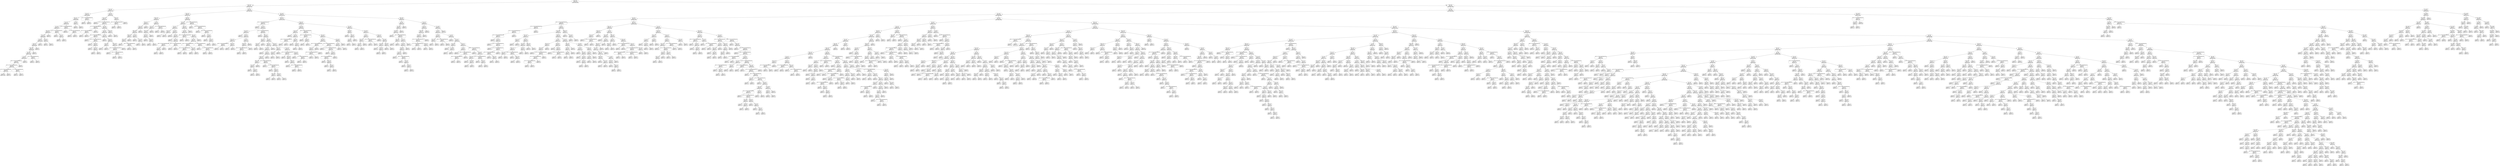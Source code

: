 digraph Tree {
node [shape=box, style="rounded", color="black", fontname=helvetica] ;
edge [fontname=helvetica] ;
0 [label="364 <= -4.9\ngini = 0.5\nsamples = 3435\nvalue = [2678, 2674]"] ;
1 [label="139 <= -5.9\ngini = 0.5\nsamples = 518\nvalue = [447, 370]"] ;
0 -> 1 [labeldistance=2.5, labelangle=45, headlabel="True"] ;
2 [label="163 <= -6.2\ngini = 0.5\nsamples = 179\nvalue = [131, 141]"] ;
1 -> 2 ;
3 [label="225 <= -0.1\ngini = 0.5\nsamples = 130\nvalue = [108, 88]"] ;
2 -> 3 ;
4 [label="391 <= 1.7\ngini = 0.5\nsamples = 123\nvalue = [95, 86]"] ;
3 -> 4 ;
5 [label="53 <= -0.0\ngini = 0.5\nsamples = 119\nvalue = [94, 79]"] ;
4 -> 5 ;
6 [label="18 <= -0.6\ngini = 0.5\nsamples = 112\nvalue = [85, 77]"] ;
5 -> 6 ;
7 [label="398 <= 10.0\ngini = 0.5\nsamples = 107\nvalue = [83, 70]"] ;
6 -> 7 ;
8 [label="272 <= -3.4\ngini = 0.5\nsamples = 106\nvalue = [83, 68]"] ;
7 -> 8 ;
9 [label="85 <= 4.3\ngini = 0.5\nsamples = 103\nvalue = [81, 63]"] ;
8 -> 9 ;
10 [label="60 <= 2.1\ngini = 0.5\nsamples = 102\nvalue = [80, 63]"] ;
9 -> 10 ;
11 [label="348 <= -3.4\ngini = 0.5\nsamples = 101\nvalue = [80, 62]"] ;
10 -> 11 ;
12 [label="34 <= -4.6\ngini = 0.5\nsamples = 100\nvalue = [79, 62]"] ;
11 -> 12 ;
13 [label="5 <= -4.6\ngini = 0.5\nsamples = 97\nvalue = [78, 60]"] ;
12 -> 13 ;
14 [label="369 <= -1.7014117331926443e+38\ngini = 0.5\nsamples = 96\nvalue = [77, 60]"] ;
13 -> 14 ;
15 [label="357 <= -1.7014117331926443e+38\ngini = 0.5\nsamples = 94\nvalue = [75, 59]"] ;
14 -> 15 ;
16 [label="29 <= -1.7014117331926443e+38\ngini = 0.5\nsamples = 90\nvalue = [73, 57]"] ;
15 -> 16 ;
17 [label="gini = 0.5\nsamples = 88\nvalue = [72, 56]"] ;
16 -> 17 ;
18 [label="gini = 0.5\nsamples = 2\nvalue = [1, 1]"] ;
16 -> 18 ;
19 [label="77 <= -1.7014117331926443e+38\ngini = 0.5\nsamples = 4\nvalue = [2, 2]"] ;
15 -> 19 ;
20 [label="gini = 0.5\nsamples = 2\nvalue = [1, 1]"] ;
19 -> 20 ;
21 [label="gini = 0.5\nsamples = 2\nvalue = [1, 1]"] ;
19 -> 21 ;
22 [label="gini = 0.4\nsamples = 2\nvalue = [2, 1]"] ;
14 -> 22 ;
23 [label="gini = 0.0\nsamples = 1\nvalue = [1, 0]"] ;
13 -> 23 ;
24 [label="59 <= -1.7014117331926443e+38\ngini = 0.4\nsamples = 3\nvalue = [1, 2]"] ;
12 -> 24 ;
25 [label="gini = 0.0\nsamples = 1\nvalue = [0, 1]"] ;
24 -> 25 ;
26 [label="gini = 0.5\nsamples = 2\nvalue = [1, 1]"] ;
24 -> 26 ;
27 [label="gini = 0.0\nsamples = 1\nvalue = [1, 0]"] ;
11 -> 27 ;
28 [label="gini = 0.0\nsamples = 1\nvalue = [0, 1]"] ;
10 -> 28 ;
29 [label="gini = 0.0\nsamples = 1\nvalue = [1, 0]"] ;
9 -> 29 ;
30 [label="254 <= 0.1\ngini = 0.4\nsamples = 3\nvalue = [2, 5]"] ;
8 -> 30 ;
31 [label="gini = 0.0\nsamples = 1\nvalue = [0, 2]"] ;
30 -> 31 ;
32 [label="gini = 0.5\nsamples = 2\nvalue = [2, 3]"] ;
30 -> 32 ;
33 [label="gini = 0.0\nsamples = 1\nvalue = [0, 2]"] ;
7 -> 33 ;
34 [label="50 <= -1.7014117331926443e+38\ngini = 0.3\nsamples = 5\nvalue = [2, 7]"] ;
6 -> 34 ;
35 [label="gini = 0.0\nsamples = 1\nvalue = [0, 1]"] ;
34 -> 35 ;
36 [label="42 <= 0.1\ngini = 0.4\nsamples = 4\nvalue = [2, 6]"] ;
34 -> 36 ;
37 [label="gini = 0.4\nsamples = 2\nvalue = [1, 2]"] ;
36 -> 37 ;
38 [label="gini = 0.3\nsamples = 2\nvalue = [1, 4]"] ;
36 -> 38 ;
39 [label="354 <= -1.7014117331926443e+38\ngini = 0.3\nsamples = 7\nvalue = [9, 2]"] ;
5 -> 39 ;
40 [label="gini = 0.0\nsamples = 3\nvalue = [5, 0]"] ;
39 -> 40 ;
41 [label="170 <= -1.7014117331926443e+38\ngini = 0.4\nsamples = 4\nvalue = [4, 2]"] ;
39 -> 41 ;
42 [label="gini = 0.4\nsamples = 2\nvalue = [2, 1]"] ;
41 -> 42 ;
43 [label="gini = 0.4\nsamples = 2\nvalue = [2, 1]"] ;
41 -> 43 ;
44 [label="44 <= 3.8\ngini = 0.2\nsamples = 4\nvalue = [1, 7]"] ;
4 -> 44 ;
45 [label="gini = 0.0\nsamples = 2\nvalue = [0, 4]"] ;
44 -> 45 ;
46 [label="gini = 0.4\nsamples = 2\nvalue = [1, 3]"] ;
44 -> 46 ;
47 [label="104 <= -1.7014117331926443e+38\ngini = 0.2\nsamples = 7\nvalue = [13, 2]"] ;
3 -> 47 ;
48 [label="gini = 0.3\nsamples = 4\nvalue = [7, 2]"] ;
47 -> 48 ;
49 [label="gini = 0.0\nsamples = 3\nvalue = [6, 0]"] ;
47 -> 49 ;
50 [label="64 <= 2.9\ngini = 0.4\nsamples = 49\nvalue = [23, 53]"] ;
2 -> 50 ;
51 [label="143 <= -5.9\ngini = 0.4\nsamples = 44\nvalue = [17, 50]"] ;
50 -> 51 ;
52 [label="gini = 0.0\nsamples = 4\nvalue = [0, 8]"] ;
51 -> 52 ;
53 [label="97 <= -1.7014117331926443e+38\ngini = 0.4\nsamples = 40\nvalue = [17, 42]"] ;
51 -> 53 ;
54 [label="11 <= -1.7014117331926443e+38\ngini = 0.2\nsamples = 11\nvalue = [2, 18]"] ;
53 -> 54 ;
55 [label="267 <= -1.7014117331926443e+38\ngini = 0.4\nsamples = 4\nvalue = [2, 5]"] ;
54 -> 55 ;
56 [label="gini = 0.4\nsamples = 2\nvalue = [1, 3]"] ;
55 -> 56 ;
57 [label="gini = 0.4\nsamples = 2\nvalue = [1, 2]"] ;
55 -> 57 ;
58 [label="gini = 0.0\nsamples = 7\nvalue = [0, 13]"] ;
54 -> 58 ;
59 [label="307 <= 0.1\ngini = 0.5\nsamples = 29\nvalue = [15, 24]"] ;
53 -> 59 ;
60 [label="35 <= -4.5\ngini = 0.5\nsamples = 26\nvalue = [12, 23]"] ;
59 -> 60 ;
61 [label="390 <= -1.7014117331926443e+38\ngini = 0.5\nsamples = 10\nvalue = [6, 6]"] ;
60 -> 61 ;
62 [label="gini = 0.5\nsamples = 2\nvalue = [1, 1]"] ;
61 -> 62 ;
63 [label="349 <= -1.7014117331926443e+38\ngini = 0.5\nsamples = 8\nvalue = [5, 5]"] ;
61 -> 63 ;
64 [label="gini = 0.5\nsamples = 2\nvalue = [1, 1]"] ;
63 -> 64 ;
65 [label="100 <= -5.7\ngini = 0.5\nsamples = 6\nvalue = [4, 4]"] ;
63 -> 65 ;
66 [label="gini = 0.5\nsamples = 2\nvalue = [1, 1]"] ;
65 -> 66 ;
67 [label="322 <= -5.4\ngini = 0.5\nsamples = 4\nvalue = [3, 3]"] ;
65 -> 67 ;
68 [label="gini = 0.5\nsamples = 2\nvalue = [1, 1]"] ;
67 -> 68 ;
69 [label="gini = 0.5\nsamples = 2\nvalue = [2, 2]"] ;
67 -> 69 ;
70 [label="57 <= -1.6\ngini = 0.4\nsamples = 16\nvalue = [6, 17]"] ;
60 -> 70 ;
71 [label="gini = 0.0\nsamples = 2\nvalue = [0, 4]"] ;
70 -> 71 ;
72 [label="181 <= 0.3\ngini = 0.4\nsamples = 14\nvalue = [6, 13]"] ;
70 -> 72 ;
73 [label="34 <= -0.5\ngini = 0.5\nsamples = 4\nvalue = [2, 2]"] ;
72 -> 73 ;
74 [label="gini = 0.5\nsamples = 2\nvalue = [1, 1]"] ;
73 -> 74 ;
75 [label="gini = 0.5\nsamples = 2\nvalue = [1, 1]"] ;
73 -> 75 ;
76 [label="233 <= 11.9\ngini = 0.4\nsamples = 10\nvalue = [4, 11]"] ;
72 -> 76 ;
77 [label="69 <= -1.7014117331926443e+38\ngini = 0.4\nsamples = 8\nvalue = [3, 9]"] ;
76 -> 77 ;
78 [label="gini = 0.4\nsamples = 2\nvalue = [1, 3]"] ;
77 -> 78 ;
79 [label="254 <= -1.7014117331926443e+38\ngini = 0.4\nsamples = 6\nvalue = [2, 6]"] ;
77 -> 79 ;
80 [label="gini = 0.4\nsamples = 3\nvalue = [1, 3]"] ;
79 -> 80 ;
81 [label="gini = 0.4\nsamples = 3\nvalue = [1, 3]"] ;
79 -> 81 ;
82 [label="gini = 0.4\nsamples = 2\nvalue = [1, 2]"] ;
76 -> 82 ;
83 [label="181 <= 0.4\ngini = 0.4\nsamples = 3\nvalue = [3, 1]"] ;
59 -> 83 ;
84 [label="gini = 0.4\nsamples = 2\nvalue = [2, 1]"] ;
83 -> 84 ;
85 [label="gini = 0.0\nsamples = 1\nvalue = [1, 0]"] ;
83 -> 85 ;
86 [label="239 <= 8.7\ngini = 0.4\nsamples = 5\nvalue = [6, 3]"] ;
50 -> 86 ;
87 [label="152 <= -1.7014117331926443e+38\ngini = 0.3\nsamples = 3\nvalue = [5, 1]"] ;
86 -> 87 ;
88 [label="gini = 0.3\nsamples = 2\nvalue = [4, 1]"] ;
87 -> 88 ;
89 [label="gini = 0.0\nsamples = 1\nvalue = [1, 0]"] ;
87 -> 89 ;
90 [label="gini = 0.4\nsamples = 2\nvalue = [1, 2]"] ;
86 -> 90 ;
91 [label="373 <= -5.2\ngini = 0.5\nsamples = 339\nvalue = [316, 229]"] ;
1 -> 91 ;
92 [label="169 <= -5.0\ngini = 0.4\nsamples = 95\nvalue = [111, 53]"] ;
91 -> 92 ;
93 [label="289 <= -5.9\ngini = 0.3\nsamples = 37\nvalue = [56, 15]"] ;
92 -> 93 ;
94 [label="305 <= -2.4\ngini = 0.5\nsamples = 17\nvalue = [19, 10]"] ;
93 -> 94 ;
95 [label="116 <= -0.5\ngini = 0.4\nsamples = 16\nvalue = [19, 8]"] ;
94 -> 95 ;
96 [label="380 <= -6.0\ngini = 0.5\nsamples = 12\nvalue = [10, 8]"] ;
95 -> 96 ;
97 [label="338 <= -5.7\ngini = 0.5\nsamples = 7\nvalue = [5, 6]"] ;
96 -> 97 ;
98 [label="196 <= -3.6\ngini = 0.5\nsamples = 6\nvalue = [5, 5]"] ;
97 -> 98 ;
99 [label="gini = 0.5\nsamples = 2\nvalue = [1, 1]"] ;
98 -> 99 ;
100 [label="189 <= -1.7014117331926443e+38\ngini = 0.5\nsamples = 4\nvalue = [4, 4]"] ;
98 -> 100 ;
101 [label="gini = 0.5\nsamples = 2\nvalue = [3, 3]"] ;
100 -> 101 ;
102 [label="gini = 0.5\nsamples = 2\nvalue = [1, 1]"] ;
100 -> 102 ;
103 [label="gini = 0.0\nsamples = 1\nvalue = [0, 1]"] ;
97 -> 103 ;
104 [label="76 <= -5.6\ngini = 0.4\nsamples = 5\nvalue = [5, 2]"] ;
96 -> 104 ;
105 [label="gini = 0.0\nsamples = 1\nvalue = [1, 0]"] ;
104 -> 105 ;
106 [label="112 <= -5.6\ngini = 0.4\nsamples = 4\nvalue = [4, 2]"] ;
104 -> 106 ;
107 [label="gini = 0.4\nsamples = 2\nvalue = [2, 1]"] ;
106 -> 107 ;
108 [label="gini = 0.4\nsamples = 2\nvalue = [2, 1]"] ;
106 -> 108 ;
109 [label="gini = 0.0\nsamples = 4\nvalue = [9, 0]"] ;
95 -> 109 ;
110 [label="gini = 0.0\nsamples = 1\nvalue = [0, 2]"] ;
94 -> 110 ;
111 [label="4 <= -6.0\ngini = 0.2\nsamples = 20\nvalue = [37, 5]"] ;
93 -> 111 ;
112 [label="274 <= -1.1\ngini = 0.3\nsamples = 10\nvalue = [17, 4]"] ;
111 -> 112 ;
113 [label="353 <= -5.5\ngini = 0.4\nsamples = 8\nvalue = [12, 4]"] ;
112 -> 113 ;
114 [label="180 <= -5.8\ngini = 0.4\nsamples = 6\nvalue = [10, 3]"] ;
113 -> 114 ;
115 [label="gini = 0.3\nsamples = 2\nvalue = [4, 1]"] ;
114 -> 115 ;
116 [label="311 <= -3.2\ngini = 0.4\nsamples = 4\nvalue = [6, 2]"] ;
114 -> 116 ;
117 [label="gini = 0.4\nsamples = 2\nvalue = [3, 1]"] ;
116 -> 117 ;
118 [label="gini = 0.4\nsamples = 2\nvalue = [3, 1]"] ;
116 -> 118 ;
119 [label="gini = 0.4\nsamples = 2\nvalue = [2, 1]"] ;
113 -> 119 ;
120 [label="gini = 0.0\nsamples = 2\nvalue = [5, 0]"] ;
112 -> 120 ;
121 [label="67 <= -1.7014117331926443e+38\ngini = 0.1\nsamples = 10\nvalue = [20, 1]"] ;
111 -> 121 ;
122 [label="gini = 0.3\nsamples = 2\nvalue = [4, 1]"] ;
121 -> 122 ;
123 [label="gini = 0.0\nsamples = 8\nvalue = [16, 0]"] ;
121 -> 123 ;
124 [label="396 <= 0.6\ngini = 0.5\nsamples = 58\nvalue = [55, 38]"] ;
92 -> 124 ;
125 [label="144 <= 0.5\ngini = 0.5\nsamples = 43\nvalue = [36, 33]"] ;
124 -> 125 ;
126 [label="54 <= -4.7\ngini = 0.4\nsamples = 23\nvalue = [22, 11]"] ;
125 -> 126 ;
127 [label="105 <= -4.7\ngini = 0.3\nsamples = 4\nvalue = [1, 5]"] ;
126 -> 127 ;
128 [label="gini = 0.4\nsamples = 2\nvalue = [1, 2]"] ;
127 -> 128 ;
129 [label="gini = 0.0\nsamples = 2\nvalue = [0, 3]"] ;
127 -> 129 ;
130 [label="61 <= -0.8\ngini = 0.3\nsamples = 19\nvalue = [21, 6]"] ;
126 -> 130 ;
131 [label="gini = 0.0\nsamples = 8\nvalue = [12, 0]"] ;
130 -> 131 ;
132 [label="96 <= -0.8\ngini = 0.5\nsamples = 11\nvalue = [9, 6]"] ;
130 -> 132 ;
133 [label="gini = 0.0\nsamples = 1\nvalue = [1, 0]"] ;
132 -> 133 ;
134 [label="220 <= -0.9\ngini = 0.5\nsamples = 10\nvalue = [8, 6]"] ;
132 -> 134 ;
135 [label="305 <= -1.7014117331926443e+38\ngini = 0.5\nsamples = 6\nvalue = [3, 3]"] ;
134 -> 135 ;
136 [label="87 <= 9.0\ngini = 0.5\nsamples = 4\nvalue = [2, 2]"] ;
135 -> 136 ;
137 [label="gini = 0.5\nsamples = 2\nvalue = [1, 1]"] ;
136 -> 137 ;
138 [label="gini = 0.5\nsamples = 2\nvalue = [1, 1]"] ;
136 -> 138 ;
139 [label="gini = 0.5\nsamples = 2\nvalue = [1, 1]"] ;
135 -> 139 ;
140 [label="343 <= -1.7014117331926443e+38\ngini = 0.5\nsamples = 4\nvalue = [5, 3]"] ;
134 -> 140 ;
141 [label="gini = 0.4\nsamples = 2\nvalue = [2, 1]"] ;
140 -> 141 ;
142 [label="gini = 0.5\nsamples = 2\nvalue = [3, 2]"] ;
140 -> 142 ;
143 [label="319 <= 7.9\ngini = 0.5\nsamples = 20\nvalue = [14, 22]"] ;
125 -> 143 ;
144 [label="170 <= 0.6\ngini = 0.5\nsamples = 19\nvalue = [14, 20]"] ;
143 -> 144 ;
145 [label="296 <= -1.7014117331926443e+38\ngini = 0.4\nsamples = 4\nvalue = [2, 6]"] ;
144 -> 145 ;
146 [label="gini = 0.3\nsamples = 2\nvalue = [1, 4]"] ;
145 -> 146 ;
147 [label="gini = 0.4\nsamples = 2\nvalue = [1, 2]"] ;
145 -> 147 ;
148 [label="366 <= 0.9\ngini = 0.5\nsamples = 15\nvalue = [12, 14]"] ;
144 -> 148 ;
149 [label="280 <= 0.8\ngini = 0.5\nsamples = 14\nvalue = [11, 14]"] ;
148 -> 149 ;
150 [label="186 <= -1.7014117331926443e+38\ngini = 0.5\nsamples = 8\nvalue = [6, 6]"] ;
149 -> 150 ;
151 [label="132 <= -1.7014117331926443e+38\ngini = 0.5\nsamples = 4\nvalue = [4, 4]"] ;
150 -> 151 ;
152 [label="gini = 0.5\nsamples = 2\nvalue = [1, 1]"] ;
151 -> 152 ;
153 [label="gini = 0.5\nsamples = 2\nvalue = [3, 3]"] ;
151 -> 153 ;
154 [label="250 <= 0.8\ngini = 0.5\nsamples = 4\nvalue = [2, 2]"] ;
150 -> 154 ;
155 [label="gini = 0.5\nsamples = 2\nvalue = [1, 1]"] ;
154 -> 155 ;
156 [label="gini = 0.5\nsamples = 2\nvalue = [1, 1]"] ;
154 -> 156 ;
157 [label="52 <= -1.7014117331926443e+38\ngini = 0.5\nsamples = 6\nvalue = [5, 8]"] ;
149 -> 157 ;
158 [label="gini = 0.4\nsamples = 2\nvalue = [1, 2]"] ;
157 -> 158 ;
159 [label="174 <= -1.7014117331926443e+38\ngini = 0.5\nsamples = 4\nvalue = [4, 6]"] ;
157 -> 159 ;
160 [label="gini = 0.5\nsamples = 2\nvalue = [2, 3]"] ;
159 -> 160 ;
161 [label="gini = 0.5\nsamples = 2\nvalue = [2, 3]"] ;
159 -> 161 ;
162 [label="gini = 0.0\nsamples = 1\nvalue = [1, 0]"] ;
148 -> 162 ;
163 [label="gini = 0.0\nsamples = 1\nvalue = [0, 2]"] ;
143 -> 163 ;
164 [label="65 <= -1.7014117331926443e+38\ngini = 0.3\nsamples = 15\nvalue = [19, 5]"] ;
124 -> 164 ;
165 [label="gini = 0.5\nsamples = 2\nvalue = [1, 1]"] ;
164 -> 165 ;
166 [label="363 <= -1.7014117331926443e+38\ngini = 0.3\nsamples = 13\nvalue = [18, 4]"] ;
164 -> 166 ;
167 [label="gini = 0.0\nsamples = 5\nvalue = [5, 0]"] ;
166 -> 167 ;
168 [label="366 <= -1.7014117331926443e+38\ngini = 0.4\nsamples = 8\nvalue = [13, 4]"] ;
166 -> 168 ;
169 [label="gini = 0.3\nsamples = 2\nvalue = [5, 1]"] ;
168 -> 169 ;
170 [label="21 <= 0.9\ngini = 0.4\nsamples = 6\nvalue = [8, 3]"] ;
168 -> 170 ;
171 [label="gini = 0.4\nsamples = 2\nvalue = [2, 1]"] ;
170 -> 171 ;
172 [label="295 <= 5.8\ngini = 0.4\nsamples = 4\nvalue = [6, 2]"] ;
170 -> 172 ;
173 [label="gini = 0.4\nsamples = 2\nvalue = [3, 1]"] ;
172 -> 173 ;
174 [label="gini = 0.4\nsamples = 2\nvalue = [3, 1]"] ;
172 -> 174 ;
175 [label="212 <= 0.6\ngini = 0.5\nsamples = 244\nvalue = [205, 176]"] ;
91 -> 175 ;
176 [label="399 <= -0.7\ngini = 0.5\nsamples = 158\nvalue = [124, 125]"] ;
175 -> 176 ;
177 [label="193 <= -1.7014117331926443e+38\ngini = 0.5\nsamples = 79\nvalue = [72, 56]"] ;
176 -> 177 ;
178 [label="gini = 0.0\nsamples = 3\nvalue = [6, 0]"] ;
177 -> 178 ;
179 [label="34 <= -4.9\ngini = 0.5\nsamples = 76\nvalue = [66, 56]"] ;
177 -> 179 ;
180 [label="267 <= -5.5\ngini = 0.4\nsamples = 21\nvalue = [10, 20]"] ;
179 -> 180 ;
181 [label="gini = 0.0\nsamples = 1\nvalue = [1, 0]"] ;
180 -> 181 ;
182 [label="379 <= -5.1\ngini = 0.4\nsamples = 20\nvalue = [9, 20]"] ;
180 -> 182 ;
183 [label="315 <= -5.3\ngini = 0.5\nsamples = 10\nvalue = [7, 10]"] ;
182 -> 183 ;
184 [label="338 <= -1.7014117331926443e+38\ngini = 0.4\nsamples = 6\nvalue = [3, 6]"] ;
183 -> 184 ;
185 [label="gini = 0.4\nsamples = 2\nvalue = [1, 2]"] ;
184 -> 185 ;
186 [label="gini = 0.4\nsamples = 4\nvalue = [2, 4]"] ;
184 -> 186 ;
187 [label="285 <= -5.0\ngini = 0.5\nsamples = 4\nvalue = [4, 4]"] ;
183 -> 187 ;
188 [label="gini = 0.5\nsamples = 2\nvalue = [1, 1]"] ;
187 -> 188 ;
189 [label="gini = 0.5\nsamples = 2\nvalue = [3, 3]"] ;
187 -> 189 ;
190 [label="52 <= -5.2\ngini = 0.3\nsamples = 10\nvalue = [2, 10]"] ;
182 -> 190 ;
191 [label="208 <= -3.2\ngini = 0.4\nsamples = 5\nvalue = [2, 5]"] ;
190 -> 191 ;
192 [label="300 <= -1.7014117331926443e+38\ngini = 0.4\nsamples = 4\nvalue = [2, 4]"] ;
191 -> 192 ;
193 [label="gini = 0.4\nsamples = 2\nvalue = [1, 2]"] ;
192 -> 193 ;
194 [label="gini = 0.4\nsamples = 2\nvalue = [1, 2]"] ;
192 -> 194 ;
195 [label="gini = 0.0\nsamples = 1\nvalue = [0, 1]"] ;
191 -> 195 ;
196 [label="gini = 0.0\nsamples = 5\nvalue = [0, 5]"] ;
190 -> 196 ;
197 [label="165 <= -1.7014117331926443e+38\ngini = 0.5\nsamples = 55\nvalue = [56, 36]"] ;
179 -> 197 ;
198 [label="gini = 0.0\nsamples = 3\nvalue = [8, 0]"] ;
197 -> 198 ;
199 [label="193 <= -5.0\ngini = 0.5\nsamples = 52\nvalue = [48, 36]"] ;
197 -> 199 ;
200 [label="286 <= -5.1\ngini = 0.4\nsamples = 5\nvalue = [2, 5]"] ;
199 -> 200 ;
201 [label="55 <= -4.5\ngini = 0.3\nsamples = 3\nvalue = [1, 4]"] ;
200 -> 201 ;
202 [label="gini = 0.0\nsamples = 1\nvalue = [0, 1]"] ;
201 -> 202 ;
203 [label="gini = 0.4\nsamples = 2\nvalue = [1, 3]"] ;
201 -> 203 ;
204 [label="gini = 0.5\nsamples = 2\nvalue = [1, 1]"] ;
200 -> 204 ;
205 [label="15 <= -0.8\ngini = 0.5\nsamples = 47\nvalue = [46, 31]"] ;
199 -> 205 ;
206 [label="385 <= -1.4\ngini = 0.4\nsamples = 25\nvalue = [27, 12]"] ;
205 -> 206 ;
207 [label="39 <= -5.0\ngini = 0.5\nsamples = 23\nvalue = [23, 12]"] ;
206 -> 207 ;
208 [label="gini = 0.0\nsamples = 3\nvalue = [5, 0]"] ;
207 -> 208 ;
209 [label="88 <= -1.4\ngini = 0.5\nsamples = 20\nvalue = [18, 12]"] ;
207 -> 209 ;
210 [label="140 <= -4.4\ngini = 0.5\nsamples = 18\nvalue = [16, 12]"] ;
209 -> 210 ;
211 [label="383 <= -5.0\ngini = 0.4\nsamples = 7\nvalue = [8, 4]"] ;
210 -> 211 ;
212 [label="373 <= -5.2\ngini = 0.5\nsamples = 6\nvalue = [6, 4]"] ;
211 -> 212 ;
213 [label="gini = 0.5\nsamples = 2\nvalue = [1, 1]"] ;
212 -> 213 ;
214 [label="151 <= -2.9\ngini = 0.5\nsamples = 4\nvalue = [5, 3]"] ;
212 -> 214 ;
215 [label="gini = 0.5\nsamples = 2\nvalue = [3, 2]"] ;
214 -> 215 ;
216 [label="gini = 0.4\nsamples = 2\nvalue = [2, 1]"] ;
214 -> 216 ;
217 [label="gini = 0.0\nsamples = 1\nvalue = [2, 0]"] ;
211 -> 217 ;
218 [label="82 <= -1.7014117331926443e+38\ngini = 0.5\nsamples = 11\nvalue = [8, 8]"] ;
210 -> 218 ;
219 [label="gini = 0.0\nsamples = 1\nvalue = [0, 1]"] ;
218 -> 219 ;
220 [label="72 <= -1.7014117331926443e+38\ngini = 0.5\nsamples = 10\nvalue = [8, 7]"] ;
218 -> 220 ;
221 [label="gini = 0.4\nsamples = 2\nvalue = [1, 2]"] ;
220 -> 221 ;
222 [label="226 <= -2.7\ngini = 0.5\nsamples = 8\nvalue = [7, 5]"] ;
220 -> 222 ;
223 [label="299 <= -2.8\ngini = 0.5\nsamples = 4\nvalue = [2, 2]"] ;
222 -> 223 ;
224 [label="gini = 0.5\nsamples = 2\nvalue = [1, 1]"] ;
223 -> 224 ;
225 [label="gini = 0.5\nsamples = 2\nvalue = [1, 1]"] ;
223 -> 225 ;
226 [label="18 <= -1.4\ngini = 0.5\nsamples = 4\nvalue = [5, 3]"] ;
222 -> 226 ;
227 [label="gini = 0.4\nsamples = 2\nvalue = [2, 1]"] ;
226 -> 227 ;
228 [label="gini = 0.5\nsamples = 2\nvalue = [3, 2]"] ;
226 -> 228 ;
229 [label="gini = 0.0\nsamples = 2\nvalue = [2, 0]"] ;
209 -> 229 ;
230 [label="gini = 0.0\nsamples = 2\nvalue = [4, 0]"] ;
206 -> 230 ;
231 [label="128 <= -0.7\ngini = 0.5\nsamples = 22\nvalue = [19, 19]"] ;
205 -> 231 ;
232 [label="84 <= -0.7\ngini = 0.4\nsamples = 6\nvalue = [2, 6]"] ;
231 -> 232 ;
233 [label="150 <= -0.9\ngini = 0.4\nsamples = 4\nvalue = [2, 4]"] ;
232 -> 233 ;
234 [label="gini = 0.4\nsamples = 2\nvalue = [1, 2]"] ;
233 -> 234 ;
235 [label="gini = 0.4\nsamples = 2\nvalue = [1, 2]"] ;
233 -> 235 ;
236 [label="gini = 0.0\nsamples = 2\nvalue = [0, 2]"] ;
232 -> 236 ;
237 [label="252 <= -0.5\ngini = 0.5\nsamples = 16\nvalue = [17, 13]"] ;
231 -> 237 ;
238 [label="237 <= -1.7014117331926443e+38\ngini = 0.5\nsamples = 10\nvalue = [8, 8]"] ;
237 -> 238 ;
239 [label="gini = 0.5\nsamples = 2\nvalue = [1, 1]"] ;
238 -> 239 ;
240 [label="309 <= -0.5\ngini = 0.5\nsamples = 8\nvalue = [7, 7]"] ;
238 -> 240 ;
241 [label="gini = 0.5\nsamples = 2\nvalue = [1, 1]"] ;
240 -> 241 ;
242 [label="139 <= 0.4\ngini = 0.5\nsamples = 6\nvalue = [6, 6]"] ;
240 -> 242 ;
243 [label="gini = 0.5\nsamples = 2\nvalue = [2, 2]"] ;
242 -> 243 ;
244 [label="392 <= -1.7014117331926443e+38\ngini = 0.5\nsamples = 4\nvalue = [4, 4]"] ;
242 -> 244 ;
245 [label="gini = 0.5\nsamples = 2\nvalue = [2, 2]"] ;
244 -> 245 ;
246 [label="gini = 0.5\nsamples = 2\nvalue = [2, 2]"] ;
244 -> 246 ;
247 [label="201 <= -0.1\ngini = 0.5\nsamples = 6\nvalue = [9, 5]"] ;
237 -> 247 ;
248 [label="gini = 0.5\nsamples = 2\nvalue = [3, 2]"] ;
247 -> 248 ;
249 [label="8 <= -1.7014117331926443e+38\ngini = 0.4\nsamples = 4\nvalue = [6, 3]"] ;
247 -> 249 ;
250 [label="gini = 0.4\nsamples = 2\nvalue = [4, 2]"] ;
249 -> 250 ;
251 [label="gini = 0.4\nsamples = 2\nvalue = [2, 1]"] ;
249 -> 251 ;
252 [label="306 <= 0.5\ngini = 0.5\nsamples = 79\nvalue = [52, 69]"] ;
176 -> 252 ;
253 [label="323 <= -0.6\ngini = 0.5\nsamples = 50\nvalue = [28, 50]"] ;
252 -> 253 ;
254 [label="134 <= -0.1\ngini = 0.3\nsamples = 17\nvalue = [5, 21]"] ;
253 -> 254 ;
255 [label="gini = 0.0\nsamples = 6\nvalue = [0, 10]"] ;
254 -> 255 ;
256 [label="93 <= -0.1\ngini = 0.4\nsamples = 11\nvalue = [5, 11]"] ;
254 -> 256 ;
257 [label="186 <= -1.7014117331926443e+38\ngini = 0.5\nsamples = 4\nvalue = [3, 3]"] ;
256 -> 257 ;
258 [label="gini = 0.5\nsamples = 2\nvalue = [2, 2]"] ;
257 -> 258 ;
259 [label="gini = 0.5\nsamples = 2\nvalue = [1, 1]"] ;
257 -> 259 ;
260 [label="199 <= 0.6\ngini = 0.3\nsamples = 7\nvalue = [2, 8]"] ;
256 -> 260 ;
261 [label="gini = 0.0\nsamples = 3\nvalue = [0, 3]"] ;
260 -> 261 ;
262 [label="176 <= 3.5\ngini = 0.4\nsamples = 4\nvalue = [2, 5]"] ;
260 -> 262 ;
263 [label="gini = 0.4\nsamples = 2\nvalue = [1, 3]"] ;
262 -> 263 ;
264 [label="gini = 0.4\nsamples = 2\nvalue = [1, 2]"] ;
262 -> 264 ;
265 [label="380 <= -1.7014117331926443e+38\ngini = 0.5\nsamples = 33\nvalue = [23, 29]"] ;
253 -> 265 ;
266 [label="282 <= -1.7014117331926443e+38\ngini = 0.3\nsamples = 4\nvalue = [8, 2]"] ;
265 -> 266 ;
267 [label="gini = 0.0\nsamples = 1\nvalue = [0, 1]"] ;
266 -> 267 ;
268 [label="239 <= 0.3\ngini = 0.2\nsamples = 3\nvalue = [8, 1]"] ;
266 -> 268 ;
269 [label="gini = 0.0\nsamples = 1\nvalue = [4, 0]"] ;
268 -> 269 ;
270 [label="gini = 0.3\nsamples = 2\nvalue = [4, 1]"] ;
268 -> 270 ;
271 [label="345 <= 0.3\ngini = 0.5\nsamples = 29\nvalue = [15, 27]"] ;
265 -> 271 ;
272 [label="240 <= -0.5\ngini = 0.5\nsamples = 23\nvalue = [13, 18]"] ;
271 -> 272 ;
273 [label="342 <= -1.7014117331926443e+38\ngini = 0.4\nsamples = 8\nvalue = [3, 7]"] ;
272 -> 273 ;
274 [label="139 <= 0.7\ngini = 0.5\nsamples = 6\nvalue = [3, 5]"] ;
273 -> 274 ;
275 [label="131 <= -1.7014117331926443e+38\ngini = 0.4\nsamples = 4\nvalue = [2, 4]"] ;
274 -> 275 ;
276 [label="gini = 0.4\nsamples = 2\nvalue = [1, 2]"] ;
275 -> 276 ;
277 [label="gini = 0.4\nsamples = 2\nvalue = [1, 2]"] ;
275 -> 277 ;
278 [label="gini = 0.5\nsamples = 2\nvalue = [1, 1]"] ;
274 -> 278 ;
279 [label="gini = 0.0\nsamples = 2\nvalue = [0, 2]"] ;
273 -> 279 ;
280 [label="307 <= -1.7014117331926443e+38\ngini = 0.5\nsamples = 15\nvalue = [10, 11]"] ;
272 -> 280 ;
281 [label="gini = 0.0\nsamples = 1\nvalue = [0, 1]"] ;
280 -> 281 ;
282 [label="70 <= -1.7014117331926443e+38\ngini = 0.5\nsamples = 14\nvalue = [10, 10]"] ;
280 -> 282 ;
283 [label="gini = 0.4\nsamples = 2\nvalue = [2, 1]"] ;
282 -> 283 ;
284 [label="34 <= 0.3\ngini = 0.5\nsamples = 12\nvalue = [8, 9]"] ;
282 -> 284 ;
285 [label="18 <= -1.7014117331926443e+38\ngini = 0.5\nsamples = 10\nvalue = [6, 6]"] ;
284 -> 285 ;
286 [label="gini = 0.5\nsamples = 2\nvalue = [1, 1]"] ;
285 -> 286 ;
287 [label="194 <= -0.6\ngini = 0.5\nsamples = 8\nvalue = [5, 5]"] ;
285 -> 287 ;
288 [label="gini = 0.5\nsamples = 2\nvalue = [1, 1]"] ;
287 -> 288 ;
289 [label="299 <= 0.1\ngini = 0.5\nsamples = 6\nvalue = [4, 4]"] ;
287 -> 289 ;
290 [label="gini = 0.5\nsamples = 2\nvalue = [1, 1]"] ;
289 -> 290 ;
291 [label="gini = 0.5\nsamples = 4\nvalue = [3, 3]"] ;
289 -> 291 ;
292 [label="gini = 0.5\nsamples = 2\nvalue = [2, 3]"] ;
284 -> 292 ;
293 [label="182 <= 0.4\ngini = 0.3\nsamples = 6\nvalue = [2, 9]"] ;
271 -> 293 ;
294 [label="12 <= 0.2\ngini = 0.3\nsamples = 5\nvalue = [2, 8]"] ;
293 -> 294 ;
295 [label="gini = 0.4\nsamples = 2\nvalue = [1, 3]"] ;
294 -> 295 ;
296 [label="gini = 0.3\nsamples = 3\nvalue = [1, 5]"] ;
294 -> 296 ;
297 [label="gini = 0.0\nsamples = 1\nvalue = [0, 1]"] ;
293 -> 297 ;
298 [label="272 <= 0.3\ngini = 0.5\nsamples = 29\nvalue = [24, 19]"] ;
252 -> 298 ;
299 [label="354 <= 0.5\ngini = 0.3\nsamples = 7\nvalue = [8, 2]"] ;
298 -> 299 ;
300 [label="gini = 0.0\nsamples = 2\nvalue = [4, 0]"] ;
299 -> 300 ;
301 [label="34 <= 1.6\ngini = 0.4\nsamples = 5\nvalue = [4, 2]"] ;
299 -> 301 ;
302 [label="74 <= 1.0\ngini = 0.5\nsamples = 4\nvalue = [3, 2]"] ;
301 -> 302 ;
303 [label="gini = 0.4\nsamples = 2\nvalue = [2, 1]"] ;
302 -> 303 ;
304 [label="gini = 0.5\nsamples = 2\nvalue = [1, 1]"] ;
302 -> 304 ;
305 [label="gini = 0.0\nsamples = 1\nvalue = [1, 0]"] ;
301 -> 305 ;
306 [label="69 <= -0.0\ngini = 0.5\nsamples = 22\nvalue = [16, 17]"] ;
298 -> 306 ;
307 [label="44 <= 1.1\ngini = 0.5\nsamples = 10\nvalue = [10, 7]"] ;
306 -> 307 ;
308 [label="166 <= 13.7\ngini = 0.5\nsamples = 6\nvalue = [7, 4]"] ;
307 -> 308 ;
309 [label="15 <= 0.4\ngini = 0.4\nsamples = 4\nvalue = [4, 2]"] ;
308 -> 309 ;
310 [label="gini = 0.4\nsamples = 2\nvalue = [2, 1]"] ;
309 -> 310 ;
311 [label="gini = 0.4\nsamples = 2\nvalue = [2, 1]"] ;
309 -> 311 ;
312 [label="gini = 0.5\nsamples = 2\nvalue = [3, 2]"] ;
308 -> 312 ;
313 [label="226 <= -1.7014117331926443e+38\ngini = 0.5\nsamples = 4\nvalue = [3, 3]"] ;
307 -> 313 ;
314 [label="gini = 0.5\nsamples = 2\nvalue = [2, 2]"] ;
313 -> 314 ;
315 [label="gini = 0.5\nsamples = 2\nvalue = [1, 1]"] ;
313 -> 315 ;
316 [label="393 <= 0.4\ngini = 0.5\nsamples = 12\nvalue = [6, 10]"] ;
306 -> 316 ;
317 [label="gini = 0.0\nsamples = 2\nvalue = [0, 2]"] ;
316 -> 317 ;
318 [label="45 <= 0.8\ngini = 0.5\nsamples = 10\nvalue = [6, 8]"] ;
316 -> 318 ;
319 [label="347 <= 0.5\ngini = 0.5\nsamples = 6\nvalue = [4, 4]"] ;
318 -> 319 ;
320 [label="gini = 0.5\nsamples = 2\nvalue = [1, 1]"] ;
319 -> 320 ;
321 [label="103 <= 0.6\ngini = 0.5\nsamples = 4\nvalue = [3, 3]"] ;
319 -> 321 ;
322 [label="gini = 0.5\nsamples = 2\nvalue = [2, 2]"] ;
321 -> 322 ;
323 [label="gini = 0.5\nsamples = 2\nvalue = [1, 1]"] ;
321 -> 323 ;
324 [label="187 <= 0.9\ngini = 0.4\nsamples = 4\nvalue = [2, 4]"] ;
318 -> 324 ;
325 [label="gini = 0.4\nsamples = 2\nvalue = [1, 2]"] ;
324 -> 325 ;
326 [label="gini = 0.4\nsamples = 2\nvalue = [1, 2]"] ;
324 -> 326 ;
327 [label="254 <= 0.9\ngini = 0.5\nsamples = 86\nvalue = [81, 51]"] ;
175 -> 327 ;
328 [label="31 <= 3.4\ngini = 0.4\nsamples = 28\nvalue = [31, 10]"] ;
327 -> 328 ;
329 [label="85 <= 0.9\ngini = 0.3\nsamples = 27\nvalue = [31, 9]"] ;
328 -> 329 ;
330 [label="138 <= 0.5\ngini = 0.4\nsamples = 23\nvalue = [24, 9]"] ;
329 -> 330 ;
331 [label="gini = 0.0\nsamples = 4\nvalue = [6, 0]"] ;
330 -> 331 ;
332 [label="98 <= -1.7014117331926443e+38\ngini = 0.4\nsamples = 19\nvalue = [18, 9]"] ;
330 -> 332 ;
333 [label="309 <= 0.6\ngini = 0.5\nsamples = 4\nvalue = [2, 2]"] ;
332 -> 333 ;
334 [label="gini = 0.5\nsamples = 2\nvalue = [1, 1]"] ;
333 -> 334 ;
335 [label="gini = 0.5\nsamples = 2\nvalue = [1, 1]"] ;
333 -> 335 ;
336 [label="312 <= 3.0\ngini = 0.4\nsamples = 15\nvalue = [16, 7]"] ;
332 -> 336 ;
337 [label="232 <= 0.8\ngini = 0.4\nsamples = 14\nvalue = [15, 7]"] ;
336 -> 337 ;
338 [label="366 <= 0.8\ngini = 0.4\nsamples = 12\nvalue = [12, 6]"] ;
337 -> 338 ;
339 [label="213 <= 0.6\ngini = 0.4\nsamples = 10\nvalue = [10, 5]"] ;
338 -> 339 ;
340 [label="gini = 0.4\nsamples = 2\nvalue = [2, 1]"] ;
339 -> 340 ;
341 [label="186 <= -1.7014117331926443e+38\ngini = 0.4\nsamples = 8\nvalue = [8, 4]"] ;
339 -> 341 ;
342 [label="gini = 0.4\nsamples = 2\nvalue = [2, 1]"] ;
341 -> 342 ;
343 [label="77 <= 0.8\ngini = 0.4\nsamples = 6\nvalue = [6, 3]"] ;
341 -> 343 ;
344 [label="gini = 0.4\nsamples = 2\nvalue = [2, 1]"] ;
343 -> 344 ;
345 [label="330 <= 0.7\ngini = 0.4\nsamples = 4\nvalue = [4, 2]"] ;
343 -> 345 ;
346 [label="gini = 0.4\nsamples = 2\nvalue = [2, 1]"] ;
345 -> 346 ;
347 [label="gini = 0.4\nsamples = 2\nvalue = [2, 1]"] ;
345 -> 347 ;
348 [label="gini = 0.4\nsamples = 2\nvalue = [2, 1]"] ;
338 -> 348 ;
349 [label="gini = 0.4\nsamples = 2\nvalue = [3, 1]"] ;
337 -> 349 ;
350 [label="gini = 0.0\nsamples = 1\nvalue = [1, 0]"] ;
336 -> 350 ;
351 [label="gini = 0.0\nsamples = 4\nvalue = [7, 0]"] ;
329 -> 351 ;
352 [label="gini = 0.0\nsamples = 1\nvalue = [0, 1]"] ;
328 -> 352 ;
353 [label="171 <= 1.2\ngini = 0.5\nsamples = 58\nvalue = [50, 41]"] ;
327 -> 353 ;
354 [label="132 <= 1.4\ngini = 0.5\nsamples = 16\nvalue = [10, 16]"] ;
353 -> 354 ;
355 [label="280 <= 1.8\ngini = 0.5\nsamples = 13\nvalue = [10, 10]"] ;
354 -> 355 ;
356 [label="299 <= 2.4\ngini = 0.5\nsamples = 12\nvalue = [10, 9]"] ;
355 -> 356 ;
357 [label="324 <= -1.7014117331926443e+38\ngini = 0.5\nsamples = 10\nvalue = [8, 8]"] ;
356 -> 357 ;
358 [label="17 <= -1.7014117331926443e+38\ngini = 0.5\nsamples = 4\nvalue = [4, 4]"] ;
357 -> 358 ;
359 [label="gini = 0.5\nsamples = 2\nvalue = [2, 2]"] ;
358 -> 359 ;
360 [label="gini = 0.5\nsamples = 2\nvalue = [2, 2]"] ;
358 -> 360 ;
361 [label="256 <= 1.1\ngini = 0.5\nsamples = 6\nvalue = [4, 4]"] ;
357 -> 361 ;
362 [label="gini = 0.5\nsamples = 2\nvalue = [1, 1]"] ;
361 -> 362 ;
363 [label="gini = 0.5\nsamples = 4\nvalue = [3, 3]"] ;
361 -> 363 ;
364 [label="gini = 0.4\nsamples = 2\nvalue = [2, 1]"] ;
356 -> 364 ;
365 [label="gini = 0.0\nsamples = 1\nvalue = [0, 1]"] ;
355 -> 365 ;
366 [label="gini = 0.0\nsamples = 3\nvalue = [0, 6]"] ;
354 -> 366 ;
367 [label="54 <= 32.5\ngini = 0.5\nsamples = 42\nvalue = [40, 25]"] ;
353 -> 367 ;
368 [label="26 <= 2.6\ngini = 0.5\nsamples = 41\nvalue = [40, 23]"] ;
367 -> 368 ;
369 [label="227 <= 0.8\ngini = 0.3\nsamples = 11\nvalue = [14, 3]"] ;
368 -> 369 ;
370 [label="397 <= 1.4\ngini = 0.5\nsamples = 4\nvalue = [3, 2]"] ;
369 -> 370 ;
371 [label="gini = 0.5\nsamples = 2\nvalue = [1, 1]"] ;
370 -> 371 ;
372 [label="gini = 0.4\nsamples = 2\nvalue = [2, 1]"] ;
370 -> 372 ;
373 [label="289 <= -1.7014117331926443e+38\ngini = 0.2\nsamples = 7\nvalue = [11, 1]"] ;
369 -> 373 ;
374 [label="gini = 0.4\nsamples = 2\nvalue = [3, 1]"] ;
373 -> 374 ;
375 [label="gini = 0.0\nsamples = 5\nvalue = [8, 0]"] ;
373 -> 375 ;
376 [label="11 <= 3.0\ngini = 0.5\nsamples = 30\nvalue = [26, 20]"] ;
368 -> 376 ;
377 [label="gini = 0.0\nsamples = 3\nvalue = [0, 4]"] ;
376 -> 377 ;
378 [label="332 <= 0.1\ngini = 0.5\nsamples = 27\nvalue = [26, 16]"] ;
376 -> 378 ;
379 [label="151 <= 3.9\ngini = 0.4\nsamples = 5\nvalue = [2, 4]"] ;
378 -> 379 ;
380 [label="gini = 0.0\nsamples = 1\nvalue = [0, 1]"] ;
379 -> 380 ;
381 [label="22 <= 18.3\ngini = 0.5\nsamples = 4\nvalue = [2, 3]"] ;
379 -> 381 ;
382 [label="gini = 0.4\nsamples = 2\nvalue = [1, 2]"] ;
381 -> 382 ;
383 [label="gini = 0.5\nsamples = 2\nvalue = [1, 1]"] ;
381 -> 383 ;
384 [label="307 <= 7.1\ngini = 0.4\nsamples = 22\nvalue = [24, 12]"] ;
378 -> 384 ;
385 [label="73 <= 4.5\ngini = 0.3\nsamples = 9\nvalue = [10, 2]"] ;
384 -> 385 ;
386 [label="gini = 0.0\nsamples = 4\nvalue = [5, 0]"] ;
385 -> 386 ;
387 [label="360 <= -1.7014117331926443e+38\ngini = 0.4\nsamples = 5\nvalue = [5, 2]"] ;
385 -> 387 ;
388 [label="260 <= -1.7014117331926443e+38\ngini = 0.4\nsamples = 4\nvalue = [4, 2]"] ;
387 -> 388 ;
389 [label="gini = 0.4\nsamples = 2\nvalue = [2, 1]"] ;
388 -> 389 ;
390 [label="gini = 0.4\nsamples = 2\nvalue = [2, 1]"] ;
388 -> 390 ;
391 [label="gini = 0.0\nsamples = 1\nvalue = [1, 0]"] ;
387 -> 391 ;
392 [label="240 <= -1.7014117331926443e+38\ngini = 0.5\nsamples = 13\nvalue = [14, 10]"] ;
384 -> 392 ;
393 [label="gini = 0.0\nsamples = 1\nvalue = [1, 0]"] ;
392 -> 393 ;
394 [label="288 <= 8.5\ngini = 0.5\nsamples = 12\nvalue = [13, 10]"] ;
392 -> 394 ;
395 [label="238 <= 8.0\ngini = 0.5\nsamples = 6\nvalue = [4, 4]"] ;
394 -> 395 ;
396 [label="gini = 0.5\nsamples = 2\nvalue = [2, 2]"] ;
395 -> 396 ;
397 [label="213 <= 18.9\ngini = 0.5\nsamples = 4\nvalue = [2, 2]"] ;
395 -> 397 ;
398 [label="gini = 0.5\nsamples = 2\nvalue = [1, 1]"] ;
397 -> 398 ;
399 [label="gini = 0.5\nsamples = 2\nvalue = [1, 1]"] ;
397 -> 399 ;
400 [label="372 <= -1.7014117331926443e+38\ngini = 0.5\nsamples = 6\nvalue = [9, 6]"] ;
394 -> 400 ;
401 [label="gini = 0.4\nsamples = 2\nvalue = [2, 1]"] ;
400 -> 401 ;
402 [label="96 <= 25.7\ngini = 0.5\nsamples = 4\nvalue = [7, 5]"] ;
400 -> 402 ;
403 [label="gini = 0.5\nsamples = 2\nvalue = [3, 2]"] ;
402 -> 403 ;
404 [label="gini = 0.5\nsamples = 2\nvalue = [4, 3]"] ;
402 -> 404 ;
405 [label="gini = 0.0\nsamples = 1\nvalue = [0, 2]"] ;
367 -> 405 ;
406 [label="305 <= 61.7\ngini = 0.5\nsamples = 2917\nvalue = [2231, 2304]"] ;
0 -> 406 [labeldistance=2.5, labelangle=-45, headlabel="False"] ;
407 [label="367 <= 24.2\ngini = 0.5\nsamples = 2823\nvalue = [2136, 2241]"] ;
406 -> 407 ;
408 [label="137 <= -4.6\ngini = 0.5\nsamples = 2684\nvalue = [2066, 2097]"] ;
407 -> 408 ;
409 [label="33 <= -5.1\ngini = 0.5\nsamples = 293\nvalue = [201, 252]"] ;
408 -> 409 ;
410 [label="205 <= -1.7014117331926443e+38\ngini = 0.5\nsamples = 101\nvalue = [83, 72]"] ;
409 -> 410 ;
411 [label="172 <= -1.7014117331926443e+38\ngini = 0.5\nsamples = 18\nvalue = [9, 17]"] ;
410 -> 411 ;
412 [label="134 <= -1.7014117331926443e+38\ngini = 0.5\nsamples = 15\nvalue = [9, 11]"] ;
411 -> 412 ;
413 [label="337 <= -1.7014117331926443e+38\ngini = 0.5\nsamples = 14\nvalue = [8, 11]"] ;
412 -> 413 ;
414 [label="gini = 0.5\nsamples = 2\nvalue = [3, 2]"] ;
413 -> 414 ;
415 [label="278 <= -4.2\ngini = 0.5\nsamples = 12\nvalue = [5, 9]"] ;
413 -> 415 ;
416 [label="gini = 0.0\nsamples = 1\nvalue = [0, 1]"] ;
415 -> 416 ;
417 [label="381 <= -1.7014117331926443e+38\ngini = 0.5\nsamples = 11\nvalue = [5, 8]"] ;
415 -> 417 ;
418 [label="gini = 0.5\nsamples = 2\nvalue = [1, 1]"] ;
417 -> 418 ;
419 [label="47 <= -1.7014117331926443e+38\ngini = 0.5\nsamples = 9\nvalue = [4, 7]"] ;
417 -> 419 ;
420 [label="329 <= -1.7014117331926443e+38\ngini = 0.4\nsamples = 7\nvalue = [3, 6]"] ;
419 -> 420 ;
421 [label="gini = 0.4\nsamples = 3\nvalue = [1, 2]"] ;
420 -> 421 ;
422 [label="382 <= 2.3\ngini = 0.4\nsamples = 4\nvalue = [2, 4]"] ;
420 -> 422 ;
423 [label="gini = 0.4\nsamples = 2\nvalue = [1, 2]"] ;
422 -> 423 ;
424 [label="gini = 0.4\nsamples = 2\nvalue = [1, 2]"] ;
422 -> 424 ;
425 [label="gini = 0.5\nsamples = 2\nvalue = [1, 1]"] ;
419 -> 425 ;
426 [label="gini = 0.0\nsamples = 1\nvalue = [1, 0]"] ;
412 -> 426 ;
427 [label="gini = 0.0\nsamples = 3\nvalue = [0, 6]"] ;
411 -> 427 ;
428 [label="35 <= 0.7\ngini = 0.5\nsamples = 83\nvalue = [74, 55]"] ;
410 -> 428 ;
429 [label="341 <= -0.9\ngini = 0.5\nsamples = 74\nvalue = [63, 52]"] ;
428 -> 429 ;
430 [label="220 <= -5.0\ngini = 0.4\nsamples = 24\nvalue = [23, 11]"] ;
429 -> 430 ;
431 [label="314 <= -5.1\ngini = 0.3\nsamples = 5\nvalue = [1, 4]"] ;
430 -> 431 ;
432 [label="gini = 0.5\nsamples = 2\nvalue = [1, 1]"] ;
431 -> 432 ;
433 [label="gini = 0.0\nsamples = 3\nvalue = [0, 3]"] ;
431 -> 433 ;
434 [label="100 <= -3.1\ngini = 0.4\nsamples = 19\nvalue = [22, 7]"] ;
430 -> 434 ;
435 [label="152 <= -4.2\ngini = 0.4\nsamples = 14\nvalue = [13, 6]"] ;
434 -> 435 ;
436 [label="366 <= -4.7\ngini = 0.4\nsamples = 10\nvalue = [11, 4]"] ;
435 -> 436 ;
437 [label="297 <= -4.6\ngini = 0.3\nsamples = 4\nvalue = [5, 1]"] ;
436 -> 437 ;
438 [label="gini = 0.0\nsamples = 2\nvalue = [2, 0]"] ;
437 -> 438 ;
439 [label="gini = 0.4\nsamples = 2\nvalue = [3, 1]"] ;
437 -> 439 ;
440 [label="390 <= -1.7014117331926443e+38\ngini = 0.4\nsamples = 6\nvalue = [6, 3]"] ;
436 -> 440 ;
441 [label="gini = 0.4\nsamples = 2\nvalue = [2, 1]"] ;
440 -> 441 ;
442 [label="266 <= -3.5\ngini = 0.4\nsamples = 4\nvalue = [4, 2]"] ;
440 -> 442 ;
443 [label="gini = 0.4\nsamples = 2\nvalue = [2, 1]"] ;
442 -> 443 ;
444 [label="gini = 0.4\nsamples = 2\nvalue = [2, 1]"] ;
442 -> 444 ;
445 [label="240 <= -2.7\ngini = 0.5\nsamples = 4\nvalue = [2, 2]"] ;
435 -> 445 ;
446 [label="gini = 0.5\nsamples = 2\nvalue = [1, 1]"] ;
445 -> 446 ;
447 [label="gini = 0.5\nsamples = 2\nvalue = [1, 1]"] ;
445 -> 447 ;
448 [label="359 <= -0.2\ngini = 0.2\nsamples = 5\nvalue = [9, 1]"] ;
434 -> 448 ;
449 [label="gini = 0.0\nsamples = 3\nvalue = [5, 0]"] ;
448 -> 449 ;
450 [label="gini = 0.3\nsamples = 2\nvalue = [4, 1]"] ;
448 -> 450 ;
451 [label="388 <= 0.5\ngini = 0.5\nsamples = 50\nvalue = [40, 41]"] ;
429 -> 451 ;
452 [label="27 <= 0.3\ngini = 0.5\nsamples = 24\nvalue = [12, 21]"] ;
451 -> 452 ;
453 [label="296 <= -0.7\ngini = 0.5\nsamples = 14\nvalue = [9, 7]"] ;
452 -> 453 ;
454 [label="185 <= -0.5\ngini = 0.5\nsamples = 10\nvalue = [5, 7]"] ;
453 -> 454 ;
455 [label="gini = 0.0\nsamples = 2\nvalue = [0, 2]"] ;
454 -> 455 ;
456 [label="312 <= -1.7014117331926443e+38\ngini = 0.5\nsamples = 8\nvalue = [5, 5]"] ;
454 -> 456 ;
457 [label="97 <= -1.7014117331926443e+38\ngini = 0.5\nsamples = 6\nvalue = [4, 3]"] ;
456 -> 457 ;
458 [label="179 <= -1.7014117331926443e+38\ngini = 0.5\nsamples = 4\nvalue = [2, 2]"] ;
457 -> 458 ;
459 [label="gini = 0.5\nsamples = 2\nvalue = [1, 1]"] ;
458 -> 459 ;
460 [label="gini = 0.5\nsamples = 2\nvalue = [1, 1]"] ;
458 -> 460 ;
461 [label="gini = 0.4\nsamples = 2\nvalue = [2, 1]"] ;
457 -> 461 ;
462 [label="gini = 0.4\nsamples = 2\nvalue = [1, 2]"] ;
456 -> 462 ;
463 [label="gini = 0.0\nsamples = 4\nvalue = [4, 0]"] ;
453 -> 463 ;
464 [label="208 <= 0.5\ngini = 0.3\nsamples = 10\nvalue = [3, 14]"] ;
452 -> 464 ;
465 [label="gini = 0.0\nsamples = 4\nvalue = [0, 6]"] ;
464 -> 465 ;
466 [label="282 <= 0.6\ngini = 0.4\nsamples = 6\nvalue = [3, 8]"] ;
464 -> 466 ;
467 [label="gini = 0.3\nsamples = 2\nvalue = [1, 4]"] ;
466 -> 467 ;
468 [label="316 <= -1.7014117331926443e+38\ngini = 0.4\nsamples = 4\nvalue = [2, 4]"] ;
466 -> 468 ;
469 [label="gini = 0.4\nsamples = 2\nvalue = [1, 2]"] ;
468 -> 469 ;
470 [label="gini = 0.4\nsamples = 2\nvalue = [1, 2]"] ;
468 -> 470 ;
471 [label="151 <= 0.6\ngini = 0.5\nsamples = 26\nvalue = [28, 20]"] ;
451 -> 471 ;
472 [label="322 <= 0.6\ngini = 0.4\nsamples = 8\nvalue = [9, 3]"] ;
471 -> 472 ;
473 [label="103 <= 0.3\ngini = 0.4\nsamples = 6\nvalue = [7, 3]"] ;
472 -> 473 ;
474 [label="141 <= 6.2\ngini = 0.4\nsamples = 4\nvalue = [4, 2]"] ;
473 -> 474 ;
475 [label="gini = 0.4\nsamples = 2\nvalue = [2, 1]"] ;
474 -> 475 ;
476 [label="gini = 0.4\nsamples = 2\nvalue = [2, 1]"] ;
474 -> 476 ;
477 [label="gini = 0.4\nsamples = 2\nvalue = [3, 1]"] ;
473 -> 477 ;
478 [label="gini = 0.0\nsamples = 2\nvalue = [2, 0]"] ;
472 -> 478 ;
479 [label="69 <= 0.6\ngini = 0.5\nsamples = 18\nvalue = [19, 17]"] ;
471 -> 479 ;
480 [label="172 <= 0.9\ngini = 0.5\nsamples = 10\nvalue = [10, 12]"] ;
479 -> 480 ;
481 [label="gini = 0.4\nsamples = 2\nvalue = [1, 3]"] ;
480 -> 481 ;
482 [label="104 <= 0.9\ngini = 0.5\nsamples = 8\nvalue = [9, 9]"] ;
480 -> 482 ;
483 [label="gini = 0.5\nsamples = 2\nvalue = [2, 2]"] ;
482 -> 483 ;
484 [label="123 <= 1.4\ngini = 0.5\nsamples = 6\nvalue = [7, 7]"] ;
482 -> 484 ;
485 [label="gini = 0.5\nsamples = 2\nvalue = [2, 2]"] ;
484 -> 485 ;
486 [label="342 <= 1.6\ngini = 0.5\nsamples = 4\nvalue = [5, 5]"] ;
484 -> 486 ;
487 [label="gini = 0.5\nsamples = 2\nvalue = [4, 4]"] ;
486 -> 487 ;
488 [label="gini = 0.5\nsamples = 2\nvalue = [1, 1]"] ;
486 -> 488 ;
489 [label="180 <= 1.0\ngini = 0.5\nsamples = 8\nvalue = [9, 5]"] ;
479 -> 489 ;
490 [label="319 <= 7.4\ngini = 0.5\nsamples = 7\nvalue = [8, 5]"] ;
489 -> 490 ;
491 [label="51 <= 0.9\ngini = 0.5\nsamples = 5\nvalue = [6, 4]"] ;
490 -> 491 ;
492 [label="gini = 0.5\nsamples = 2\nvalue = [3, 2]"] ;
491 -> 492 ;
493 [label="gini = 0.5\nsamples = 3\nvalue = [3, 2]"] ;
491 -> 493 ;
494 [label="gini = 0.4\nsamples = 2\nvalue = [2, 1]"] ;
490 -> 494 ;
495 [label="gini = 0.0\nsamples = 1\nvalue = [1, 0]"] ;
489 -> 495 ;
496 [label="168 <= 1.8\ngini = 0.3\nsamples = 9\nvalue = [11, 3]"] ;
428 -> 496 ;
497 [label="gini = 0.0\nsamples = 5\nvalue = [7, 0]"] ;
496 -> 497 ;
498 [label="173 <= 6.1\ngini = 0.5\nsamples = 4\nvalue = [4, 3]"] ;
496 -> 498 ;
499 [label="gini = 0.4\nsamples = 2\nvalue = [2, 1]"] ;
498 -> 499 ;
500 [label="gini = 0.5\nsamples = 2\nvalue = [2, 2]"] ;
498 -> 500 ;
501 [label="168 <= -4.4\ngini = 0.5\nsamples = 192\nvalue = [118, 180]"] ;
409 -> 501 ;
502 [label="285 <= -4.9\ngini = 0.4\nsamples = 58\nvalue = [29, 63]"] ;
501 -> 502 ;
503 [label="260 <= -5.1\ngini = 0.3\nsamples = 13\nvalue = [4, 20]"] ;
502 -> 503 ;
504 [label="255 <= -4.3\ngini = 0.5\nsamples = 6\nvalue = [4, 5]"] ;
503 -> 504 ;
505 [label="gini = 0.4\nsamples = 2\nvalue = [1, 2]"] ;
504 -> 505 ;
506 [label="228 <= -1.7014117331926443e+38\ngini = 0.5\nsamples = 4\nvalue = [3, 3]"] ;
504 -> 506 ;
507 [label="gini = 0.5\nsamples = 2\nvalue = [2, 2]"] ;
506 -> 507 ;
508 [label="gini = 0.5\nsamples = 2\nvalue = [1, 1]"] ;
506 -> 508 ;
509 [label="gini = 0.0\nsamples = 7\nvalue = [0, 15]"] ;
503 -> 509 ;
510 [label="5 <= -4.7\ngini = 0.5\nsamples = 45\nvalue = [25, 43]"] ;
502 -> 510 ;
511 [label="345 <= -4.8\ngini = 0.5\nsamples = 20\nvalue = [16, 19]"] ;
510 -> 511 ;
512 [label="gini = 0.0\nsamples = 2\nvalue = [2, 0]"] ;
511 -> 512 ;
513 [label="78 <= -4.5\ngini = 0.5\nsamples = 18\nvalue = [14, 19]"] ;
511 -> 513 ;
514 [label="388 <= -3.4\ngini = 0.5\nsamples = 16\nvalue = [12, 19]"] ;
513 -> 514 ;
515 [label="367 <= -3.7\ngini = 0.5\nsamples = 15\nvalue = [11, 19]"] ;
514 -> 515 ;
516 [label="286 <= -4.7\ngini = 0.5\nsamples = 14\nvalue = [11, 18]"] ;
515 -> 516 ;
517 [label="380 <= -4.8\ngini = 0.4\nsamples = 6\nvalue = [4, 8]"] ;
516 -> 517 ;
518 [label="gini = 0.4\nsamples = 2\nvalue = [2, 4]"] ;
517 -> 518 ;
519 [label="47 <= -1.6\ngini = 0.4\nsamples = 4\nvalue = [2, 4]"] ;
517 -> 519 ;
520 [label="gini = 0.4\nsamples = 2\nvalue = [1, 2]"] ;
519 -> 520 ;
521 [label="gini = 0.4\nsamples = 2\nvalue = [1, 2]"] ;
519 -> 521 ;
522 [label="4 <= -5.0\ngini = 0.5\nsamples = 8\nvalue = [7, 10]"] ;
516 -> 522 ;
523 [label="209 <= -5.0\ngini = 0.5\nsamples = 6\nvalue = [6, 9]"] ;
522 -> 523 ;
524 [label="gini = 0.5\nsamples = 2\nvalue = [2, 3]"] ;
523 -> 524 ;
525 [label="245 <= -4.0\ngini = 0.5\nsamples = 4\nvalue = [4, 6]"] ;
523 -> 525 ;
526 [label="gini = 0.5\nsamples = 2\nvalue = [2, 3]"] ;
525 -> 526 ;
527 [label="gini = 0.5\nsamples = 2\nvalue = [2, 3]"] ;
525 -> 527 ;
528 [label="gini = 0.5\nsamples = 2\nvalue = [1, 1]"] ;
522 -> 528 ;
529 [label="gini = 0.0\nsamples = 1\nvalue = [0, 1]"] ;
515 -> 529 ;
530 [label="gini = 0.0\nsamples = 1\nvalue = [1, 0]"] ;
514 -> 530 ;
531 [label="gini = 0.0\nsamples = 2\nvalue = [2, 0]"] ;
513 -> 531 ;
532 [label="392 <= -0.3\ngini = 0.4\nsamples = 25\nvalue = [9, 24]"] ;
510 -> 532 ;
533 [label="33 <= -4.7\ngini = 0.1\nsamples = 10\nvalue = [1, 12]"] ;
532 -> 533 ;
534 [label="398 <= -4.1\ngini = 0.4\nsamples = 3\nvalue = [1, 3]"] ;
533 -> 534 ;
535 [label="gini = 0.0\nsamples = 1\nvalue = [0, 1]"] ;
534 -> 535 ;
536 [label="gini = 0.4\nsamples = 2\nvalue = [1, 2]"] ;
534 -> 536 ;
537 [label="gini = 0.0\nsamples = 7\nvalue = [0, 9]"] ;
533 -> 537 ;
538 [label="253 <= -0.0\ngini = 0.5\nsamples = 15\nvalue = [8, 12]"] ;
532 -> 538 ;
539 [label="124 <= -1.7014117331926443e+38\ngini = 0.4\nsamples = 4\nvalue = [3, 1]"] ;
538 -> 539 ;
540 [label="gini = 0.5\nsamples = 2\nvalue = [1, 1]"] ;
539 -> 540 ;
541 [label="gini = 0.0\nsamples = 2\nvalue = [2, 0]"] ;
539 -> 541 ;
542 [label="161 <= 1.7\ngini = 0.4\nsamples = 11\nvalue = [5, 11]"] ;
538 -> 542 ;
543 [label="94 <= -1.7014117331926443e+38\ngini = 0.5\nsamples = 8\nvalue = [4, 6]"] ;
542 -> 543 ;
544 [label="386 <= -1.7014117331926443e+38\ngini = 0.4\nsamples = 4\nvalue = [2, 4]"] ;
543 -> 544 ;
545 [label="gini = 0.4\nsamples = 2\nvalue = [1, 2]"] ;
544 -> 545 ;
546 [label="gini = 0.4\nsamples = 2\nvalue = [1, 2]"] ;
544 -> 546 ;
547 [label="120 <= -1.7014117331926443e+38\ngini = 0.5\nsamples = 4\nvalue = [2, 2]"] ;
543 -> 547 ;
548 [label="gini = 0.5\nsamples = 2\nvalue = [1, 1]"] ;
547 -> 548 ;
549 [label="gini = 0.5\nsamples = 2\nvalue = [1, 1]"] ;
547 -> 549 ;
550 [label="387 <= 6.9\ngini = 0.3\nsamples = 3\nvalue = [1, 5]"] ;
542 -> 550 ;
551 [label="gini = 0.0\nsamples = 1\nvalue = [0, 1]"] ;
550 -> 551 ;
552 [label="gini = 0.3\nsamples = 2\nvalue = [1, 4]"] ;
550 -> 552 ;
553 [label="73 <= -3.1\ngini = 0.5\nsamples = 134\nvalue = [89, 117]"] ;
501 -> 553 ;
554 [label="305 <= -3.6\ngini = 0.5\nsamples = 31\nvalue = [28, 21]"] ;
553 -> 554 ;
555 [label="168 <= -3.7\ngini = 0.4\nsamples = 10\nvalue = [5, 11]"] ;
554 -> 555 ;
556 [label="77 <= -4.2\ngini = 0.5\nsamples = 5\nvalue = [4, 3]"] ;
555 -> 556 ;
557 [label="gini = 0.0\nsamples = 1\nvalue = [1, 0]"] ;
556 -> 557 ;
558 [label="42 <= -3.9\ngini = 0.5\nsamples = 4\nvalue = [3, 3]"] ;
556 -> 558 ;
559 [label="gini = 0.5\nsamples = 2\nvalue = [1, 1]"] ;
558 -> 559 ;
560 [label="gini = 0.5\nsamples = 2\nvalue = [2, 2]"] ;
558 -> 560 ;
561 [label="147 <= 0.2\ngini = 0.2\nsamples = 5\nvalue = [1, 8]"] ;
555 -> 561 ;
562 [label="gini = 0.0\nsamples = 3\nvalue = [0, 6]"] ;
561 -> 562 ;
563 [label="gini = 0.4\nsamples = 2\nvalue = [1, 2]"] ;
561 -> 563 ;
564 [label="191 <= -1.5\ngini = 0.4\nsamples = 21\nvalue = [23, 10]"] ;
554 -> 564 ;
565 [label="341 <= 1.1\ngini = 0.4\nsamples = 17\nvalue = [22, 7]"] ;
564 -> 565 ;
566 [label="267 <= -3.4\ngini = 0.3\nsamples = 13\nvalue = [18, 4]"] ;
565 -> 566 ;
567 [label="gini = 0.0\nsamples = 4\nvalue = [5, 0]"] ;
566 -> 567 ;
568 [label="210 <= -1.7014117331926443e+38\ngini = 0.4\nsamples = 9\nvalue = [13, 4]"] ;
566 -> 568 ;
569 [label="335 <= 2.6\ngini = 0.3\nsamples = 5\nvalue = [9, 2]"] ;
568 -> 569 ;
570 [label="202 <= -1.4\ngini = 0.3\nsamples = 4\nvalue = [8, 2]"] ;
569 -> 570 ;
571 [label="gini = 0.3\nsamples = 2\nvalue = [4, 1]"] ;
570 -> 571 ;
572 [label="gini = 0.3\nsamples = 2\nvalue = [4, 1]"] ;
570 -> 572 ;
573 [label="gini = 0.0\nsamples = 1\nvalue = [1, 0]"] ;
569 -> 573 ;
574 [label="175 <= -4.4\ngini = 0.4\nsamples = 4\nvalue = [4, 2]"] ;
568 -> 574 ;
575 [label="gini = 0.4\nsamples = 2\nvalue = [2, 1]"] ;
574 -> 575 ;
576 [label="gini = 0.4\nsamples = 2\nvalue = [2, 1]"] ;
574 -> 576 ;
577 [label="173 <= -1.7014117331926443e+38\ngini = 0.5\nsamples = 4\nvalue = [4, 3]"] ;
565 -> 577 ;
578 [label="gini = 0.5\nsamples = 2\nvalue = [1, 1]"] ;
577 -> 578 ;
579 [label="gini = 0.5\nsamples = 2\nvalue = [3, 2]"] ;
577 -> 579 ;
580 [label="225 <= 0.6\ngini = 0.4\nsamples = 4\nvalue = [1, 3]"] ;
564 -> 580 ;
581 [label="gini = 0.0\nsamples = 2\nvalue = [0, 2]"] ;
580 -> 581 ;
582 [label="gini = 0.5\nsamples = 2\nvalue = [1, 1]"] ;
580 -> 582 ;
583 [label="143 <= -1.5\ngini = 0.5\nsamples = 103\nvalue = [61, 96]"] ;
553 -> 583 ;
584 [label="157 <= -0.9\ngini = 0.3\nsamples = 19\nvalue = [6, 25]"] ;
583 -> 584 ;
585 [label="264 <= -1.7014117331926443e+38\ngini = 0.2\nsamples = 14\nvalue = [2, 22]"] ;
584 -> 585 ;
586 [label="gini = 0.4\nsamples = 2\nvalue = [1, 2]"] ;
585 -> 586 ;
587 [label="145 <= 0.2\ngini = 0.1\nsamples = 12\nvalue = [1, 20]"] ;
585 -> 587 ;
588 [label="gini = 0.0\nsamples = 7\nvalue = [0, 13]"] ;
587 -> 588 ;
589 [label="315 <= 0.6\ngini = 0.2\nsamples = 5\nvalue = [1, 7]"] ;
587 -> 589 ;
590 [label="gini = 0.4\nsamples = 2\nvalue = [1, 3]"] ;
589 -> 590 ;
591 [label="gini = 0.0\nsamples = 3\nvalue = [0, 4]"] ;
589 -> 591 ;
592 [label="277 <= 0.3\ngini = 0.5\nsamples = 5\nvalue = [4, 3]"] ;
584 -> 592 ;
593 [label="gini = 0.0\nsamples = 1\nvalue = [1, 0]"] ;
592 -> 593 ;
594 [label="68 <= -1.7014117331926443e+38\ngini = 0.5\nsamples = 4\nvalue = [3, 3]"] ;
592 -> 594 ;
595 [label="gini = 0.5\nsamples = 2\nvalue = [2, 2]"] ;
594 -> 595 ;
596 [label="gini = 0.5\nsamples = 2\nvalue = [1, 1]"] ;
594 -> 596 ;
597 [label="69 <= -0.9\ngini = 0.5\nsamples = 84\nvalue = [55, 71]"] ;
583 -> 597 ;
598 [label="98 <= -1.7014117331926443e+38\ngini = 0.4\nsamples = 18\nvalue = [18, 9]"] ;
597 -> 598 ;
599 [label="24 <= 2.4\ngini = 0.5\nsamples = 8\nvalue = [4, 7]"] ;
598 -> 599 ;
600 [label="384 <= -0.5\ngini = 0.5\nsamples = 6\nvalue = [4, 5]"] ;
599 -> 600 ;
601 [label="gini = 0.4\nsamples = 2\nvalue = [1, 2]"] ;
600 -> 601 ;
602 [label="246 <= 5.0\ngini = 0.5\nsamples = 4\nvalue = [3, 3]"] ;
600 -> 602 ;
603 [label="gini = 0.5\nsamples = 2\nvalue = [1, 1]"] ;
602 -> 603 ;
604 [label="gini = 0.5\nsamples = 2\nvalue = [2, 2]"] ;
602 -> 604 ;
605 [label="gini = 0.0\nsamples = 2\nvalue = [0, 2]"] ;
599 -> 605 ;
606 [label="218 <= -1.9\ngini = 0.2\nsamples = 10\nvalue = [14, 2]"] ;
598 -> 606 ;
607 [label="79 <= 1.1\ngini = 0.4\nsamples = 5\nvalue = [5, 2]"] ;
606 -> 607 ;
608 [label="203 <= -0.5\ngini = 0.5\nsamples = 4\nvalue = [3, 2]"] ;
607 -> 608 ;
609 [label="gini = 0.5\nsamples = 2\nvalue = [1, 1]"] ;
608 -> 609 ;
610 [label="gini = 0.4\nsamples = 2\nvalue = [2, 1]"] ;
608 -> 610 ;
611 [label="gini = 0.0\nsamples = 1\nvalue = [2, 0]"] ;
607 -> 611 ;
612 [label="gini = 0.0\nsamples = 5\nvalue = [9, 0]"] ;
606 -> 612 ;
613 [label="399 <= -1.7014117331926443e+38\ngini = 0.5\nsamples = 66\nvalue = [37, 62]"] ;
597 -> 613 ;
614 [label="gini = 0.0\nsamples = 4\nvalue = [0, 7]"] ;
613 -> 614 ;
615 [label="148 <= -0.6\ngini = 0.5\nsamples = 62\nvalue = [37, 55]"] ;
613 -> 615 ;
616 [label="gini = 0.0\nsamples = 2\nvalue = [0, 3]"] ;
615 -> 616 ;
617 [label="398 <= -1.7014117331926443e+38\ngini = 0.5\nsamples = 60\nvalue = [37, 52]"] ;
615 -> 617 ;
618 [label="gini = 0.0\nsamples = 2\nvalue = [0, 4]"] ;
617 -> 618 ;
619 [label="208 <= -1.7014117331926443e+38\ngini = 0.5\nsamples = 58\nvalue = [37, 48]"] ;
617 -> 619 ;
620 [label="9 <= -1.7014117331926443e+38\ngini = 0.4\nsamples = 3\nvalue = [3, 1]"] ;
619 -> 620 ;
621 [label="gini = 0.0\nsamples = 1\nvalue = [1, 0]"] ;
620 -> 621 ;
622 [label="gini = 0.4\nsamples = 2\nvalue = [2, 1]"] ;
620 -> 622 ;
623 [label="171 <= 0.0\ngini = 0.5\nsamples = 55\nvalue = [34, 47]"] ;
619 -> 623 ;
624 [label="81 <= -0.1\ngini = 0.4\nsamples = 11\nvalue = [4, 11]"] ;
623 -> 624 ;
625 [label="250 <= -1.7014117331926443e+38\ngini = 0.5\nsamples = 6\nvalue = [3, 5]"] ;
624 -> 625 ;
626 [label="gini = 0.5\nsamples = 2\nvalue = [1, 1]"] ;
625 -> 626 ;
627 [label="204 <= -0.4\ngini = 0.4\nsamples = 4\nvalue = [2, 4]"] ;
625 -> 627 ;
628 [label="gini = 0.4\nsamples = 2\nvalue = [1, 2]"] ;
627 -> 628 ;
629 [label="gini = 0.4\nsamples = 2\nvalue = [1, 2]"] ;
627 -> 629 ;
630 [label="68 <= 5.4\ngini = 0.2\nsamples = 5\nvalue = [1, 6]"] ;
624 -> 630 ;
631 [label="gini = 0.0\nsamples = 3\nvalue = [0, 4]"] ;
630 -> 631 ;
632 [label="gini = 0.4\nsamples = 2\nvalue = [1, 2]"] ;
630 -> 632 ;
633 [label="394 <= -1.7014117331926443e+38\ngini = 0.5\nsamples = 44\nvalue = [30, 36]"] ;
623 -> 633 ;
634 [label="375 <= -1.7014117331926443e+38\ngini = 0.3\nsamples = 5\nvalue = [1, 4]"] ;
633 -> 634 ;
635 [label="gini = 0.0\nsamples = 2\nvalue = [0, 2]"] ;
634 -> 635 ;
636 [label="gini = 0.4\nsamples = 3\nvalue = [1, 2]"] ;
634 -> 636 ;
637 [label="340 <= 14.2\ngini = 0.5\nsamples = 39\nvalue = [29, 32]"] ;
633 -> 637 ;
638 [label="267 <= -1.7014117331926443e+38\ngini = 0.5\nsamples = 37\nvalue = [29, 29]"] ;
637 -> 638 ;
639 [label="gini = 0.0\nsamples = 1\nvalue = [1, 0]"] ;
638 -> 639 ;
640 [label="230 <= -1.7014117331926443e+38\ngini = 0.5\nsamples = 36\nvalue = [28, 29]"] ;
638 -> 640 ;
641 [label="150 <= 0.6\ngini = 0.4\nsamples = 3\nvalue = [1, 3]"] ;
640 -> 641 ;
642 [label="gini = 0.4\nsamples = 2\nvalue = [1, 2]"] ;
641 -> 642 ;
643 [label="gini = 0.0\nsamples = 1\nvalue = [0, 1]"] ;
641 -> 643 ;
644 [label="29 <= -1.7014117331926443e+38\ngini = 0.5\nsamples = 33\nvalue = [27, 26]"] ;
640 -> 644 ;
645 [label="gini = 0.5\nsamples = 2\nvalue = [2, 3]"] ;
644 -> 645 ;
646 [label="200 <= 5.1\ngini = 0.5\nsamples = 31\nvalue = [25, 23]"] ;
644 -> 646 ;
647 [label="349 <= 3.8\ngini = 0.5\nsamples = 20\nvalue = [15, 12]"] ;
646 -> 647 ;
648 [label="205 <= -1.7014117331926443e+38\ngini = 0.5\nsamples = 16\nvalue = [11, 10]"] ;
647 -> 648 ;
649 [label="gini = 0.4\nsamples = 2\nvalue = [2, 1]"] ;
648 -> 649 ;
650 [label="112 <= -1.7014117331926443e+38\ngini = 0.5\nsamples = 14\nvalue = [9, 9]"] ;
648 -> 650 ;
651 [label="375 <= 0.2\ngini = 0.5\nsamples = 6\nvalue = [3, 3]"] ;
650 -> 651 ;
652 [label="gini = 0.5\nsamples = 2\nvalue = [1, 1]"] ;
651 -> 652 ;
653 [label="176 <= 0.5\ngini = 0.5\nsamples = 4\nvalue = [2, 2]"] ;
651 -> 653 ;
654 [label="gini = 0.5\nsamples = 2\nvalue = [1, 1]"] ;
653 -> 654 ;
655 [label="gini = 0.5\nsamples = 2\nvalue = [1, 1]"] ;
653 -> 655 ;
656 [label="140 <= 0.4\ngini = 0.5\nsamples = 8\nvalue = [6, 6]"] ;
650 -> 656 ;
657 [label="gini = 0.5\nsamples = 2\nvalue = [2, 2]"] ;
656 -> 657 ;
658 [label="81 <= 2.2\ngini = 0.5\nsamples = 6\nvalue = [4, 4]"] ;
656 -> 658 ;
659 [label="gini = 0.5\nsamples = 2\nvalue = [1, 1]"] ;
658 -> 659 ;
660 [label="84 <= 4.7\ngini = 0.5\nsamples = 4\nvalue = [3, 3]"] ;
658 -> 660 ;
661 [label="gini = 0.5\nsamples = 2\nvalue = [1, 1]"] ;
660 -> 661 ;
662 [label="gini = 0.5\nsamples = 2\nvalue = [2, 2]"] ;
660 -> 662 ;
663 [label="293 <= 4.3\ngini = 0.4\nsamples = 4\nvalue = [4, 2]"] ;
647 -> 663 ;
664 [label="gini = 0.4\nsamples = 2\nvalue = [2, 1]"] ;
663 -> 664 ;
665 [label="gini = 0.4\nsamples = 2\nvalue = [2, 1]"] ;
663 -> 665 ;
666 [label="82 <= 18.9\ngini = 0.5\nsamples = 11\nvalue = [10, 11]"] ;
646 -> 666 ;
667 [label="288 <= 7.6\ngini = 0.5\nsamples = 9\nvalue = [7, 7]"] ;
666 -> 667 ;
668 [label="gini = 0.5\nsamples = 7\nvalue = [6, 6]"] ;
667 -> 668 ;
669 [label="gini = 0.5\nsamples = 2\nvalue = [1, 1]"] ;
667 -> 669 ;
670 [label="gini = 0.5\nsamples = 2\nvalue = [3, 4]"] ;
666 -> 670 ;
671 [label="gini = 0.0\nsamples = 2\nvalue = [0, 3]"] ;
637 -> 671 ;
672 [label="62 <= -4.0\ngini = 0.5\nsamples = 2391\nvalue = [1865, 1845]"] ;
408 -> 672 ;
673 [label="55 <= 1.5\ngini = 0.5\nsamples = 237\nvalue = [211, 169]"] ;
672 -> 673 ;
674 [label="112 <= 1.0\ngini = 0.5\nsamples = 201\nvalue = [167, 150]"] ;
673 -> 674 ;
675 [label="185 <= 0.7\ngini = 0.5\nsamples = 170\nvalue = [147, 116]"] ;
674 -> 675 ;
676 [label="175 <= 0.5\ngini = 0.5\nsamples = 164\nvalue = [135, 115]"] ;
675 -> 676 ;
677 [label="224 <= 0.5\ngini = 0.5\nsamples = 136\nvalue = [120, 87]"] ;
676 -> 677 ;
678 [label="203 <= 0.6\ngini = 0.5\nsamples = 129\nvalue = [109, 86]"] ;
677 -> 678 ;
679 [label="148 <= -4.9\ngini = 0.5\nsamples = 127\nvalue = [109, 81]"] ;
678 -> 679 ;
680 [label="250 <= -3.0\ngini = 0.4\nsamples = 26\nvalue = [29, 10]"] ;
679 -> 680 ;
681 [label="32 <= -5.4\ngini = 0.4\nsamples = 20\nvalue = [20, 10]"] ;
680 -> 681 ;
682 [label="356 <= -4.9\ngini = 0.4\nsamples = 6\nvalue = [2, 4]"] ;
681 -> 682 ;
683 [label="52 <= -1.7014117331926443e+38\ngini = 0.4\nsamples = 3\nvalue = [2, 1]"] ;
682 -> 683 ;
684 [label="gini = 0.0\nsamples = 1\nvalue = [1, 0]"] ;
683 -> 684 ;
685 [label="gini = 0.5\nsamples = 2\nvalue = [1, 1]"] ;
683 -> 685 ;
686 [label="gini = 0.0\nsamples = 3\nvalue = [0, 3]"] ;
682 -> 686 ;
687 [label="340 <= -1.2\ngini = 0.4\nsamples = 14\nvalue = [18, 6]"] ;
681 -> 687 ;
688 [label="22 <= -1.7014117331926443e+38\ngini = 0.2\nsamples = 7\nvalue = [11, 1]"] ;
687 -> 688 ;
689 [label="gini = 0.4\nsamples = 2\nvalue = [3, 1]"] ;
688 -> 689 ;
690 [label="gini = 0.0\nsamples = 5\nvalue = [8, 0]"] ;
688 -> 690 ;
691 [label="261 <= -0.3\ngini = 0.5\nsamples = 7\nvalue = [7, 5]"] ;
687 -> 691 ;
692 [label="gini = 0.5\nsamples = 2\nvalue = [2, 2]"] ;
691 -> 692 ;
693 [label="256 <= -1.7014117331926443e+38\ngini = 0.5\nsamples = 5\nvalue = [5, 3]"] ;
691 -> 693 ;
694 [label="gini = 0.4\nsamples = 2\nvalue = [2, 1]"] ;
693 -> 694 ;
695 [label="gini = 0.5\nsamples = 3\nvalue = [3, 2]"] ;
693 -> 695 ;
696 [label="gini = 0.0\nsamples = 6\nvalue = [9, 0]"] ;
680 -> 696 ;
697 [label="192 <= -4.3\ngini = 0.5\nsamples = 101\nvalue = [80, 71]"] ;
679 -> 697 ;
698 [label="64 <= -4.4\ngini = 0.5\nsamples = 21\nvalue = [13, 22]"] ;
697 -> 698 ;
699 [label="16 <= -4.7\ngini = 0.5\nsamples = 12\nvalue = [12, 9]"] ;
698 -> 699 ;
700 [label="326 <= -2.0\ngini = 0.3\nsamples = 3\nvalue = [1, 4]"] ;
699 -> 700 ;
701 [label="gini = 0.4\nsamples = 2\nvalue = [1, 2]"] ;
700 -> 701 ;
702 [label="gini = 0.0\nsamples = 1\nvalue = [0, 2]"] ;
700 -> 702 ;
703 [label="350 <= -3.0\ngini = 0.4\nsamples = 9\nvalue = [11, 5]"] ;
699 -> 703 ;
704 [label="268 <= -4.6\ngini = 0.5\nsamples = 8\nvalue = [9, 5]"] ;
703 -> 704 ;
705 [label="gini = 0.5\nsamples = 2\nvalue = [3, 2]"] ;
704 -> 705 ;
706 [label="332 <= -4.7\ngini = 0.4\nsamples = 6\nvalue = [6, 3]"] ;
704 -> 706 ;
707 [label="gini = 0.4\nsamples = 2\nvalue = [2, 1]"] ;
706 -> 707 ;
708 [label="8 <= -4.0\ngini = 0.4\nsamples = 4\nvalue = [4, 2]"] ;
706 -> 708 ;
709 [label="gini = 0.4\nsamples = 2\nvalue = [2, 1]"] ;
708 -> 709 ;
710 [label="gini = 0.4\nsamples = 2\nvalue = [2, 1]"] ;
708 -> 710 ;
711 [label="gini = 0.0\nsamples = 1\nvalue = [2, 0]"] ;
703 -> 711 ;
712 [label="380 <= -1.7014117331926443e+38\ngini = 0.1\nsamples = 9\nvalue = [1, 13]"] ;
698 -> 712 ;
713 [label="gini = 0.4\nsamples = 2\nvalue = [1, 2]"] ;
712 -> 713 ;
714 [label="gini = 0.0\nsamples = 7\nvalue = [0, 11]"] ;
712 -> 714 ;
715 [label="7 <= -1.7014117331926443e+38\ngini = 0.5\nsamples = 80\nvalue = [67, 49]"] ;
697 -> 715 ;
716 [label="223 <= -4.0\ngini = 0.5\nsamples = 22\nvalue = [13, 20]"] ;
715 -> 716 ;
717 [label="gini = 0.0\nsamples = 2\nvalue = [3, 0]"] ;
716 -> 717 ;
718 [label="207 <= -3.7\ngini = 0.4\nsamples = 20\nvalue = [10, 20]"] ;
716 -> 718 ;
719 [label="141 <= -1.7014117331926443e+38\ngini = 0.2\nsamples = 6\nvalue = [1, 10]"] ;
718 -> 719 ;
720 [label="gini = 0.3\nsamples = 2\nvalue = [1, 4]"] ;
719 -> 720 ;
721 [label="gini = 0.0\nsamples = 4\nvalue = [0, 6]"] ;
719 -> 721 ;
722 [label="365 <= 0.4\ngini = 0.5\nsamples = 14\nvalue = [9, 10]"] ;
718 -> 722 ;
723 [label="226 <= -1.7014117331926443e+38\ngini = 0.5\nsamples = 13\nvalue = [8, 10]"] ;
722 -> 723 ;
724 [label="gini = 0.4\nsamples = 2\nvalue = [1, 2]"] ;
723 -> 724 ;
725 [label="399 <= 0.2\ngini = 0.5\nsamples = 11\nvalue = [7, 8]"] ;
723 -> 725 ;
726 [label="236 <= -1.7014117331926443e+38\ngini = 0.5\nsamples = 8\nvalue = [5, 5]"] ;
725 -> 726 ;
727 [label="gini = 0.5\nsamples = 2\nvalue = [1, 1]"] ;
726 -> 727 ;
728 [label="283 <= -1.9\ngini = 0.5\nsamples = 6\nvalue = [4, 4]"] ;
726 -> 728 ;
729 [label="gini = 0.5\nsamples = 2\nvalue = [1, 1]"] ;
728 -> 729 ;
730 [label="336 <= 0.1\ngini = 0.5\nsamples = 4\nvalue = [3, 3]"] ;
728 -> 730 ;
731 [label="gini = 0.5\nsamples = 2\nvalue = [1, 1]"] ;
730 -> 731 ;
732 [label="gini = 0.5\nsamples = 2\nvalue = [2, 2]"] ;
730 -> 732 ;
733 [label="gini = 0.5\nsamples = 3\nvalue = [2, 3]"] ;
725 -> 733 ;
734 [label="gini = 0.0\nsamples = 1\nvalue = [1, 0]"] ;
722 -> 734 ;
735 [label="204 <= -3.7\ngini = 0.5\nsamples = 58\nvalue = [54, 29]"] ;
715 -> 735 ;
736 [label="80 <= -4.1\ngini = 0.4\nsamples = 22\nvalue = [27, 8]"] ;
735 -> 736 ;
737 [label="182 <= -4.3\ngini = 0.4\nsamples = 14\nvalue = [14, 7]"] ;
736 -> 737 ;
738 [label="284 <= -4.3\ngini = 0.4\nsamples = 10\nvalue = [12, 5]"] ;
737 -> 738 ;
739 [label="214 <= -1.7014117331926443e+38\ngini = 0.4\nsamples = 6\nvalue = [6, 3]"] ;
738 -> 739 ;
740 [label="gini = 0.4\nsamples = 2\nvalue = [2, 1]"] ;
739 -> 740 ;
741 [label="182 <= -4.3\ngini = 0.4\nsamples = 4\nvalue = [4, 2]"] ;
739 -> 741 ;
742 [label="gini = 0.4\nsamples = 2\nvalue = [2, 1]"] ;
741 -> 742 ;
743 [label="gini = 0.4\nsamples = 2\nvalue = [2, 1]"] ;
741 -> 743 ;
744 [label="253 <= -4.0\ngini = 0.4\nsamples = 4\nvalue = [6, 2]"] ;
738 -> 744 ;
745 [label="gini = 0.4\nsamples = 2\nvalue = [3, 1]"] ;
744 -> 745 ;
746 [label="gini = 0.4\nsamples = 2\nvalue = [3, 1]"] ;
744 -> 746 ;
747 [label="307 <= -4.2\ngini = 0.5\nsamples = 4\nvalue = [2, 2]"] ;
737 -> 747 ;
748 [label="gini = 0.5\nsamples = 2\nvalue = [1, 1]"] ;
747 -> 748 ;
749 [label="gini = 0.5\nsamples = 2\nvalue = [1, 1]"] ;
747 -> 749 ;
750 [label="271 <= -1.7\ngini = 0.1\nsamples = 8\nvalue = [13, 1]"] ;
736 -> 750 ;
751 [label="gini = 0.0\nsamples = 6\nvalue = [11, 0]"] ;
750 -> 751 ;
752 [label="gini = 0.4\nsamples = 2\nvalue = [2, 1]"] ;
750 -> 752 ;
753 [label="83 <= -0.7\ngini = 0.5\nsamples = 36\nvalue = [27, 21]"] ;
735 -> 753 ;
754 [label="3 <= -1.7014117331926443e+38\ngini = 0.5\nsamples = 24\nvalue = [13, 18]"] ;
753 -> 754 ;
755 [label="73 <= -1.1\ngini = 0.3\nsamples = 3\nvalue = [4, 1]"] ;
754 -> 755 ;
756 [label="gini = 0.4\nsamples = 2\nvalue = [2, 1]"] ;
755 -> 756 ;
757 [label="gini = 0.0\nsamples = 1\nvalue = [2, 0]"] ;
755 -> 757 ;
758 [label="59 <= -2.9\ngini = 0.5\nsamples = 21\nvalue = [9, 17]"] ;
754 -> 758 ;
759 [label="gini = 0.0\nsamples = 3\nvalue = [0, 3]"] ;
758 -> 759 ;
760 [label="328 <= -1.4\ngini = 0.5\nsamples = 18\nvalue = [9, 14]"] ;
758 -> 760 ;
761 [label="181 <= -1.8\ngini = 0.5\nsamples = 7\nvalue = [4, 3]"] ;
760 -> 761 ;
762 [label="119 <= -1.7014117331926443e+38\ngini = 0.5\nsamples = 6\nvalue = [3, 3]"] ;
761 -> 762 ;
763 [label="gini = 0.5\nsamples = 2\nvalue = [1, 1]"] ;
762 -> 763 ;
764 [label="115 <= -2.2\ngini = 0.5\nsamples = 4\nvalue = [2, 2]"] ;
762 -> 764 ;
765 [label="gini = 0.5\nsamples = 2\nvalue = [1, 1]"] ;
764 -> 765 ;
766 [label="gini = 0.5\nsamples = 2\nvalue = [1, 1]"] ;
764 -> 766 ;
767 [label="gini = 0.0\nsamples = 1\nvalue = [1, 0]"] ;
761 -> 767 ;
768 [label="84 <= -0.7\ngini = 0.4\nsamples = 11\nvalue = [5, 11]"] ;
760 -> 768 ;
769 [label="201 <= 0.3\ngini = 0.4\nsamples = 10\nvalue = [5, 10]"] ;
768 -> 769 ;
770 [label="317 <= -1.1\ngini = 0.4\nsamples = 8\nvalue = [4, 9]"] ;
769 -> 770 ;
771 [label="142 <= -1.5\ngini = 0.4\nsamples = 6\nvalue = [3, 6]"] ;
770 -> 771 ;
772 [label="gini = 0.4\nsamples = 2\nvalue = [1, 2]"] ;
771 -> 772 ;
773 [label="318 <= -1.7014117331926443e+38\ngini = 0.4\nsamples = 4\nvalue = [2, 4]"] ;
771 -> 773 ;
774 [label="gini = 0.4\nsamples = 2\nvalue = [1, 2]"] ;
773 -> 774 ;
775 [label="gini = 0.4\nsamples = 2\nvalue = [1, 2]"] ;
773 -> 775 ;
776 [label="gini = 0.4\nsamples = 2\nvalue = [1, 3]"] ;
770 -> 776 ;
777 [label="gini = 0.5\nsamples = 2\nvalue = [1, 1]"] ;
769 -> 777 ;
778 [label="gini = 0.0\nsamples = 1\nvalue = [0, 1]"] ;
768 -> 778 ;
779 [label="29 <= -0.3\ngini = 0.3\nsamples = 12\nvalue = [14, 3]"] ;
753 -> 779 ;
780 [label="369 <= 0.0\ngini = 0.5\nsamples = 7\nvalue = [5, 3]"] ;
779 -> 780 ;
781 [label="180 <= -0.5\ngini = 0.5\nsamples = 6\nvalue = [4, 3]"] ;
780 -> 781 ;
782 [label="gini = 0.4\nsamples = 2\nvalue = [2, 1]"] ;
781 -> 782 ;
783 [label="221 <= -0.3\ngini = 0.5\nsamples = 4\nvalue = [2, 2]"] ;
781 -> 783 ;
784 [label="gini = 0.5\nsamples = 2\nvalue = [1, 1]"] ;
783 -> 784 ;
785 [label="gini = 0.5\nsamples = 2\nvalue = [1, 1]"] ;
783 -> 785 ;
786 [label="gini = 0.0\nsamples = 1\nvalue = [1, 0]"] ;
780 -> 786 ;
787 [label="gini = 0.0\nsamples = 5\nvalue = [9, 0]"] ;
779 -> 787 ;
788 [label="gini = 0.0\nsamples = 2\nvalue = [0, 5]"] ;
678 -> 788 ;
789 [label="56 <= 0.6\ngini = 0.2\nsamples = 7\nvalue = [11, 1]"] ;
677 -> 789 ;
790 [label="gini = 0.0\nsamples = 4\nvalue = [7, 0]"] ;
789 -> 790 ;
791 [label="gini = 0.3\nsamples = 3\nvalue = [4, 1]"] ;
789 -> 791 ;
792 [label="23 <= 0.9\ngini = 0.5\nsamples = 28\nvalue = [15, 28]"] ;
676 -> 792 ;
793 [label="380 <= 0.3\ngini = 0.4\nsamples = 27\nvalue = [12, 28]"] ;
792 -> 793 ;
794 [label="35 <= 0.3\ngini = 0.5\nsamples = 10\nvalue = [7, 7]"] ;
793 -> 794 ;
795 [label="gini = 0.5\nsamples = 2\nvalue = [1, 1]"] ;
794 -> 795 ;
796 [label="37 <= 0.5\ngini = 0.5\nsamples = 8\nvalue = [6, 6]"] ;
794 -> 796 ;
797 [label="gini = 0.5\nsamples = 2\nvalue = [2, 2]"] ;
796 -> 797 ;
798 [label="53 <= -1.7014117331926443e+38\ngini = 0.5\nsamples = 6\nvalue = [4, 4]"] ;
796 -> 798 ;
799 [label="gini = 0.5\nsamples = 2\nvalue = [1, 1]"] ;
798 -> 799 ;
800 [label="137 <= 0.8\ngini = 0.5\nsamples = 4\nvalue = [3, 3]"] ;
798 -> 800 ;
801 [label="gini = 0.5\nsamples = 2\nvalue = [1, 1]"] ;
800 -> 801 ;
802 [label="gini = 0.5\nsamples = 2\nvalue = [2, 2]"] ;
800 -> 802 ;
803 [label="310 <= 0.5\ngini = 0.3\nsamples = 17\nvalue = [5, 21]"] ;
793 -> 803 ;
804 [label="30 <= 0.3\ngini = 0.5\nsamples = 8\nvalue = [4, 6]"] ;
803 -> 804 ;
805 [label="241 <= 0.7\ngini = 0.5\nsamples = 5\nvalue = [3, 2]"] ;
804 -> 805 ;
806 [label="gini = 0.0\nsamples = 1\nvalue = [1, 0]"] ;
805 -> 806 ;
807 [label="162 <= -1.7014117331926443e+38\ngini = 0.5\nsamples = 4\nvalue = [2, 2]"] ;
805 -> 807 ;
808 [label="gini = 0.5\nsamples = 2\nvalue = [1, 1]"] ;
807 -> 808 ;
809 [label="gini = 0.5\nsamples = 2\nvalue = [1, 1]"] ;
807 -> 809 ;
810 [label="2 <= 0.6\ngini = 0.3\nsamples = 3\nvalue = [1, 4]"] ;
804 -> 810 ;
811 [label="gini = 0.4\nsamples = 2\nvalue = [1, 2]"] ;
810 -> 811 ;
812 [label="gini = 0.0\nsamples = 1\nvalue = [0, 2]"] ;
810 -> 812 ;
813 [label="175 <= 0.5\ngini = 0.1\nsamples = 9\nvalue = [1, 15]"] ;
803 -> 813 ;
814 [label="gini = 0.3\nsamples = 2\nvalue = [1, 4]"] ;
813 -> 814 ;
815 [label="gini = 0.0\nsamples = 7\nvalue = [0, 11]"] ;
813 -> 815 ;
816 [label="gini = 0.0\nsamples = 1\nvalue = [3, 0]"] ;
792 -> 816 ;
817 [label="225 <= 2.2\ngini = 0.1\nsamples = 6\nvalue = [12, 1]"] ;
675 -> 817 ;
818 [label="gini = 0.0\nsamples = 4\nvalue = [9, 0]"] ;
817 -> 818 ;
819 [label="gini = 0.4\nsamples = 2\nvalue = [3, 1]"] ;
817 -> 819 ;
820 [label="131 <= 0.9\ngini = 0.5\nsamples = 31\nvalue = [20, 34]"] ;
674 -> 820 ;
821 [label="368 <= 0.6\ngini = 0.2\nsamples = 6\nvalue = [1, 10]"] ;
820 -> 821 ;
822 [label="gini = 0.4\nsamples = 2\nvalue = [1, 3]"] ;
821 -> 822 ;
823 [label="gini = 0.0\nsamples = 4\nvalue = [0, 7]"] ;
821 -> 823 ;
824 [label="352 <= -1.7014117331926443e+38\ngini = 0.5\nsamples = 25\nvalue = [19, 24]"] ;
820 -> 824 ;
825 [label="gini = 0.0\nsamples = 2\nvalue = [0, 4]"] ;
824 -> 825 ;
826 [label="15 <= 2.9\ngini = 0.5\nsamples = 23\nvalue = [19, 20]"] ;
824 -> 826 ;
827 [label="88 <= 1.2\ngini = 0.5\nsamples = 17\nvalue = [16, 13]"] ;
826 -> 827 ;
828 [label="282 <= -1.7014117331926443e+38\ngini = 0.5\nsamples = 13\nvalue = [11, 12]"] ;
827 -> 828 ;
829 [label="gini = 0.0\nsamples = 1\nvalue = [0, 1]"] ;
828 -> 829 ;
830 [label="236 <= -1.7014117331926443e+38\ngini = 0.5\nsamples = 12\nvalue = [11, 11]"] ;
828 -> 830 ;
831 [label="276 <= 2.0\ngini = 0.5\nsamples = 4\nvalue = [5, 5]"] ;
830 -> 831 ;
832 [label="gini = 0.5\nsamples = 2\nvalue = [3, 3]"] ;
831 -> 832 ;
833 [label="gini = 0.5\nsamples = 2\nvalue = [2, 2]"] ;
831 -> 833 ;
834 [label="87 <= -1.7014117331926443e+38\ngini = 0.5\nsamples = 8\nvalue = [6, 6]"] ;
830 -> 834 ;
835 [label="344 <= 2.5\ngini = 0.5\nsamples = 4\nvalue = [2, 2]"] ;
834 -> 835 ;
836 [label="gini = 0.5\nsamples = 2\nvalue = [1, 1]"] ;
835 -> 836 ;
837 [label="gini = 0.5\nsamples = 2\nvalue = [1, 1]"] ;
835 -> 837 ;
838 [label="254 <= 1.5\ngini = 0.5\nsamples = 4\nvalue = [4, 4]"] ;
834 -> 838 ;
839 [label="gini = 0.5\nsamples = 2\nvalue = [2, 2]"] ;
838 -> 839 ;
840 [label="gini = 0.5\nsamples = 2\nvalue = [2, 2]"] ;
838 -> 840 ;
841 [label="319 <= 2.6\ngini = 0.3\nsamples = 4\nvalue = [5, 1]"] ;
827 -> 841 ;
842 [label="gini = 0.0\nsamples = 2\nvalue = [2, 0]"] ;
841 -> 842 ;
843 [label="gini = 0.4\nsamples = 2\nvalue = [3, 1]"] ;
841 -> 843 ;
844 [label="284 <= 4.3\ngini = 0.4\nsamples = 6\nvalue = [3, 7]"] ;
826 -> 844 ;
845 [label="78 <= 7.0\ngini = 0.4\nsamples = 5\nvalue = [3, 6]"] ;
844 -> 845 ;
846 [label="gini = 0.4\nsamples = 2\nvalue = [1, 2]"] ;
845 -> 846 ;
847 [label="gini = 0.4\nsamples = 3\nvalue = [2, 4]"] ;
845 -> 847 ;
848 [label="gini = 0.0\nsamples = 1\nvalue = [0, 1]"] ;
844 -> 848 ;
849 [label="365 <= 9.9\ngini = 0.4\nsamples = 36\nvalue = [44, 19]"] ;
673 -> 849 ;
850 [label="361 <= 3.2\ngini = 0.3\nsamples = 19\nvalue = [25, 6]"] ;
849 -> 850 ;
851 [label="43 <= 0.9\ngini = 0.4\nsamples = 10\nvalue = [10, 5]"] ;
850 -> 851 ;
852 [label="298 <= 3.9\ngini = 0.4\nsamples = 6\nvalue = [8, 3]"] ;
851 -> 852 ;
853 [label="229 <= 2.9\ngini = 0.4\nsamples = 4\nvalue = [6, 2]"] ;
852 -> 853 ;
854 [label="gini = 0.4\nsamples = 2\nvalue = [3, 1]"] ;
853 -> 854 ;
855 [label="gini = 0.4\nsamples = 2\nvalue = [3, 1]"] ;
853 -> 855 ;
856 [label="gini = 0.4\nsamples = 2\nvalue = [2, 1]"] ;
852 -> 856 ;
857 [label="256 <= 2.8\ngini = 0.5\nsamples = 4\nvalue = [2, 2]"] ;
851 -> 857 ;
858 [label="gini = 0.5\nsamples = 2\nvalue = [1, 1]"] ;
857 -> 858 ;
859 [label="gini = 0.5\nsamples = 2\nvalue = [1, 1]"] ;
857 -> 859 ;
860 [label="249 <= 9.0\ngini = 0.1\nsamples = 9\nvalue = [15, 1]"] ;
850 -> 860 ;
861 [label="gini = 0.0\nsamples = 7\nvalue = [12, 0]"] ;
860 -> 861 ;
862 [label="gini = 0.4\nsamples = 2\nvalue = [3, 1]"] ;
860 -> 862 ;
863 [label="7 <= 11.6\ngini = 0.5\nsamples = 17\nvalue = [19, 13]"] ;
849 -> 863 ;
864 [label="gini = 0.0\nsamples = 3\nvalue = [0, 4]"] ;
863 -> 864 ;
865 [label="368 <= -1.7014117331926443e+38\ngini = 0.4\nsamples = 14\nvalue = [19, 9]"] ;
863 -> 865 ;
866 [label="gini = 0.5\nsamples = 2\nvalue = [3, 3]"] ;
865 -> 866 ;
867 [label="178 <= 14.4\ngini = 0.4\nsamples = 12\nvalue = [16, 6]"] ;
865 -> 867 ;
868 [label="23 <= -1.7014117331926443e+38\ngini = 0.2\nsamples = 4\nvalue = [6, 1]"] ;
867 -> 868 ;
869 [label="gini = 0.3\nsamples = 2\nvalue = [4, 1]"] ;
868 -> 869 ;
870 [label="gini = 0.0\nsamples = 2\nvalue = [2, 0]"] ;
868 -> 870 ;
871 [label="132 <= 21.4\ngini = 0.4\nsamples = 8\nvalue = [10, 5]"] ;
867 -> 871 ;
872 [label="373 <= 16.9\ngini = 0.5\nsamples = 6\nvalue = [7, 4]"] ;
871 -> 872 ;
873 [label="gini = 0.5\nsamples = 2\nvalue = [3, 2]"] ;
872 -> 873 ;
874 [label="183 <= 21.4\ngini = 0.4\nsamples = 4\nvalue = [4, 2]"] ;
872 -> 874 ;
875 [label="gini = 0.4\nsamples = 2\nvalue = [2, 1]"] ;
874 -> 875 ;
876 [label="gini = 0.4\nsamples = 2\nvalue = [2, 1]"] ;
874 -> 876 ;
877 [label="gini = 0.4\nsamples = 2\nvalue = [3, 1]"] ;
871 -> 877 ;
878 [label="330 <= -1.4\ngini = 0.5\nsamples = 2154\nvalue = [1654, 1676]"] ;
672 -> 878 ;
879 [label="18 <= -1.6\ngini = 0.5\nsamples = 400\nvalue = [284, 339]"] ;
878 -> 879 ;
880 [label="25 <= -1.7\ngini = 0.5\nsamples = 225\nvalue = [183, 174]"] ;
879 -> 880 ;
881 [label="383 <= -4.2\ngini = 0.5\nsamples = 177\nvalue = [132, 148]"] ;
880 -> 881 ;
882 [label="369 <= -1.7014117331926443e+38\ngini = 0.2\nsamples = 9\nvalue = [2, 13]"] ;
881 -> 882 ;
883 [label="gini = 0.5\nsamples = 2\nvalue = [2, 3]"] ;
882 -> 883 ;
884 [label="gini = 0.0\nsamples = 7\nvalue = [0, 10]"] ;
882 -> 884 ;
885 [label="334 <= -1.7\ngini = 0.5\nsamples = 168\nvalue = [130, 135]"] ;
881 -> 885 ;
886 [label="63 <= -2.4\ngini = 0.5\nsamples = 157\nvalue = [126, 122]"] ;
885 -> 886 ;
887 [label="151 <= -3.3\ngini = 0.5\nsamples = 84\nvalue = [60, 74]"] ;
886 -> 887 ;
888 [label="39 <= -3.9\ngini = 0.5\nsamples = 49\nvalue = [40, 35]"] ;
887 -> 888 ;
889 [label="54 <= -4.0\ngini = 0.5\nsamples = 14\nvalue = [8, 14]"] ;
888 -> 889 ;
890 [label="142 <= -4.0\ngini = 0.4\nsamples = 6\nvalue = [5, 2]"] ;
889 -> 890 ;
891 [label="119 <= -4.0\ngini = 0.5\nsamples = 4\nvalue = [3, 2]"] ;
890 -> 891 ;
892 [label="gini = 0.4\nsamples = 2\nvalue = [2, 1]"] ;
891 -> 892 ;
893 [label="gini = 0.5\nsamples = 2\nvalue = [1, 1]"] ;
891 -> 893 ;
894 [label="gini = 0.0\nsamples = 2\nvalue = [2, 0]"] ;
890 -> 894 ;
895 [label="353 <= -4.0\ngini = 0.3\nsamples = 8\nvalue = [3, 12]"] ;
889 -> 895 ;
896 [label="gini = 0.0\nsamples = 2\nvalue = [0, 4]"] ;
895 -> 896 ;
897 [label="240 <= -4.0\ngini = 0.4\nsamples = 6\nvalue = [3, 8]"] ;
895 -> 897 ;
898 [label="gini = 0.4\nsamples = 2\nvalue = [1, 2]"] ;
897 -> 898 ;
899 [label="179 <= -3.9\ngini = 0.4\nsamples = 4\nvalue = [2, 6]"] ;
897 -> 899 ;
900 [label="gini = 0.4\nsamples = 2\nvalue = [1, 3]"] ;
899 -> 900 ;
901 [label="gini = 0.4\nsamples = 2\nvalue = [1, 3]"] ;
899 -> 901 ;
902 [label="345 <= -3.9\ngini = 0.5\nsamples = 35\nvalue = [32, 21]"] ;
888 -> 902 ;
903 [label="182 <= -3.9\ngini = 0.4\nsamples = 14\nvalue = [18, 7]"] ;
902 -> 903 ;
904 [label="39 <= -3.8\ngini = 0.5\nsamples = 11\nvalue = [13, 7]"] ;
903 -> 904 ;
905 [label="gini = 0.3\nsamples = 2\nvalue = [4, 1]"] ;
904 -> 905 ;
906 [label="315 <= -4.1\ngini = 0.5\nsamples = 9\nvalue = [9, 6]"] ;
904 -> 906 ;
907 [label="257 <= -1.7014117331926443e+38\ngini = 0.4\nsamples = 4\nvalue = [4, 2]"] ;
906 -> 907 ;
908 [label="gini = 0.4\nsamples = 2\nvalue = [2, 1]"] ;
907 -> 908 ;
909 [label="gini = 0.4\nsamples = 2\nvalue = [2, 1]"] ;
907 -> 909 ;
910 [label="39 <= -3.8\ngini = 0.5\nsamples = 5\nvalue = [5, 4]"] ;
906 -> 910 ;
911 [label="gini = 0.5\nsamples = 2\nvalue = [1, 1]"] ;
910 -> 911 ;
912 [label="gini = 0.5\nsamples = 3\nvalue = [4, 3]"] ;
910 -> 912 ;
913 [label="gini = 0.0\nsamples = 3\nvalue = [5, 0]"] ;
903 -> 913 ;
914 [label="296 <= -3.8\ngini = 0.5\nsamples = 21\nvalue = [14, 14]"] ;
902 -> 914 ;
915 [label="161 <= -3.7\ngini = 0.5\nsamples = 14\nvalue = [11, 8]"] ;
914 -> 915 ;
916 [label="28 <= -3.8\ngini = 0.5\nsamples = 8\nvalue = [4, 4]"] ;
915 -> 916 ;
917 [label="gini = 0.5\nsamples = 2\nvalue = [1, 1]"] ;
916 -> 917 ;
918 [label="186 <= -4.0\ngini = 0.5\nsamples = 6\nvalue = [3, 3]"] ;
916 -> 918 ;
919 [label="gini = 0.5\nsamples = 2\nvalue = [1, 1]"] ;
918 -> 919 ;
920 [label="56 <= -4.0\ngini = 0.5\nsamples = 4\nvalue = [2, 2]"] ;
918 -> 920 ;
921 [label="gini = 0.5\nsamples = 2\nvalue = [1, 1]"] ;
920 -> 921 ;
922 [label="gini = 0.5\nsamples = 2\nvalue = [1, 1]"] ;
920 -> 922 ;
923 [label="75 <= -3.4\ngini = 0.5\nsamples = 6\nvalue = [7, 4]"] ;
915 -> 923 ;
924 [label="gini = 0.5\nsamples = 2\nvalue = [3, 2]"] ;
923 -> 924 ;
925 [label="293 <= -3.6\ngini = 0.4\nsamples = 4\nvalue = [4, 2]"] ;
923 -> 925 ;
926 [label="gini = 0.4\nsamples = 2\nvalue = [2, 1]"] ;
925 -> 926 ;
927 [label="gini = 0.4\nsamples = 2\nvalue = [2, 1]"] ;
925 -> 927 ;
928 [label="21 <= -3.6\ngini = 0.4\nsamples = 7\nvalue = [3, 6]"] ;
914 -> 928 ;
929 [label="34 <= -3.7\ngini = 0.5\nsamples = 6\nvalue = [3, 5]"] ;
928 -> 929 ;
930 [label="229 <= -3.6\ngini = 0.4\nsamples = 4\nvalue = [2, 4]"] ;
929 -> 930 ;
931 [label="gini = 0.4\nsamples = 2\nvalue = [1, 2]"] ;
930 -> 931 ;
932 [label="gini = 0.4\nsamples = 2\nvalue = [1, 2]"] ;
930 -> 932 ;
933 [label="gini = 0.5\nsamples = 2\nvalue = [1, 1]"] ;
929 -> 933 ;
934 [label="gini = 0.0\nsamples = 1\nvalue = [0, 1]"] ;
928 -> 934 ;
935 [label="76 <= -3.2\ngini = 0.4\nsamples = 35\nvalue = [20, 39]"] ;
887 -> 935 ;
936 [label="132 <= -3.4\ngini = 0.3\nsamples = 11\nvalue = [3, 16]"] ;
935 -> 936 ;
937 [label="20 <= -3.5\ngini = 0.4\nsamples = 4\nvalue = [2, 4]"] ;
936 -> 937 ;
938 [label="gini = 0.5\nsamples = 2\nvalue = [1, 1]"] ;
937 -> 938 ;
939 [label="gini = 0.4\nsamples = 2\nvalue = [1, 3]"] ;
937 -> 939 ;
940 [label="315 <= -2.2\ngini = 0.1\nsamples = 7\nvalue = [1, 12]"] ;
936 -> 940 ;
941 [label="gini = 0.0\nsamples = 5\nvalue = [0, 7]"] ;
940 -> 941 ;
942 [label="gini = 0.3\nsamples = 2\nvalue = [1, 5]"] ;
940 -> 942 ;
943 [label="112 <= -3.1\ngini = 0.5\nsamples = 24\nvalue = [17, 23]"] ;
935 -> 943 ;
944 [label="gini = 0.0\nsamples = 2\nvalue = [0, 2]"] ;
943 -> 944 ;
945 [label="1 <= -2.3\ngini = 0.5\nsamples = 22\nvalue = [17, 21]"] ;
943 -> 945 ;
946 [label="109 <= -2.8\ngini = 0.5\nsamples = 18\nvalue = [16, 16]"] ;
945 -> 946 ;
947 [label="103 <= -2.8\ngini = 0.5\nsamples = 6\nvalue = [6, 4]"] ;
946 -> 947 ;
948 [label="255 <= -2.9\ngini = 0.5\nsamples = 5\nvalue = [5, 4]"] ;
947 -> 948 ;
949 [label="gini = 0.5\nsamples = 3\nvalue = [2, 2]"] ;
948 -> 949 ;
950 [label="gini = 0.5\nsamples = 2\nvalue = [3, 2]"] ;
948 -> 950 ;
951 [label="gini = 0.0\nsamples = 1\nvalue = [1, 0]"] ;
947 -> 951 ;
952 [label="179 <= -2.6\ngini = 0.5\nsamples = 12\nvalue = [10, 12]"] ;
946 -> 952 ;
953 [label="268 <= -2.8\ngini = 0.4\nsamples = 4\nvalue = [2, 4]"] ;
952 -> 953 ;
954 [label="gini = 0.4\nsamples = 2\nvalue = [1, 2]"] ;
953 -> 954 ;
955 [label="gini = 0.4\nsamples = 2\nvalue = [1, 2]"] ;
953 -> 955 ;
956 [label="356 <= -2.6\ngini = 0.5\nsamples = 8\nvalue = [8, 8]"] ;
952 -> 956 ;
957 [label="gini = 0.5\nsamples = 2\nvalue = [2, 2]"] ;
956 -> 957 ;
958 [label="303 <= -2.9\ngini = 0.5\nsamples = 6\nvalue = [6, 6]"] ;
956 -> 958 ;
959 [label="gini = 0.5\nsamples = 2\nvalue = [2, 2]"] ;
958 -> 959 ;
960 [label="237 <= -2.2\ngini = 0.5\nsamples = 4\nvalue = [4, 4]"] ;
958 -> 960 ;
961 [label="gini = 0.5\nsamples = 2\nvalue = [2, 2]"] ;
960 -> 961 ;
962 [label="gini = 0.5\nsamples = 2\nvalue = [2, 2]"] ;
960 -> 962 ;
963 [label="243 <= -2.1\ngini = 0.3\nsamples = 4\nvalue = [1, 5]"] ;
945 -> 963 ;
964 [label="gini = 0.0\nsamples = 2\nvalue = [0, 3]"] ;
963 -> 964 ;
965 [label="gini = 0.4\nsamples = 2\nvalue = [1, 2]"] ;
963 -> 965 ;
966 [label="316 <= -2.2\ngini = 0.5\nsamples = 73\nvalue = [66, 48]"] ;
886 -> 966 ;
967 [label="204 <= -2.8\ngini = 0.4\nsamples = 23\nvalue = [26, 8]"] ;
966 -> 967 ;
968 [label="161 <= -3.1\ngini = 0.5\nsamples = 4\nvalue = [3, 3]"] ;
967 -> 968 ;
969 [label="gini = 0.5\nsamples = 2\nvalue = [2, 2]"] ;
968 -> 969 ;
970 [label="gini = 0.5\nsamples = 2\nvalue = [1, 1]"] ;
968 -> 970 ;
971 [label="209 <= -2.5\ngini = 0.3\nsamples = 19\nvalue = [23, 5]"] ;
967 -> 971 ;
972 [label="gini = 0.0\nsamples = 4\nvalue = [6, 0]"] ;
971 -> 972 ;
973 [label="127 <= -1.7014117331926443e+38\ngini = 0.4\nsamples = 15\nvalue = [17, 5]"] ;
971 -> 973 ;
974 [label="gini = 0.0\nsamples = 1\nvalue = [1, 0]"] ;
973 -> 974 ;
975 [label="268 <= -2.4\ngini = 0.4\nsamples = 14\nvalue = [16, 5]"] ;
973 -> 975 ;
976 [label="gini = 0.0\nsamples = 2\nvalue = [2, 0]"] ;
975 -> 976 ;
977 [label="54 <= -2.3\ngini = 0.4\nsamples = 12\nvalue = [14, 5]"] ;
975 -> 977 ;
978 [label="306 <= -2.4\ngini = 0.4\nsamples = 4\nvalue = [4, 2]"] ;
977 -> 978 ;
979 [label="gini = 0.4\nsamples = 2\nvalue = [2, 1]"] ;
978 -> 979 ;
980 [label="gini = 0.4\nsamples = 2\nvalue = [2, 1]"] ;
978 -> 980 ;
981 [label="102 <= -2.0\ngini = 0.4\nsamples = 8\nvalue = [10, 3]"] ;
977 -> 981 ;
982 [label="213 <= -1.9\ngini = 0.4\nsamples = 6\nvalue = [6, 2]"] ;
981 -> 982 ;
983 [label="gini = 0.4\nsamples = 3\nvalue = [3, 1]"] ;
982 -> 983 ;
984 [label="gini = 0.4\nsamples = 3\nvalue = [3, 1]"] ;
982 -> 984 ;
985 [label="gini = 0.3\nsamples = 2\nvalue = [4, 1]"] ;
981 -> 985 ;
986 [label="225 <= -2.1\ngini = 0.5\nsamples = 50\nvalue = [40, 40]"] ;
966 -> 986 ;
987 [label="41 <= -2.1\ngini = 0.3\nsamples = 10\nvalue = [3, 12]"] ;
986 -> 987 ;
988 [label="11 <= -2.1\ngini = 0.2\nsamples = 5\nvalue = [1, 9]"] ;
987 -> 988 ;
989 [label="gini = 0.0\nsamples = 3\nvalue = [0, 5]"] ;
988 -> 989 ;
990 [label="gini = 0.3\nsamples = 2\nvalue = [1, 4]"] ;
988 -> 990 ;
991 [label="347 <= -2.1\ngini = 0.5\nsamples = 5\nvalue = [2, 3]"] ;
987 -> 991 ;
992 [label="323 <= -2.4\ngini = 0.5\nsamples = 4\nvalue = [2, 2]"] ;
991 -> 992 ;
993 [label="gini = 0.5\nsamples = 2\nvalue = [1, 1]"] ;
992 -> 993 ;
994 [label="gini = 0.5\nsamples = 2\nvalue = [1, 1]"] ;
992 -> 994 ;
995 [label="gini = 0.0\nsamples = 1\nvalue = [0, 1]"] ;
991 -> 995 ;
996 [label="311 <= -2.0\ngini = 0.5\nsamples = 40\nvalue = [37, 28]"] ;
986 -> 996 ;
997 [label="114 <= -2.1\ngini = 0.3\nsamples = 6\nvalue = [13, 3]"] ;
996 -> 997 ;
998 [label="201 <= -1.9\ngini = 0.4\nsamples = 4\nvalue = [8, 3]"] ;
997 -> 998 ;
999 [label="gini = 0.4\nsamples = 2\nvalue = [6, 2]"] ;
998 -> 999 ;
1000 [label="gini = 0.4\nsamples = 2\nvalue = [2, 1]"] ;
998 -> 1000 ;
1001 [label="gini = 0.0\nsamples = 2\nvalue = [5, 0]"] ;
997 -> 1001 ;
1002 [label="376 <= -1.8\ngini = 0.5\nsamples = 34\nvalue = [24, 25]"] ;
996 -> 1002 ;
1003 [label="294 <= -1.9\ngini = 0.5\nsamples = 24\nvalue = [16, 20]"] ;
1002 -> 1003 ;
1004 [label="84 <= -1.8\ngini = 0.5\nsamples = 14\nvalue = [12, 10]"] ;
1003 -> 1004 ;
1005 [label="61 <= -2.0\ngini = 0.5\nsamples = 12\nvalue = [10, 9]"] ;
1004 -> 1005 ;
1006 [label="gini = 0.5\nsamples = 2\nvalue = [1, 1]"] ;
1005 -> 1006 ;
1007 [label="gini = 0.5\nsamples = 10\nvalue = [9, 8]"] ;
1005 -> 1007 ;
1008 [label="gini = 0.4\nsamples = 2\nvalue = [2, 1]"] ;
1004 -> 1008 ;
1009 [label="46 <= -1.9\ngini = 0.4\nsamples = 10\nvalue = [4, 10]"] ;
1003 -> 1009 ;
1010 [label="gini = 0.0\nsamples = 4\nvalue = [0, 4]"] ;
1009 -> 1010 ;
1011 [label="53 <= -1.7\ngini = 0.5\nsamples = 6\nvalue = [4, 6]"] ;
1009 -> 1011 ;
1012 [label="288 <= -1.7014117331926443e+38\ngini = 0.5\nsamples = 4\nvalue = [3, 5]"] ;
1011 -> 1012 ;
1013 [label="gini = 0.4\nsamples = 2\nvalue = [1, 2]"] ;
1012 -> 1013 ;
1014 [label="gini = 0.5\nsamples = 2\nvalue = [2, 3]"] ;
1012 -> 1014 ;
1015 [label="gini = 0.5\nsamples = 2\nvalue = [1, 1]"] ;
1011 -> 1015 ;
1016 [label="101 <= -1.7\ngini = 0.5\nsamples = 10\nvalue = [8, 5]"] ;
1002 -> 1016 ;
1017 [label="361 <= -1.8\ngini = 0.4\nsamples = 6\nvalue = [6, 3]"] ;
1016 -> 1017 ;
1018 [label="gini = 0.4\nsamples = 2\nvalue = [2, 1]"] ;
1017 -> 1018 ;
1019 [label="237 <= -1.8\ngini = 0.4\nsamples = 4\nvalue = [4, 2]"] ;
1017 -> 1019 ;
1020 [label="gini = 0.4\nsamples = 2\nvalue = [2, 1]"] ;
1019 -> 1020 ;
1021 [label="gini = 0.4\nsamples = 2\nvalue = [2, 1]"] ;
1019 -> 1021 ;
1022 [label="380 <= -1.7\ngini = 0.5\nsamples = 4\nvalue = [2, 2]"] ;
1016 -> 1022 ;
1023 [label="gini = 0.5\nsamples = 2\nvalue = [1, 1]"] ;
1022 -> 1023 ;
1024 [label="gini = 0.5\nsamples = 2\nvalue = [1, 1]"] ;
1022 -> 1024 ;
1025 [label="355 <= -1.7014117331926443e+38\ngini = 0.4\nsamples = 11\nvalue = [4, 13]"] ;
885 -> 1025 ;
1026 [label="gini = 0.4\nsamples = 2\nvalue = [2, 1]"] ;
1025 -> 1026 ;
1027 [label="265 <= -1.7\ngini = 0.2\nsamples = 9\nvalue = [2, 12]"] ;
1025 -> 1027 ;
1028 [label="gini = 0.0\nsamples = 4\nvalue = [0, 6]"] ;
1027 -> 1028 ;
1029 [label="316 <= -1.5\ngini = 0.4\nsamples = 5\nvalue = [2, 6]"] ;
1027 -> 1029 ;
1030 [label="173 <= -1.6\ngini = 0.4\nsamples = 4\nvalue = [2, 5]"] ;
1029 -> 1030 ;
1031 [label="gini = 0.4\nsamples = 2\nvalue = [1, 3]"] ;
1030 -> 1031 ;
1032 [label="gini = 0.4\nsamples = 2\nvalue = [1, 2]"] ;
1030 -> 1032 ;
1033 [label="gini = 0.0\nsamples = 1\nvalue = [0, 1]"] ;
1029 -> 1033 ;
1034 [label="387 <= -1.2\ngini = 0.4\nsamples = 48\nvalue = [51, 26]"] ;
880 -> 1034 ;
1035 [label="166 <= -3.1\ngini = 0.4\nsamples = 39\nvalue = [47, 18]"] ;
1034 -> 1035 ;
1036 [label="213 <= -1.9\ngini = 0.5\nsamples = 8\nvalue = [5, 6]"] ;
1035 -> 1036 ;
1037 [label="331 <= -3.1\ngini = 0.5\nsamples = 6\nvalue = [5, 4]"] ;
1036 -> 1037 ;
1038 [label="gini = 0.4\nsamples = 2\nvalue = [2, 1]"] ;
1037 -> 1038 ;
1039 [label="86 <= -2.3\ngini = 0.5\nsamples = 4\nvalue = [3, 3]"] ;
1037 -> 1039 ;
1040 [label="gini = 0.5\nsamples = 2\nvalue = [2, 2]"] ;
1039 -> 1040 ;
1041 [label="gini = 0.5\nsamples = 2\nvalue = [1, 1]"] ;
1039 -> 1041 ;
1042 [label="gini = 0.0\nsamples = 2\nvalue = [0, 2]"] ;
1036 -> 1042 ;
1043 [label="337 <= -1.4\ngini = 0.3\nsamples = 31\nvalue = [42, 12]"] ;
1035 -> 1043 ;
1044 [label="234 <= -1.8\ngini = 0.3\nsamples = 22\nvalue = [36, 7]"] ;
1043 -> 1044 ;
1045 [label="315 <= -1.7\ngini = 0.4\nsamples = 14\nvalue = [18, 7]"] ;
1044 -> 1045 ;
1046 [label="333 <= -3.9\ngini = 0.4\nsamples = 13\nvalue = [18, 6]"] ;
1045 -> 1046 ;
1047 [label="gini = 0.0\nsamples = 2\nvalue = [4, 0]"] ;
1046 -> 1047 ;
1048 [label="87 <= -2.0\ngini = 0.4\nsamples = 11\nvalue = [14, 6]"] ;
1046 -> 1048 ;
1049 [label="gini = 0.0\nsamples = 2\nvalue = [2, 0]"] ;
1048 -> 1049 ;
1050 [label="63 <= -1.8\ngini = 0.4\nsamples = 9\nvalue = [12, 6]"] ;
1048 -> 1050 ;
1051 [label="gini = 0.4\nsamples = 2\nvalue = [3, 1]"] ;
1050 -> 1051 ;
1052 [label="257 <= -1.7014117331926443e+38\ngini = 0.5\nsamples = 7\nvalue = [9, 5]"] ;
1050 -> 1052 ;
1053 [label="gini = 0.5\nsamples = 2\nvalue = [3, 2]"] ;
1052 -> 1053 ;
1054 [label="161 <= -1.6\ngini = 0.4\nsamples = 5\nvalue = [6, 3]"] ;
1052 -> 1054 ;
1055 [label="gini = 0.4\nsamples = 2\nvalue = [2, 1]"] ;
1054 -> 1055 ;
1056 [label="gini = 0.4\nsamples = 3\nvalue = [4, 2]"] ;
1054 -> 1056 ;
1057 [label="gini = 0.0\nsamples = 1\nvalue = [0, 1]"] ;
1045 -> 1057 ;
1058 [label="gini = 0.0\nsamples = 8\nvalue = [18, 0]"] ;
1044 -> 1058 ;
1059 [label="278 <= -1.7014117331926443e+38\ngini = 0.5\nsamples = 9\nvalue = [6, 5]"] ;
1043 -> 1059 ;
1060 [label="gini = 0.0\nsamples = 1\nvalue = [0, 1]"] ;
1059 -> 1060 ;
1061 [label="227 <= 1.3\ngini = 0.5\nsamples = 8\nvalue = [6, 4]"] ;
1059 -> 1061 ;
1062 [label="280 <= -1.5\ngini = 0.5\nsamples = 6\nvalue = [3, 3]"] ;
1061 -> 1062 ;
1063 [label="gini = 0.5\nsamples = 2\nvalue = [1, 1]"] ;
1062 -> 1063 ;
1064 [label="55 <= -0.3\ngini = 0.5\nsamples = 4\nvalue = [2, 2]"] ;
1062 -> 1064 ;
1065 [label="gini = 0.5\nsamples = 2\nvalue = [1, 1]"] ;
1064 -> 1065 ;
1066 [label="gini = 0.5\nsamples = 2\nvalue = [1, 1]"] ;
1064 -> 1066 ;
1067 [label="gini = 0.4\nsamples = 2\nvalue = [3, 1]"] ;
1061 -> 1067 ;
1068 [label="57 <= -0.1\ngini = 0.4\nsamples = 9\nvalue = [4, 8]"] ;
1034 -> 1068 ;
1069 [label="397 <= -2.5\ngini = 0.5\nsamples = 7\nvalue = [4, 6]"] ;
1068 -> 1069 ;
1070 [label="gini = 0.0\nsamples = 1\nvalue = [0, 1]"] ;
1069 -> 1070 ;
1071 [label="339 <= -1.0\ngini = 0.5\nsamples = 6\nvalue = [4, 5]"] ;
1069 -> 1071 ;
1072 [label="gini = 0.4\nsamples = 2\nvalue = [1, 2]"] ;
1071 -> 1072 ;
1073 [label="124 <= 0.9\ngini = 0.5\nsamples = 4\nvalue = [3, 3]"] ;
1071 -> 1073 ;
1074 [label="gini = 0.5\nsamples = 2\nvalue = [2, 2]"] ;
1073 -> 1074 ;
1075 [label="gini = 0.5\nsamples = 2\nvalue = [1, 1]"] ;
1073 -> 1075 ;
1076 [label="gini = 0.0\nsamples = 2\nvalue = [0, 2]"] ;
1068 -> 1076 ;
1077 [label="364 <= -0.5\ngini = 0.5\nsamples = 175\nvalue = [101, 165]"] ;
879 -> 1077 ;
1078 [label="238 <= -1.7\ngini = 0.4\nsamples = 81\nvalue = [35, 85]"] ;
1077 -> 1078 ;
1079 [label="211 <= -1.8\ngini = 0.5\nsamples = 21\nvalue = [14, 15]"] ;
1078 -> 1079 ;
1080 [label="189 <= -2.4\ngini = 0.4\nsamples = 13\nvalue = [6, 13]"] ;
1079 -> 1080 ;
1081 [label="331 <= -2.1\ngini = 0.5\nsamples = 3\nvalue = [3, 2]"] ;
1080 -> 1081 ;
1082 [label="gini = 0.5\nsamples = 2\nvalue = [2, 2]"] ;
1081 -> 1082 ;
1083 [label="gini = 0.0\nsamples = 1\nvalue = [1, 0]"] ;
1081 -> 1083 ;
1084 [label="210 <= -2.1\ngini = 0.3\nsamples = 10\nvalue = [3, 11]"] ;
1080 -> 1084 ;
1085 [label="gini = 0.0\nsamples = 3\nvalue = [0, 4]"] ;
1084 -> 1085 ;
1086 [label="270 <= -1.7014117331926443e+38\ngini = 0.4\nsamples = 7\nvalue = [3, 7]"] ;
1084 -> 1086 ;
1087 [label="gini = 0.4\nsamples = 3\nvalue = [1, 3]"] ;
1086 -> 1087 ;
1088 [label="379 <= -2.9\ngini = 0.4\nsamples = 4\nvalue = [2, 4]"] ;
1086 -> 1088 ;
1089 [label="gini = 0.4\nsamples = 2\nvalue = [1, 2]"] ;
1088 -> 1089 ;
1090 [label="gini = 0.4\nsamples = 2\nvalue = [1, 2]"] ;
1088 -> 1090 ;
1091 [label="85 <= -1.3\ngini = 0.3\nsamples = 8\nvalue = [8, 2]"] ;
1079 -> 1091 ;
1092 [label="209 <= -1.7\ngini = 0.2\nsamples = 7\nvalue = [8, 1]"] ;
1091 -> 1092 ;
1093 [label="gini = 0.4\nsamples = 2\nvalue = [2, 1]"] ;
1092 -> 1093 ;
1094 [label="gini = 0.0\nsamples = 5\nvalue = [6, 0]"] ;
1092 -> 1094 ;
1095 [label="gini = 0.0\nsamples = 1\nvalue = [0, 1]"] ;
1091 -> 1095 ;
1096 [label="172 <= -1.5\ngini = 0.4\nsamples = 60\nvalue = [21, 70]"] ;
1078 -> 1096 ;
1097 [label="264 <= -1.4\ngini = 0.1\nsamples = 13\nvalue = [2, 24]"] ;
1096 -> 1097 ;
1098 [label="gini = 0.0\nsamples = 9\nvalue = [0, 21]"] ;
1097 -> 1098 ;
1099 [label="291 <= -1.7\ngini = 0.5\nsamples = 4\nvalue = [2, 3]"] ;
1097 -> 1099 ;
1100 [label="gini = 0.4\nsamples = 2\nvalue = [1, 2]"] ;
1099 -> 1100 ;
1101 [label="gini = 0.5\nsamples = 2\nvalue = [1, 1]"] ;
1099 -> 1101 ;
1102 [label="299 <= -1.1\ngini = 0.4\nsamples = 47\nvalue = [19, 46]"] ;
1096 -> 1102 ;
1103 [label="144 <= -1.6\ngini = 0.5\nsamples = 37\nvalue = [19, 32]"] ;
1102 -> 1103 ;
1104 [label="352 <= -1.3\ngini = 0.4\nsamples = 7\nvalue = [6, 3]"] ;
1103 -> 1104 ;
1105 [label="227 <= -1.4\ngini = 0.3\nsamples = 3\nvalue = [4, 1]"] ;
1104 -> 1105 ;
1106 [label="gini = 0.4\nsamples = 2\nvalue = [3, 1]"] ;
1105 -> 1106 ;
1107 [label="gini = 0.0\nsamples = 1\nvalue = [1, 0]"] ;
1105 -> 1107 ;
1108 [label="175 <= -1.6\ngini = 0.5\nsamples = 4\nvalue = [2, 2]"] ;
1104 -> 1108 ;
1109 [label="gini = 0.5\nsamples = 2\nvalue = [1, 1]"] ;
1108 -> 1109 ;
1110 [label="gini = 0.5\nsamples = 2\nvalue = [1, 1]"] ;
1108 -> 1110 ;
1111 [label="348 <= -2.2\ngini = 0.4\nsamples = 30\nvalue = [13, 29]"] ;
1103 -> 1111 ;
1112 [label="gini = 0.0\nsamples = 2\nvalue = [0, 5]"] ;
1111 -> 1112 ;
1113 [label="37 <= -0.6\ngini = 0.5\nsamples = 28\nvalue = [13, 24]"] ;
1111 -> 1113 ;
1114 [label="101 <= -1.5\ngini = 0.4\nsamples = 25\nvalue = [10, 23]"] ;
1113 -> 1114 ;
1115 [label="111 <= -1.3\ngini = 0.5\nsamples = 5\nvalue = [3, 2]"] ;
1114 -> 1115 ;
1116 [label="gini = 0.4\nsamples = 3\nvalue = [2, 1]"] ;
1115 -> 1116 ;
1117 [label="gini = 0.5\nsamples = 2\nvalue = [1, 1]"] ;
1115 -> 1117 ;
1118 [label="302 <= -1.3\ngini = 0.4\nsamples = 20\nvalue = [7, 21]"] ;
1114 -> 1118 ;
1119 [label="164 <= -1.4\ngini = 0.4\nsamples = 13\nvalue = [6, 13]"] ;
1118 -> 1119 ;
1120 [label="gini = 0.4\nsamples = 3\nvalue = [1, 3]"] ;
1119 -> 1120 ;
1121 [label="19 <= -1.3\ngini = 0.4\nsamples = 10\nvalue = [5, 10]"] ;
1119 -> 1121 ;
1122 [label="gini = 0.4\nsamples = 2\nvalue = [1, 2]"] ;
1121 -> 1122 ;
1123 [label="396 <= -1.7014117331926443e+38\ngini = 0.4\nsamples = 8\nvalue = [4, 8]"] ;
1121 -> 1123 ;
1124 [label="65 <= 0.1\ngini = 0.4\nsamples = 4\nvalue = [2, 4]"] ;
1123 -> 1124 ;
1125 [label="gini = 0.4\nsamples = 2\nvalue = [1, 2]"] ;
1124 -> 1125 ;
1126 [label="gini = 0.4\nsamples = 2\nvalue = [1, 2]"] ;
1124 -> 1126 ;
1127 [label="133 <= -1.5\ngini = 0.4\nsamples = 4\nvalue = [2, 4]"] ;
1123 -> 1127 ;
1128 [label="gini = 0.4\nsamples = 2\nvalue = [1, 2]"] ;
1127 -> 1128 ;
1129 [label="gini = 0.4\nsamples = 2\nvalue = [1, 2]"] ;
1127 -> 1129 ;
1130 [label="138 <= -1.1\ngini = 0.2\nsamples = 7\nvalue = [1, 8]"] ;
1118 -> 1130 ;
1131 [label="gini = 0.0\nsamples = 4\nvalue = [0, 4]"] ;
1130 -> 1131 ;
1132 [label="gini = 0.3\nsamples = 3\nvalue = [1, 4]"] ;
1130 -> 1132 ;
1133 [label="47 <= 3.3\ngini = 0.4\nsamples = 3\nvalue = [3, 1]"] ;
1113 -> 1133 ;
1134 [label="gini = 0.0\nsamples = 1\nvalue = [1, 0]"] ;
1133 -> 1134 ;
1135 [label="gini = 0.4\nsamples = 2\nvalue = [2, 1]"] ;
1133 -> 1135 ;
1136 [label="gini = 0.0\nsamples = 10\nvalue = [0, 14]"] ;
1102 -> 1136 ;
1137 [label="135 <= -1.5\ngini = 0.5\nsamples = 94\nvalue = [66, 80]"] ;
1077 -> 1137 ;
1138 [label="314 <= 3.8\ngini = 0.2\nsamples = 5\nvalue = [6, 1]"] ;
1137 -> 1138 ;
1139 [label="gini = 0.0\nsamples = 3\nvalue = [4, 0]"] ;
1138 -> 1139 ;
1140 [label="gini = 0.4\nsamples = 2\nvalue = [2, 1]"] ;
1138 -> 1140 ;
1141 [label="307 <= 0.5\ngini = 0.5\nsamples = 89\nvalue = [60, 79]"] ;
1137 -> 1141 ;
1142 [label="299 <= 0.3\ngini = 0.5\nsamples = 53\nvalue = [44, 43]"] ;
1141 -> 1142 ;
1143 [label="7 <= 4.7\ngini = 0.5\nsamples = 33\nvalue = [22, 35]"] ;
1142 -> 1143 ;
1144 [label="322 <= -1.7014117331926443e+38\ngini = 0.5\nsamples = 31\nvalue = [20, 35]"] ;
1143 -> 1144 ;
1145 [label="gini = 0.0\nsamples = 3\nvalue = [0, 6]"] ;
1144 -> 1145 ;
1146 [label="136 <= -0.0\ngini = 0.5\nsamples = 28\nvalue = [20, 29]"] ;
1144 -> 1146 ;
1147 [label="201 <= -0.9\ngini = 0.5\nsamples = 22\nvalue = [18, 21]"] ;
1146 -> 1147 ;
1148 [label="gini = 0.0\nsamples = 1\nvalue = [0, 1]"] ;
1147 -> 1148 ;
1149 [label="154 <= -1.3\ngini = 0.5\nsamples = 21\nvalue = [18, 20]"] ;
1147 -> 1149 ;
1150 [label="302 <= 0.2\ngini = 0.5\nsamples = 5\nvalue = [5, 8]"] ;
1149 -> 1150 ;
1151 [label="gini = 0.5\nsamples = 2\nvalue = [2, 3]"] ;
1150 -> 1151 ;
1152 [label="gini = 0.5\nsamples = 3\nvalue = [3, 5]"] ;
1150 -> 1152 ;
1153 [label="243 <= -0.5\ngini = 0.5\nsamples = 16\nvalue = [13, 12]"] ;
1149 -> 1153 ;
1154 [label="gini = 0.0\nsamples = 1\nvalue = [1, 0]"] ;
1153 -> 1154 ;
1155 [label="170 <= -1.7014117331926443e+38\ngini = 0.5\nsamples = 15\nvalue = [12, 12]"] ;
1153 -> 1155 ;
1156 [label="gini = 0.5\nsamples = 2\nvalue = [1, 1]"] ;
1155 -> 1156 ;
1157 [label="201 <= -0.5\ngini = 0.5\nsamples = 13\nvalue = [11, 11]"] ;
1155 -> 1157 ;
1158 [label="gini = 0.5\nsamples = 5\nvalue = [3, 3]"] ;
1157 -> 1158 ;
1159 [label="82 <= -0.5\ngini = 0.5\nsamples = 8\nvalue = [8, 8]"] ;
1157 -> 1159 ;
1160 [label="gini = 0.5\nsamples = 2\nvalue = [1, 1]"] ;
1159 -> 1160 ;
1161 [label="97 <= -1.7014117331926443e+38\ngini = 0.5\nsamples = 6\nvalue = [7, 7]"] ;
1159 -> 1161 ;
1162 [label="gini = 0.5\nsamples = 2\nvalue = [4, 4]"] ;
1161 -> 1162 ;
1163 [label="31 <= 0.5\ngini = 0.5\nsamples = 4\nvalue = [3, 3]"] ;
1161 -> 1163 ;
1164 [label="gini = 0.5\nsamples = 2\nvalue = [2, 2]"] ;
1163 -> 1164 ;
1165 [label="gini = 0.5\nsamples = 2\nvalue = [1, 1]"] ;
1163 -> 1165 ;
1166 [label="16 <= 0.7\ngini = 0.3\nsamples = 6\nvalue = [2, 8]"] ;
1146 -> 1166 ;
1167 [label="168 <= 0.0\ngini = 0.4\nsamples = 4\nvalue = [2, 5]"] ;
1166 -> 1167 ;
1168 [label="gini = 0.4\nsamples = 2\nvalue = [1, 3]"] ;
1167 -> 1168 ;
1169 [label="gini = 0.4\nsamples = 2\nvalue = [1, 2]"] ;
1167 -> 1169 ;
1170 [label="gini = 0.0\nsamples = 2\nvalue = [0, 3]"] ;
1166 -> 1170 ;
1171 [label="gini = 0.0\nsamples = 2\nvalue = [2, 0]"] ;
1143 -> 1171 ;
1172 [label="230 <= 0.6\ngini = 0.4\nsamples = 20\nvalue = [22, 8]"] ;
1142 -> 1172 ;
1173 [label="338 <= 0.6\ngini = 0.3\nsamples = 12\nvalue = [16, 3]"] ;
1172 -> 1173 ;
1174 [label="gini = 0.0\nsamples = 5\nvalue = [7, 0]"] ;
1173 -> 1174 ;
1175 [label="187 <= 0.2\ngini = 0.4\nsamples = 7\nvalue = [9, 3]"] ;
1173 -> 1175 ;
1176 [label="189 <= 0.6\ngini = 0.4\nsamples = 6\nvalue = [7, 3]"] ;
1175 -> 1176 ;
1177 [label="393 <= -1.7014117331926443e+38\ngini = 0.4\nsamples = 4\nvalue = [4, 2]"] ;
1176 -> 1177 ;
1178 [label="gini = 0.4\nsamples = 2\nvalue = [2, 1]"] ;
1177 -> 1178 ;
1179 [label="gini = 0.4\nsamples = 2\nvalue = [2, 1]"] ;
1177 -> 1179 ;
1180 [label="gini = 0.4\nsamples = 2\nvalue = [3, 1]"] ;
1176 -> 1180 ;
1181 [label="gini = 0.0\nsamples = 1\nvalue = [2, 0]"] ;
1175 -> 1181 ;
1182 [label="276 <= 0.9\ngini = 0.5\nsamples = 8\nvalue = [6, 5]"] ;
1172 -> 1182 ;
1183 [label="285 <= 0.8\ngini = 0.5\nsamples = 4\nvalue = [2, 3]"] ;
1182 -> 1183 ;
1184 [label="gini = 0.4\nsamples = 2\nvalue = [1, 2]"] ;
1183 -> 1184 ;
1185 [label="gini = 0.5\nsamples = 2\nvalue = [1, 1]"] ;
1183 -> 1185 ;
1186 [label="357 <= -1.7014117331926443e+38\ngini = 0.4\nsamples = 4\nvalue = [4, 2]"] ;
1182 -> 1186 ;
1187 [label="gini = 0.4\nsamples = 2\nvalue = [2, 1]"] ;
1186 -> 1187 ;
1188 [label="gini = 0.4\nsamples = 2\nvalue = [2, 1]"] ;
1186 -> 1188 ;
1189 [label="118 <= 0.3\ngini = 0.4\nsamples = 36\nvalue = [16, 36]"] ;
1141 -> 1189 ;
1190 [label="gini = 0.0\nsamples = 5\nvalue = [0, 9]"] ;
1189 -> 1190 ;
1191 [label="56 <= 3.9\ngini = 0.5\nsamples = 31\nvalue = [16, 27]"] ;
1189 -> 1191 ;
1192 [label="120 <= 2.5\ngini = 0.4\nsamples = 26\nvalue = [12, 25]"] ;
1191 -> 1192 ;
1193 [label="250 <= 2.2\ngini = 0.5\nsamples = 20\nvalue = [12, 17]"] ;
1192 -> 1193 ;
1194 [label="211 <= -1.7014117331926443e+38\ngini = 0.5\nsamples = 18\nvalue = [10, 17]"] ;
1193 -> 1194 ;
1195 [label="gini = 0.0\nsamples = 2\nvalue = [0, 3]"] ;
1194 -> 1195 ;
1196 [label="308 <= 0.9\ngini = 0.5\nsamples = 16\nvalue = [10, 14]"] ;
1194 -> 1196 ;
1197 [label="299 <= -1.7014117331926443e+38\ngini = 0.5\nsamples = 8\nvalue = [4, 4]"] ;
1196 -> 1197 ;
1198 [label="gini = 0.5\nsamples = 2\nvalue = [1, 1]"] ;
1197 -> 1198 ;
1199 [label="68 <= -1.7014117331926443e+38\ngini = 0.5\nsamples = 6\nvalue = [3, 3]"] ;
1197 -> 1199 ;
1200 [label="gini = 0.5\nsamples = 2\nvalue = [1, 1]"] ;
1199 -> 1200 ;
1201 [label="366 <= 1.1\ngini = 0.5\nsamples = 4\nvalue = [2, 2]"] ;
1199 -> 1201 ;
1202 [label="gini = 0.5\nsamples = 2\nvalue = [1, 1]"] ;
1201 -> 1202 ;
1203 [label="gini = 0.5\nsamples = 2\nvalue = [1, 1]"] ;
1201 -> 1203 ;
1204 [label="45 <= 1.6\ngini = 0.5\nsamples = 8\nvalue = [6, 10]"] ;
1196 -> 1204 ;
1205 [label="68 <= 0.2\ngini = 0.5\nsamples = 6\nvalue = [5, 9]"] ;
1204 -> 1205 ;
1206 [label="gini = 0.5\nsamples = 2\nvalue = [2, 3]"] ;
1205 -> 1206 ;
1207 [label="272 <= 1.1\ngini = 0.4\nsamples = 4\nvalue = [3, 6]"] ;
1205 -> 1207 ;
1208 [label="gini = 0.4\nsamples = 2\nvalue = [1, 2]"] ;
1207 -> 1208 ;
1209 [label="gini = 0.4\nsamples = 2\nvalue = [2, 4]"] ;
1207 -> 1209 ;
1210 [label="gini = 0.5\nsamples = 2\nvalue = [1, 1]"] ;
1204 -> 1210 ;
1211 [label="gini = 0.0\nsamples = 2\nvalue = [2, 0]"] ;
1193 -> 1211 ;
1212 [label="gini = 0.0\nsamples = 6\nvalue = [0, 8]"] ;
1192 -> 1212 ;
1213 [label="98 <= 7.5\ngini = 0.4\nsamples = 5\nvalue = [4, 2]"] ;
1191 -> 1213 ;
1214 [label="gini = 0.0\nsamples = 1\nvalue = [1, 0]"] ;
1213 -> 1214 ;
1215 [label="3 <= 17.8\ngini = 0.5\nsamples = 4\nvalue = [3, 2]"] ;
1213 -> 1215 ;
1216 [label="gini = 0.4\nsamples = 2\nvalue = [2, 1]"] ;
1215 -> 1216 ;
1217 [label="gini = 0.5\nsamples = 2\nvalue = [1, 1]"] ;
1215 -> 1217 ;
1218 [label="354 <= -0.6\ngini = 0.5\nsamples = 1754\nvalue = [1370, 1337]"] ;
878 -> 1218 ;
1219 [label="260 <= -0.2\ngini = 0.5\nsamples = 377\nvalue = [342, 257]"] ;
1218 -> 1219 ;
1220 [label="147 <= -0.8\ngini = 0.5\nsamples = 245\nvalue = [247, 158]"] ;
1219 -> 1220 ;
1221 [label="254 <= -0.9\ngini = 0.5\nsamples = 145\nvalue = [125, 102]"] ;
1220 -> 1221 ;
1222 [label="208 <= -1.5\ngini = 0.5\nsamples = 104\nvalue = [97, 64]"] ;
1221 -> 1222 ;
1223 [label="256 <= -2.0\ngini = 0.4\nsamples = 10\nvalue = [8, 16]"] ;
1222 -> 1223 ;
1224 [label="gini = 0.0\nsamples = 4\nvalue = [0, 6]"] ;
1223 -> 1224 ;
1225 [label="200 <= -1.7014117331926443e+38\ngini = 0.5\nsamples = 6\nvalue = [8, 10]"] ;
1223 -> 1225 ;
1226 [label="gini = 0.4\nsamples = 2\nvalue = [3, 6]"] ;
1225 -> 1226 ;
1227 [label="129 <= -1.3\ngini = 0.5\nsamples = 4\nvalue = [5, 4]"] ;
1225 -> 1227 ;
1228 [label="gini = 0.5\nsamples = 2\nvalue = [2, 2]"] ;
1227 -> 1228 ;
1229 [label="gini = 0.5\nsamples = 2\nvalue = [3, 2]"] ;
1227 -> 1229 ;
1230 [label="190 <= -1.3\ngini = 0.5\nsamples = 94\nvalue = [89, 48]"] ;
1222 -> 1230 ;
1231 [label="59 <= -1.7014117331926443e+38\ngini = 0.4\nsamples = 33\nvalue = [39, 12]"] ;
1230 -> 1231 ;
1232 [label="gini = 0.0\nsamples = 1\nvalue = [0, 2]"] ;
1231 -> 1232 ;
1233 [label="99 <= -1.7014117331926443e+38\ngini = 0.3\nsamples = 32\nvalue = [39, 10]"] ;
1231 -> 1233 ;
1234 [label="gini = 0.0\nsamples = 1\nvalue = [0, 2]"] ;
1233 -> 1234 ;
1235 [label="115 <= -1.3\ngini = 0.3\nsamples = 31\nvalue = [39, 8]"] ;
1233 -> 1235 ;
1236 [label="389 <= -1.3\ngini = 0.4\nsamples = 21\nvalue = [23, 8]"] ;
1235 -> 1236 ;
1237 [label="234 <= -1.4\ngini = 0.5\nsamples = 4\nvalue = [2, 2]"] ;
1236 -> 1237 ;
1238 [label="gini = 0.5\nsamples = 2\nvalue = [1, 1]"] ;
1237 -> 1238 ;
1239 [label="gini = 0.5\nsamples = 2\nvalue = [1, 1]"] ;
1237 -> 1239 ;
1240 [label="232 <= -1.3\ngini = 0.3\nsamples = 17\nvalue = [21, 6]"] ;
1236 -> 1240 ;
1241 [label="395 <= -1.3\ngini = 0.4\nsamples = 15\nvalue = [19, 6]"] ;
1240 -> 1241 ;
1242 [label="258 <= -2.4\ngini = 0.4\nsamples = 4\nvalue = [4, 2]"] ;
1241 -> 1242 ;
1243 [label="gini = 0.4\nsamples = 2\nvalue = [2, 1]"] ;
1242 -> 1243 ;
1244 [label="gini = 0.4\nsamples = 2\nvalue = [2, 1]"] ;
1242 -> 1244 ;
1245 [label="356 <= -1.4\ngini = 0.3\nsamples = 11\nvalue = [15, 4]"] ;
1241 -> 1245 ;
1246 [label="gini = 0.0\nsamples = 1\nvalue = [1, 0]"] ;
1245 -> 1246 ;
1247 [label="325 <= -1.2\ngini = 0.3\nsamples = 10\nvalue = [14, 4]"] ;
1245 -> 1247 ;
1248 [label="303 <= -1.5\ngini = 0.3\nsamples = 5\nvalue = [8, 2]"] ;
1247 -> 1248 ;
1249 [label="gini = 0.3\nsamples = 2\nvalue = [4, 1]"] ;
1248 -> 1249 ;
1250 [label="gini = 0.3\nsamples = 3\nvalue = [4, 1]"] ;
1248 -> 1250 ;
1251 [label="99 <= -1.1\ngini = 0.4\nsamples = 5\nvalue = [6, 2]"] ;
1247 -> 1251 ;
1252 [label="gini = 0.4\nsamples = 3\nvalue = [3, 1]"] ;
1251 -> 1252 ;
1253 [label="gini = 0.4\nsamples = 2\nvalue = [3, 1]"] ;
1251 -> 1253 ;
1254 [label="gini = 0.0\nsamples = 2\nvalue = [2, 0]"] ;
1240 -> 1254 ;
1255 [label="gini = 0.0\nsamples = 10\nvalue = [16, 0]"] ;
1235 -> 1255 ;
1256 [label="397 <= -1.7\ngini = 0.5\nsamples = 61\nvalue = [50, 36]"] ;
1230 -> 1256 ;
1257 [label="231 <= -0.9\ngini = 0.2\nsamples = 5\nvalue = [8, 1]"] ;
1256 -> 1257 ;
1258 [label="gini = 0.0\nsamples = 2\nvalue = [4, 0]"] ;
1257 -> 1258 ;
1259 [label="gini = 0.3\nsamples = 3\nvalue = [4, 1]"] ;
1257 -> 1259 ;
1260 [label="126 <= -0.8\ngini = 0.5\nsamples = 56\nvalue = [42, 35]"] ;
1256 -> 1260 ;
1261 [label="209 <= -0.8\ngini = 0.5\nsamples = 50\nvalue = [40, 29]"] ;
1260 -> 1261 ;
1262 [label="229 <= -1.2\ngini = 0.5\nsamples = 47\nvalue = [36, 29]"] ;
1261 -> 1262 ;
1263 [label="19 <= -1.2\ngini = 0.5\nsamples = 14\nvalue = [6, 10]"] ;
1262 -> 1263 ;
1264 [label="56 <= -1.2\ngini = 0.5\nsamples = 11\nvalue = [6, 7]"] ;
1263 -> 1264 ;
1265 [label="87 <= -1.3\ngini = 0.5\nsamples = 10\nvalue = [5, 7]"] ;
1264 -> 1265 ;
1266 [label="357 <= -1.3\ngini = 0.4\nsamples = 4\nvalue = [2, 4]"] ;
1265 -> 1266 ;
1267 [label="gini = 0.4\nsamples = 2\nvalue = [1, 2]"] ;
1266 -> 1267 ;
1268 [label="gini = 0.4\nsamples = 2\nvalue = [1, 2]"] ;
1266 -> 1268 ;
1269 [label="172 <= -1.2\ngini = 0.5\nsamples = 6\nvalue = [3, 3]"] ;
1265 -> 1269 ;
1270 [label="gini = 0.5\nsamples = 2\nvalue = [1, 1]"] ;
1269 -> 1270 ;
1271 [label="277 <= -1.7014117331926443e+38\ngini = 0.5\nsamples = 4\nvalue = [2, 2]"] ;
1269 -> 1271 ;
1272 [label="gini = 0.5\nsamples = 2\nvalue = [1, 1]"] ;
1271 -> 1272 ;
1273 [label="gini = 0.5\nsamples = 2\nvalue = [1, 1]"] ;
1271 -> 1273 ;
1274 [label="gini = 0.0\nsamples = 1\nvalue = [1, 0]"] ;
1264 -> 1274 ;
1275 [label="gini = 0.0\nsamples = 3\nvalue = [0, 3]"] ;
1263 -> 1275 ;
1276 [label="6 <= -1.3\ngini = 0.5\nsamples = 33\nvalue = [30, 19]"] ;
1262 -> 1276 ;
1277 [label="gini = 0.0\nsamples = 2\nvalue = [4, 0]"] ;
1276 -> 1277 ;
1278 [label="67 <= -1.7014117331926443e+38\ngini = 0.5\nsamples = 31\nvalue = [26, 19]"] ;
1276 -> 1278 ;
1279 [label="gini = 0.0\nsamples = 1\nvalue = [2, 0]"] ;
1278 -> 1279 ;
1280 [label="43 <= -1.0\ngini = 0.5\nsamples = 30\nvalue = [24, 19]"] ;
1278 -> 1280 ;
1281 [label="144 <= -1.0\ngini = 0.5\nsamples = 20\nvalue = [13, 12]"] ;
1280 -> 1281 ;
1282 [label="63 <= -1.1\ngini = 0.5\nsamples = 18\nvalue = [12, 10]"] ;
1281 -> 1282 ;
1283 [label="198 <= -1.9\ngini = 0.5\nsamples = 14\nvalue = [7, 7]"] ;
1282 -> 1283 ;
1284 [label="gini = 0.5\nsamples = 2\nvalue = [1, 1]"] ;
1283 -> 1284 ;
1285 [label="393 <= -1.2\ngini = 0.5\nsamples = 12\nvalue = [6, 6]"] ;
1283 -> 1285 ;
1286 [label="gini = 0.5\nsamples = 2\nvalue = [1, 1]"] ;
1285 -> 1286 ;
1287 [label="212 <= -1.2\ngini = 0.5\nsamples = 10\nvalue = [5, 5]"] ;
1285 -> 1287 ;
1288 [label="gini = 0.5\nsamples = 2\nvalue = [1, 1]"] ;
1287 -> 1288 ;
1289 [label="314 <= -1.1\ngini = 0.5\nsamples = 8\nvalue = [4, 4]"] ;
1287 -> 1289 ;
1290 [label="gini = 0.5\nsamples = 2\nvalue = [1, 1]"] ;
1289 -> 1290 ;
1291 [label="375 <= -1.0\ngini = 0.5\nsamples = 6\nvalue = [3, 3]"] ;
1289 -> 1291 ;
1292 [label="gini = 0.5\nsamples = 2\nvalue = [1, 1]"] ;
1291 -> 1292 ;
1293 [label="368 <= -1.1\ngini = 0.5\nsamples = 4\nvalue = [2, 2]"] ;
1291 -> 1293 ;
1294 [label="gini = 0.5\nsamples = 2\nvalue = [1, 1]"] ;
1293 -> 1294 ;
1295 [label="gini = 0.5\nsamples = 2\nvalue = [1, 1]"] ;
1293 -> 1295 ;
1296 [label="40 <= -1.1\ngini = 0.5\nsamples = 4\nvalue = [5, 3]"] ;
1282 -> 1296 ;
1297 [label="gini = 0.4\nsamples = 2\nvalue = [2, 1]"] ;
1296 -> 1297 ;
1298 [label="gini = 0.5\nsamples = 2\nvalue = [3, 2]"] ;
1296 -> 1298 ;
1299 [label="gini = 0.4\nsamples = 2\nvalue = [1, 2]"] ;
1281 -> 1299 ;
1300 [label="86 <= -0.9\ngini = 0.5\nsamples = 10\nvalue = [11, 7]"] ;
1280 -> 1300 ;
1301 [label="7 <= -0.9\ngini = 0.4\nsamples = 6\nvalue = [6, 3]"] ;
1300 -> 1301 ;
1302 [label="gini = 0.4\nsamples = 2\nvalue = [2, 1]"] ;
1301 -> 1302 ;
1303 [label="375 <= -0.8\ngini = 0.4\nsamples = 4\nvalue = [4, 2]"] ;
1301 -> 1303 ;
1304 [label="gini = 0.4\nsamples = 2\nvalue = [2, 1]"] ;
1303 -> 1304 ;
1305 [label="gini = 0.4\nsamples = 2\nvalue = [2, 1]"] ;
1303 -> 1305 ;
1306 [label="gini = 0.5\nsamples = 4\nvalue = [5, 4]"] ;
1300 -> 1306 ;
1307 [label="gini = 0.0\nsamples = 3\nvalue = [4, 0]"] ;
1261 -> 1307 ;
1308 [label="90 <= -0.8\ngini = 0.4\nsamples = 6\nvalue = [2, 6]"] ;
1260 -> 1308 ;
1309 [label="gini = 0.0\nsamples = 2\nvalue = [0, 3]"] ;
1308 -> 1309 ;
1310 [label="219 <= -0.4\ngini = 0.5\nsamples = 4\nvalue = [2, 3]"] ;
1308 -> 1310 ;
1311 [label="gini = 0.5\nsamples = 2\nvalue = [1, 1]"] ;
1310 -> 1311 ;
1312 [label="gini = 0.4\nsamples = 2\nvalue = [1, 2]"] ;
1310 -> 1312 ;
1313 [label="332 <= -1.7014117331926443e+38\ngini = 0.5\nsamples = 41\nvalue = [28, 38]"] ;
1221 -> 1313 ;
1314 [label="gini = 0.0\nsamples = 2\nvalue = [0, 6]"] ;
1313 -> 1314 ;
1315 [label="398 <= -0.4\ngini = 0.5\nsamples = 39\nvalue = [28, 32]"] ;
1313 -> 1315 ;
1316 [label="16 <= -0.7\ngini = 0.5\nsamples = 28\nvalue = [21, 16]"] ;
1315 -> 1316 ;
1317 [label="238 <= -0.8\ngini = 0.4\nsamples = 21\nvalue = [19, 9]"] ;
1316 -> 1317 ;
1318 [label="318 <= -1.0\ngini = 0.5\nsamples = 17\nvalue = [15, 9]"] ;
1317 -> 1318 ;
1319 [label="132 <= -1.2\ngini = 0.5\nsamples = 8\nvalue = [6, 6]"] ;
1318 -> 1319 ;
1320 [label="gini = 0.5\nsamples = 2\nvalue = [2, 2]"] ;
1319 -> 1320 ;
1321 [label="18 <= -1.6\ngini = 0.5\nsamples = 6\nvalue = [4, 4]"] ;
1319 -> 1321 ;
1322 [label="gini = 0.5\nsamples = 2\nvalue = [1, 1]"] ;
1321 -> 1322 ;
1323 [label="11 <= -1.0\ngini = 0.5\nsamples = 4\nvalue = [3, 3]"] ;
1321 -> 1323 ;
1324 [label="gini = 0.5\nsamples = 2\nvalue = [2, 2]"] ;
1323 -> 1324 ;
1325 [label="gini = 0.5\nsamples = 2\nvalue = [1, 1]"] ;
1323 -> 1325 ;
1326 [label="65 <= -0.9\ngini = 0.4\nsamples = 9\nvalue = [9, 3]"] ;
1318 -> 1326 ;
1327 [label="299 <= -1.1\ngini = 0.3\nsamples = 7\nvalue = [8, 2]"] ;
1326 -> 1327 ;
1328 [label="gini = 0.0\nsamples = 3\nvalue = [3, 0]"] ;
1327 -> 1328 ;
1329 [label="158 <= -2.2\ngini = 0.4\nsamples = 4\nvalue = [5, 2]"] ;
1327 -> 1329 ;
1330 [label="gini = 0.4\nsamples = 2\nvalue = [2, 1]"] ;
1329 -> 1330 ;
1331 [label="gini = 0.4\nsamples = 2\nvalue = [3, 1]"] ;
1329 -> 1331 ;
1332 [label="gini = 0.5\nsamples = 2\nvalue = [1, 1]"] ;
1326 -> 1332 ;
1333 [label="gini = 0.0\nsamples = 4\nvalue = [4, 0]"] ;
1317 -> 1333 ;
1334 [label="221 <= -1.0\ngini = 0.3\nsamples = 7\nvalue = [2, 7]"] ;
1316 -> 1334 ;
1335 [label="gini = 0.0\nsamples = 3\nvalue = [0, 4]"] ;
1334 -> 1335 ;
1336 [label="139 <= -1.7014117331926443e+38\ngini = 0.5\nsamples = 4\nvalue = [2, 3]"] ;
1334 -> 1336 ;
1337 [label="gini = 0.5\nsamples = 2\nvalue = [1, 1]"] ;
1336 -> 1337 ;
1338 [label="gini = 0.4\nsamples = 2\nvalue = [1, 2]"] ;
1336 -> 1338 ;
1339 [label="123 <= -1.2\ngini = 0.4\nsamples = 11\nvalue = [7, 16]"] ;
1315 -> 1339 ;
1340 [label="35 <= -1.6\ngini = 0.5\nsamples = 10\nvalue = [7, 13]"] ;
1339 -> 1340 ;
1341 [label="gini = 0.5\nsamples = 2\nvalue = [3, 4]"] ;
1340 -> 1341 ;
1342 [label="21 <= -1.7\ngini = 0.4\nsamples = 8\nvalue = [4, 9]"] ;
1340 -> 1342 ;
1343 [label="gini = 0.4\nsamples = 2\nvalue = [1, 3]"] ;
1342 -> 1343 ;
1344 [label="378 <= -1.7014117331926443e+38\ngini = 0.4\nsamples = 6\nvalue = [3, 6]"] ;
1342 -> 1344 ;
1345 [label="gini = 0.4\nsamples = 2\nvalue = [1, 2]"] ;
1344 -> 1345 ;
1346 [label="382 <= 0.0\ngini = 0.4\nsamples = 4\nvalue = [2, 4]"] ;
1344 -> 1346 ;
1347 [label="gini = 0.4\nsamples = 2\nvalue = [1, 2]"] ;
1346 -> 1347 ;
1348 [label="gini = 0.4\nsamples = 2\nvalue = [1, 2]"] ;
1346 -> 1348 ;
1349 [label="gini = 0.0\nsamples = 1\nvalue = [0, 3]"] ;
1339 -> 1349 ;
1350 [label="161 <= 1.8\ngini = 0.4\nsamples = 100\nvalue = [122, 56]"] ;
1220 -> 1350 ;
1351 [label="7 <= -0.4\ngini = 0.4\nsamples = 92\nvalue = [117, 48]"] ;
1350 -> 1351 ;
1352 [label="369 <= -0.8\ngini = 0.5\nsamples = 66\nvalue = [69, 39]"] ;
1351 -> 1352 ;
1353 [label="247 <= -0.7\ngini = 0.5\nsamples = 22\nvalue = [18, 20]"] ;
1352 -> 1353 ;
1354 [label="37 <= -1.0\ngini = 0.5\nsamples = 17\nvalue = [17, 14]"] ;
1353 -> 1354 ;
1355 [label="235 <= -1.4\ngini = 0.4\nsamples = 5\nvalue = [2, 4]"] ;
1354 -> 1355 ;
1356 [label="251 <= -0.9\ngini = 0.5\nsamples = 4\nvalue = [2, 3]"] ;
1355 -> 1356 ;
1357 [label="gini = 0.5\nsamples = 2\nvalue = [1, 1]"] ;
1356 -> 1357 ;
1358 [label="gini = 0.4\nsamples = 2\nvalue = [1, 2]"] ;
1356 -> 1358 ;
1359 [label="gini = 0.0\nsamples = 1\nvalue = [0, 1]"] ;
1355 -> 1359 ;
1360 [label="80 <= -0.3\ngini = 0.5\nsamples = 12\nvalue = [15, 10]"] ;
1354 -> 1360 ;
1361 [label="113 <= -0.9\ngini = 0.5\nsamples = 10\nvalue = [12, 7]"] ;
1360 -> 1361 ;
1362 [label="79 <= -0.8\ngini = 0.5\nsamples = 4\nvalue = [4, 3]"] ;
1361 -> 1362 ;
1363 [label="gini = 0.5\nsamples = 2\nvalue = [3, 2]"] ;
1362 -> 1363 ;
1364 [label="gini = 0.5\nsamples = 2\nvalue = [1, 1]"] ;
1362 -> 1364 ;
1365 [label="221 <= -0.8\ngini = 0.4\nsamples = 6\nvalue = [8, 4]"] ;
1361 -> 1365 ;
1366 [label="gini = 0.4\nsamples = 2\nvalue = [2, 1]"] ;
1365 -> 1366 ;
1367 [label="38 <= 0.9\ngini = 0.4\nsamples = 4\nvalue = [6, 3]"] ;
1365 -> 1367 ;
1368 [label="gini = 0.4\nsamples = 2\nvalue = [2, 1]"] ;
1367 -> 1368 ;
1369 [label="gini = 0.4\nsamples = 2\nvalue = [4, 2]"] ;
1367 -> 1369 ;
1370 [label="gini = 0.5\nsamples = 2\nvalue = [3, 3]"] ;
1360 -> 1370 ;
1371 [label="372 <= -0.9\ngini = 0.2\nsamples = 5\nvalue = [1, 6]"] ;
1353 -> 1371 ;
1372 [label="gini = 0.4\nsamples = 2\nvalue = [1, 2]"] ;
1371 -> 1372 ;
1373 [label="gini = 0.0\nsamples = 3\nvalue = [0, 4]"] ;
1371 -> 1373 ;
1374 [label="119 <= -0.6\ngini = 0.4\nsamples = 44\nvalue = [51, 19]"] ;
1352 -> 1374 ;
1375 [label="255 <= -0.9\ngini = 0.3\nsamples = 25\nvalue = [36, 7]"] ;
1374 -> 1375 ;
1376 [label="28 <= -0.5\ngini = 0.5\nsamples = 7\nvalue = [7, 4]"] ;
1375 -> 1376 ;
1377 [label="130 <= -0.8\ngini = 0.4\nsamples = 6\nvalue = [7, 3]"] ;
1376 -> 1377 ;
1378 [label="gini = 0.5\nsamples = 2\nvalue = [1, 1]"] ;
1377 -> 1378 ;
1379 [label="333 <= -1.4\ngini = 0.4\nsamples = 4\nvalue = [6, 2]"] ;
1377 -> 1379 ;
1380 [label="gini = 0.4\nsamples = 2\nvalue = [3, 1]"] ;
1379 -> 1380 ;
1381 [label="gini = 0.4\nsamples = 2\nvalue = [3, 1]"] ;
1379 -> 1381 ;
1382 [label="gini = 0.0\nsamples = 1\nvalue = [0, 1]"] ;
1376 -> 1382 ;
1383 [label="138 <= -0.6\ngini = 0.2\nsamples = 18\nvalue = [29, 3]"] ;
1375 -> 1383 ;
1384 [label="gini = 0.0\nsamples = 11\nvalue = [18, 0]"] ;
1383 -> 1384 ;
1385 [label="10 <= -0.4\ngini = 0.3\nsamples = 7\nvalue = [11, 3]"] ;
1383 -> 1385 ;
1386 [label="141 <= -0.6\ngini = 0.4\nsamples = 6\nvalue = [9, 3]"] ;
1385 -> 1386 ;
1387 [label="gini = 0.4\nsamples = 2\nvalue = [3, 1]"] ;
1386 -> 1387 ;
1388 [label="gini = 0.4\nsamples = 4\nvalue = [6, 2]"] ;
1386 -> 1388 ;
1389 [label="gini = 0.0\nsamples = 1\nvalue = [2, 0]"] ;
1385 -> 1389 ;
1390 [label="89 <= -0.4\ngini = 0.5\nsamples = 19\nvalue = [15, 12]"] ;
1374 -> 1390 ;
1391 [label="12 <= -0.6\ngini = 0.5\nsamples = 15\nvalue = [10, 11]"] ;
1390 -> 1391 ;
1392 [label="56 <= -0.8\ngini = 0.4\nsamples = 6\nvalue = [3, 6]"] ;
1391 -> 1392 ;
1393 [label="gini = 0.0\nsamples = 1\nvalue = [0, 1]"] ;
1392 -> 1393 ;
1394 [label="98 <= -0.4\ngini = 0.5\nsamples = 5\nvalue = [3, 5]"] ;
1392 -> 1394 ;
1395 [label="gini = 0.5\nsamples = 2\nvalue = [2, 3]"] ;
1394 -> 1395 ;
1396 [label="gini = 0.4\nsamples = 3\nvalue = [1, 2]"] ;
1394 -> 1396 ;
1397 [label="198 <= -0.7\ngini = 0.5\nsamples = 9\nvalue = [7, 5]"] ;
1391 -> 1397 ;
1398 [label="283 <= -0.4\ngini = 0.5\nsamples = 4\nvalue = [2, 2]"] ;
1397 -> 1398 ;
1399 [label="gini = 0.5\nsamples = 2\nvalue = [1, 1]"] ;
1398 -> 1399 ;
1400 [label="gini = 0.5\nsamples = 2\nvalue = [1, 1]"] ;
1398 -> 1400 ;
1401 [label="55 <= -0.0\ngini = 0.5\nsamples = 5\nvalue = [5, 3]"] ;
1397 -> 1401 ;
1402 [label="gini = 0.5\nsamples = 3\nvalue = [3, 2]"] ;
1401 -> 1402 ;
1403 [label="gini = 0.4\nsamples = 2\nvalue = [2, 1]"] ;
1401 -> 1403 ;
1404 [label="386 <= -0.8\ngini = 0.3\nsamples = 4\nvalue = [5, 1]"] ;
1390 -> 1404 ;
1405 [label="gini = 0.4\nsamples = 2\nvalue = [2, 1]"] ;
1404 -> 1405 ;
1406 [label="gini = 0.0\nsamples = 2\nvalue = [3, 0]"] ;
1404 -> 1406 ;
1407 [label="60 <= -0.2\ngini = 0.3\nsamples = 26\nvalue = [48, 9]"] ;
1351 -> 1407 ;
1408 [label="202 <= -1.2\ngini = 0.3\nsamples = 21\nvalue = [36, 9]"] ;
1407 -> 1408 ;
1409 [label="309 <= -0.9\ngini = 0.1\nsamples = 5\nvalue = [12, 1]"] ;
1408 -> 1409 ;
1410 [label="gini = 0.2\nsamples = 3\nvalue = [8, 1]"] ;
1409 -> 1410 ;
1411 [label="gini = 0.0\nsamples = 2\nvalue = [4, 0]"] ;
1409 -> 1411 ;
1412 [label="85 <= -0.4\ngini = 0.4\nsamples = 16\nvalue = [24, 8]"] ;
1408 -> 1412 ;
1413 [label="24 <= 0.3\ngini = 0.2\nsamples = 5\nvalue = [8, 1]"] ;
1412 -> 1413 ;
1414 [label="gini = 0.0\nsamples = 3\nvalue = [5, 0]"] ;
1413 -> 1414 ;
1415 [label="gini = 0.4\nsamples = 2\nvalue = [3, 1]"] ;
1413 -> 1415 ;
1416 [label="304 <= -1.3\ngini = 0.4\nsamples = 11\nvalue = [16, 7]"] ;
1412 -> 1416 ;
1417 [label="gini = 0.5\nsamples = 2\nvalue = [1, 1]"] ;
1416 -> 1417 ;
1418 [label="125 <= -0.6\ngini = 0.4\nsamples = 9\nvalue = [15, 6]"] ;
1416 -> 1418 ;
1419 [label="77 <= -0.3\ngini = 0.4\nsamples = 5\nvalue = [9, 3]"] ;
1418 -> 1419 ;
1420 [label="gini = 0.4\nsamples = 3\nvalue = [6, 2]"] ;
1419 -> 1420 ;
1421 [label="gini = 0.4\nsamples = 2\nvalue = [3, 1]"] ;
1419 -> 1421 ;
1422 [label="143 <= -0.9\ngini = 0.4\nsamples = 4\nvalue = [6, 3]"] ;
1418 -> 1422 ;
1423 [label="gini = 0.4\nsamples = 2\nvalue = [4, 2]"] ;
1422 -> 1423 ;
1424 [label="gini = 0.4\nsamples = 2\nvalue = [2, 1]"] ;
1422 -> 1424 ;
1425 [label="gini = 0.0\nsamples = 5\nvalue = [12, 0]"] ;
1407 -> 1425 ;
1426 [label="388 <= 0.2\ngini = 0.5\nsamples = 8\nvalue = [5, 8]"] ;
1350 -> 1426 ;
1427 [label="215 <= -0.1\ngini = 0.5\nsamples = 6\nvalue = [5, 6]"] ;
1426 -> 1427 ;
1428 [label="gini = 0.5\nsamples = 2\nvalue = [2, 3]"] ;
1427 -> 1428 ;
1429 [label="271 <= 9.6\ngini = 0.5\nsamples = 4\nvalue = [3, 3]"] ;
1427 -> 1429 ;
1430 [label="gini = 0.5\nsamples = 2\nvalue = [1, 1]"] ;
1429 -> 1430 ;
1431 [label="gini = 0.5\nsamples = 2\nvalue = [2, 2]"] ;
1429 -> 1431 ;
1432 [label="gini = 0.0\nsamples = 2\nvalue = [0, 2]"] ;
1426 -> 1432 ;
1433 [label="306 <= -0.3\ngini = 0.5\nsamples = 132\nvalue = [95, 99]"] ;
1219 -> 1433 ;
1434 [label="294 <= 0.7\ngini = 0.4\nsamples = 32\nvalue = [16, 32]"] ;
1433 -> 1434 ;
1435 [label="388 <= -0.8\ngini = 0.4\nsamples = 30\nvalue = [13, 32]"] ;
1434 -> 1435 ;
1436 [label="262 <= -0.0\ngini = 0.5\nsamples = 18\nvalue = [11, 15]"] ;
1435 -> 1436 ;
1437 [label="243 <= -0.4\ngini = 0.5\nsamples = 7\nvalue = [5, 3]"] ;
1436 -> 1437 ;
1438 [label="363 <= -0.4\ngini = 0.5\nsamples = 5\nvalue = [3, 3]"] ;
1437 -> 1438 ;
1439 [label="gini = 0.5\nsamples = 2\nvalue = [1, 1]"] ;
1438 -> 1439 ;
1440 [label="gini = 0.5\nsamples = 3\nvalue = [2, 2]"] ;
1438 -> 1440 ;
1441 [label="gini = 0.0\nsamples = 2\nvalue = [2, 0]"] ;
1437 -> 1441 ;
1442 [label="244 <= 3.7\ngini = 0.4\nsamples = 11\nvalue = [6, 12]"] ;
1436 -> 1442 ;
1443 [label="334 <= -1.2\ngini = 0.5\nsamples = 10\nvalue = [6, 11]"] ;
1442 -> 1443 ;
1444 [label="201 <= -1.7014117331926443e+38\ngini = 0.4\nsamples = 8\nvalue = [4, 8]"] ;
1443 -> 1444 ;
1445 [label="gini = 0.4\nsamples = 2\nvalue = [1, 2]"] ;
1444 -> 1445 ;
1446 [label="125 <= 1.9\ngini = 0.4\nsamples = 6\nvalue = [3, 6]"] ;
1444 -> 1446 ;
1447 [label="gini = 0.4\nsamples = 2\nvalue = [1, 2]"] ;
1446 -> 1447 ;
1448 [label="51 <= 2.8\ngini = 0.4\nsamples = 4\nvalue = [2, 4]"] ;
1446 -> 1448 ;
1449 [label="gini = 0.4\nsamples = 2\nvalue = [1, 2]"] ;
1448 -> 1449 ;
1450 [label="gini = 0.4\nsamples = 2\nvalue = [1, 2]"] ;
1448 -> 1450 ;
1451 [label="gini = 0.5\nsamples = 2\nvalue = [2, 3]"] ;
1443 -> 1451 ;
1452 [label="gini = 0.0\nsamples = 1\nvalue = [0, 1]"] ;
1442 -> 1452 ;
1453 [label="117 <= -0.5\ngini = 0.2\nsamples = 12\nvalue = [2, 17]"] ;
1435 -> 1453 ;
1454 [label="255 <= -0.7\ngini = 0.3\nsamples = 6\nvalue = [2, 7]"] ;
1453 -> 1454 ;
1455 [label="296 <= -0.8\ngini = 0.4\nsamples = 4\nvalue = [2, 4]"] ;
1454 -> 1455 ;
1456 [label="gini = 0.5\nsamples = 2\nvalue = [1, 1]"] ;
1455 -> 1456 ;
1457 [label="gini = 0.4\nsamples = 2\nvalue = [1, 3]"] ;
1455 -> 1457 ;
1458 [label="gini = 0.0\nsamples = 2\nvalue = [0, 3]"] ;
1454 -> 1458 ;
1459 [label="gini = 0.0\nsamples = 6\nvalue = [0, 10]"] ;
1453 -> 1459 ;
1460 [label="gini = 0.0\nsamples = 2\nvalue = [3, 0]"] ;
1434 -> 1460 ;
1461 [label="45 <= -0.8\ngini = 0.5\nsamples = 100\nvalue = [79, 67]"] ;
1433 -> 1461 ;
1462 [label="75 <= 0.2\ngini = 0.4\nsamples = 16\nvalue = [5, 16]"] ;
1461 -> 1462 ;
1463 [label="350 <= -0.0\ngini = 0.5\nsamples = 7\nvalue = [4, 5]"] ;
1462 -> 1463 ;
1464 [label="275 <= -0.4\ngini = 0.3\nsamples = 4\nvalue = [1, 4]"] ;
1463 -> 1464 ;
1465 [label="gini = 0.0\nsamples = 2\nvalue = [0, 2]"] ;
1464 -> 1465 ;
1466 [label="gini = 0.4\nsamples = 2\nvalue = [1, 2]"] ;
1464 -> 1466 ;
1467 [label="308 <= 0.3\ngini = 0.4\nsamples = 3\nvalue = [3, 1]"] ;
1463 -> 1467 ;
1468 [label="gini = 0.0\nsamples = 1\nvalue = [1, 0]"] ;
1467 -> 1468 ;
1469 [label="gini = 0.4\nsamples = 2\nvalue = [2, 1]"] ;
1467 -> 1469 ;
1470 [label="57 <= 0.3\ngini = 0.2\nsamples = 9\nvalue = [1, 11]"] ;
1462 -> 1470 ;
1471 [label="gini = 0.4\nsamples = 3\nvalue = [1, 3]"] ;
1470 -> 1471 ;
1472 [label="gini = 0.0\nsamples = 6\nvalue = [0, 8]"] ;
1470 -> 1472 ;
1473 [label="199 <= 0.6\ngini = 0.5\nsamples = 84\nvalue = [74, 51]"] ;
1461 -> 1473 ;
1474 [label="322 <= 0.0\ngini = 0.4\nsamples = 45\nvalue = [47, 20]"] ;
1473 -> 1474 ;
1475 [label="295 <= 0.1\ngini = 0.5\nsamples = 26\nvalue = [17, 16]"] ;
1474 -> 1475 ;
1476 [label="173 <= -1.7014117331926443e+38\ngini = 0.5\nsamples = 21\nvalue = [14, 9]"] ;
1475 -> 1476 ;
1477 [label="gini = 0.0\nsamples = 1\nvalue = [1, 0]"] ;
1476 -> 1477 ;
1478 [label="253 <= 0.0\ngini = 0.5\nsamples = 20\nvalue = [13, 9]"] ;
1476 -> 1478 ;
1479 [label="119 <= -1.7014117331926443e+38\ngini = 0.5\nsamples = 8\nvalue = [4, 4]"] ;
1478 -> 1479 ;
1480 [label="gini = 0.5\nsamples = 2\nvalue = [1, 1]"] ;
1479 -> 1480 ;
1481 [label="49 <= -0.1\ngini = 0.5\nsamples = 6\nvalue = [3, 3]"] ;
1479 -> 1481 ;
1482 [label="gini = 0.5\nsamples = 2\nvalue = [1, 1]"] ;
1481 -> 1482 ;
1483 [label="342 <= 0.2\ngini = 0.5\nsamples = 4\nvalue = [2, 2]"] ;
1481 -> 1483 ;
1484 [label="gini = 0.5\nsamples = 2\nvalue = [1, 1]"] ;
1483 -> 1484 ;
1485 [label="gini = 0.5\nsamples = 2\nvalue = [1, 1]"] ;
1483 -> 1485 ;
1486 [label="190 <= -1.7014117331926443e+38\ngini = 0.5\nsamples = 12\nvalue = [9, 5]"] ;
1478 -> 1486 ;
1487 [label="gini = 0.4\nsamples = 2\nvalue = [2, 1]"] ;
1486 -> 1487 ;
1488 [label="gini = 0.5\nsamples = 10\nvalue = [7, 4]"] ;
1486 -> 1488 ;
1489 [label="176 <= -0.5\ngini = 0.4\nsamples = 5\nvalue = [3, 7]"] ;
1475 -> 1489 ;
1490 [label="gini = 0.5\nsamples = 2\nvalue = [2, 3]"] ;
1489 -> 1490 ;
1491 [label="40 <= 0.4\ngini = 0.3\nsamples = 3\nvalue = [1, 4]"] ;
1489 -> 1491 ;
1492 [label="gini = 0.4\nsamples = 2\nvalue = [1, 3]"] ;
1491 -> 1492 ;
1493 [label="gini = 0.0\nsamples = 1\nvalue = [0, 1]"] ;
1491 -> 1493 ;
1494 [label="49 <= -0.2\ngini = 0.2\nsamples = 19\nvalue = [30, 4]"] ;
1474 -> 1494 ;
1495 [label="383 <= 0.1\ngini = 0.4\nsamples = 7\nvalue = [8, 4]"] ;
1494 -> 1495 ;
1496 [label="gini = 0.0\nsamples = 1\nvalue = [2, 0]"] ;
1495 -> 1496 ;
1497 [label="154 <= -0.1\ngini = 0.5\nsamples = 6\nvalue = [6, 4]"] ;
1495 -> 1497 ;
1498 [label="379 <= -1.7014117331926443e+38\ngini = 0.4\nsamples = 4\nvalue = [4, 2]"] ;
1497 -> 1498 ;
1499 [label="gini = 0.4\nsamples = 2\nvalue = [2, 1]"] ;
1498 -> 1499 ;
1500 [label="gini = 0.4\nsamples = 2\nvalue = [2, 1]"] ;
1498 -> 1500 ;
1501 [label="gini = 0.5\nsamples = 2\nvalue = [2, 2]"] ;
1497 -> 1501 ;
1502 [label="gini = 0.0\nsamples = 12\nvalue = [22, 0]"] ;
1494 -> 1502 ;
1503 [label="227 <= 1.0\ngini = 0.5\nsamples = 39\nvalue = [27, 31]"] ;
1473 -> 1503 ;
1504 [label="208 <= 0.8\ngini = 0.4\nsamples = 8\nvalue = [4, 13]"] ;
1503 -> 1504 ;
1505 [label="141 <= 0.4\ngini = 0.5\nsamples = 4\nvalue = [3, 4]"] ;
1504 -> 1505 ;
1506 [label="gini = 0.5\nsamples = 2\nvalue = [2, 3]"] ;
1505 -> 1506 ;
1507 [label="gini = 0.5\nsamples = 2\nvalue = [1, 1]"] ;
1505 -> 1507 ;
1508 [label="227 <= 0.9\ngini = 0.2\nsamples = 4\nvalue = [1, 9]"] ;
1504 -> 1508 ;
1509 [label="gini = 0.0\nsamples = 2\nvalue = [0, 3]"] ;
1508 -> 1509 ;
1510 [label="gini = 0.2\nsamples = 2\nvalue = [1, 6]"] ;
1508 -> 1510 ;
1511 [label="10 <= -1.7014117331926443e+38\ngini = 0.5\nsamples = 31\nvalue = [23, 18]"] ;
1503 -> 1511 ;
1512 [label="gini = 0.0\nsamples = 2\nvalue = [0, 2]"] ;
1511 -> 1512 ;
1513 [label="216 <= 10.1\ngini = 0.5\nsamples = 29\nvalue = [23, 16]"] ;
1511 -> 1513 ;
1514 [label="345 <= -1.7014117331926443e+38\ngini = 0.5\nsamples = 28\nvalue = [23, 15]"] ;
1513 -> 1514 ;
1515 [label="gini = 0.0\nsamples = 1\nvalue = [1, 0]"] ;
1514 -> 1515 ;
1516 [label="368 <= 1.9\ngini = 0.5\nsamples = 27\nvalue = [22, 15]"] ;
1514 -> 1516 ;
1517 [label="79 <= 0.9\ngini = 0.5\nsamples = 13\nvalue = [10, 8]"] ;
1516 -> 1517 ;
1518 [label="217 <= 1.7\ngini = 0.5\nsamples = 5\nvalue = [5, 3]"] ;
1517 -> 1518 ;
1519 [label="gini = 0.5\nsamples = 3\nvalue = [3, 2]"] ;
1518 -> 1519 ;
1520 [label="gini = 0.4\nsamples = 2\nvalue = [2, 1]"] ;
1518 -> 1520 ;
1521 [label="238 <= 0.7\ngini = 0.5\nsamples = 8\nvalue = [5, 5]"] ;
1517 -> 1521 ;
1522 [label="gini = 0.5\nsamples = 2\nvalue = [1, 1]"] ;
1521 -> 1522 ;
1523 [label="379 <= -1.7014117331926443e+38\ngini = 0.5\nsamples = 6\nvalue = [4, 4]"] ;
1521 -> 1523 ;
1524 [label="gini = 0.5\nsamples = 2\nvalue = [1, 1]"] ;
1523 -> 1524 ;
1525 [label="360 <= 1.6\ngini = 0.5\nsamples = 4\nvalue = [3, 3]"] ;
1523 -> 1525 ;
1526 [label="gini = 0.5\nsamples = 2\nvalue = [1, 1]"] ;
1525 -> 1526 ;
1527 [label="gini = 0.5\nsamples = 2\nvalue = [2, 2]"] ;
1525 -> 1527 ;
1528 [label="390 <= 3.5\ngini = 0.5\nsamples = 14\nvalue = [12, 7]"] ;
1516 -> 1528 ;
1529 [label="65 <= 1.1\ngini = 0.4\nsamples = 8\nvalue = [8, 4]"] ;
1528 -> 1529 ;
1530 [label="gini = 0.4\nsamples = 2\nvalue = [2, 1]"] ;
1529 -> 1530 ;
1531 [label="199 <= 2.9\ngini = 0.4\nsamples = 6\nvalue = [6, 3]"] ;
1529 -> 1531 ;
1532 [label="gini = 0.4\nsamples = 2\nvalue = [2, 1]"] ;
1531 -> 1532 ;
1533 [label="113 <= 6.3\ngini = 0.4\nsamples = 4\nvalue = [4, 2]"] ;
1531 -> 1533 ;
1534 [label="gini = 0.4\nsamples = 2\nvalue = [2, 1]"] ;
1533 -> 1534 ;
1535 [label="gini = 0.4\nsamples = 2\nvalue = [2, 1]"] ;
1533 -> 1535 ;
1536 [label="19 <= 7.4\ngini = 0.5\nsamples = 6\nvalue = [4, 3]"] ;
1528 -> 1536 ;
1537 [label="30 <= 3.5\ngini = 0.5\nsamples = 4\nvalue = [2, 2]"] ;
1536 -> 1537 ;
1538 [label="gini = 0.5\nsamples = 2\nvalue = [1, 1]"] ;
1537 -> 1538 ;
1539 [label="gini = 0.5\nsamples = 2\nvalue = [1, 1]"] ;
1537 -> 1539 ;
1540 [label="gini = 0.4\nsamples = 2\nvalue = [2, 1]"] ;
1536 -> 1540 ;
1541 [label="gini = 0.0\nsamples = 1\nvalue = [0, 1]"] ;
1513 -> 1541 ;
1542 [label="290 <= -0.4\ngini = 0.5\nsamples = 1377\nvalue = [1028, 1080]"] ;
1218 -> 1542 ;
1543 [label="77 <= -0.9\ngini = 0.5\nsamples = 116\nvalue = [73, 114]"] ;
1542 -> 1543 ;
1544 [label="187 <= 0.2\ngini = 0.5\nsamples = 27\nvalue = [23, 17]"] ;
1543 -> 1544 ;
1545 [label="248 <= -0.5\ngini = 0.4\nsamples = 21\nvalue = [20, 9]"] ;
1544 -> 1545 ;
1546 [label="151 <= -1.1\ngini = 0.5\nsamples = 19\nvalue = [17, 9]"] ;
1545 -> 1546 ;
1547 [label="217 <= -1.2\ngini = 0.5\nsamples = 8\nvalue = [4, 4]"] ;
1546 -> 1547 ;
1548 [label="gini = 0.5\nsamples = 2\nvalue = [1, 1]"] ;
1547 -> 1548 ;
1549 [label="156 <= -0.7\ngini = 0.5\nsamples = 6\nvalue = [3, 3]"] ;
1547 -> 1549 ;
1550 [label="gini = 0.5\nsamples = 2\nvalue = [1, 1]"] ;
1549 -> 1550 ;
1551 [label="294 <= 0.2\ngini = 0.5\nsamples = 4\nvalue = [2, 2]"] ;
1549 -> 1551 ;
1552 [label="gini = 0.5\nsamples = 2\nvalue = [1, 1]"] ;
1551 -> 1552 ;
1553 [label="gini = 0.5\nsamples = 2\nvalue = [1, 1]"] ;
1551 -> 1553 ;
1554 [label="326 <= -0.4\ngini = 0.4\nsamples = 11\nvalue = [13, 5]"] ;
1546 -> 1554 ;
1555 [label="144 <= -1.8\ngini = 0.4\nsamples = 9\nvalue = [12, 4]"] ;
1554 -> 1555 ;
1556 [label="gini = 0.0\nsamples = 1\nvalue = [1, 0]"] ;
1555 -> 1556 ;
1557 [label="323 <= -0.6\ngini = 0.4\nsamples = 8\nvalue = [11, 4]"] ;
1555 -> 1557 ;
1558 [label="181 <= -0.7\ngini = 0.4\nsamples = 6\nvalue = [9, 3]"] ;
1557 -> 1558 ;
1559 [label="gini = 0.4\nsamples = 2\nvalue = [3, 1]"] ;
1558 -> 1559 ;
1560 [label="349 <= -0.7\ngini = 0.4\nsamples = 4\nvalue = [6, 2]"] ;
1558 -> 1560 ;
1561 [label="gini = 0.4\nsamples = 2\nvalue = [3, 1]"] ;
1560 -> 1561 ;
1562 [label="gini = 0.4\nsamples = 2\nvalue = [3, 1]"] ;
1560 -> 1562 ;
1563 [label="gini = 0.4\nsamples = 2\nvalue = [2, 1]"] ;
1557 -> 1563 ;
1564 [label="gini = 0.5\nsamples = 2\nvalue = [1, 1]"] ;
1554 -> 1564 ;
1565 [label="gini = 0.0\nsamples = 2\nvalue = [3, 0]"] ;
1545 -> 1565 ;
1566 [label="227 <= -0.0\ngini = 0.4\nsamples = 6\nvalue = [3, 8]"] ;
1544 -> 1566 ;
1567 [label="114 <= 6.6\ngini = 0.5\nsamples = 4\nvalue = [3, 5]"] ;
1566 -> 1567 ;
1568 [label="gini = 0.5\nsamples = 2\nvalue = [2, 3]"] ;
1567 -> 1568 ;
1569 [label="gini = 0.4\nsamples = 2\nvalue = [1, 2]"] ;
1567 -> 1569 ;
1570 [label="gini = 0.0\nsamples = 2\nvalue = [0, 3]"] ;
1566 -> 1570 ;
1571 [label="111 <= -0.7\ngini = 0.4\nsamples = 89\nvalue = [50, 97]"] ;
1543 -> 1571 ;
1572 [label="288 <= -1.7014117331926443e+38\ngini = 0.2\nsamples = 10\nvalue = [2, 17]"] ;
1571 -> 1572 ;
1573 [label="gini = 0.0\nsamples = 1\nvalue = [1, 0]"] ;
1572 -> 1573 ;
1574 [label="331 <= 2.6\ngini = 0.1\nsamples = 9\nvalue = [1, 17]"] ;
1572 -> 1574 ;
1575 [label="gini = 0.0\nsamples = 7\nvalue = [0, 14]"] ;
1574 -> 1575 ;
1576 [label="gini = 0.4\nsamples = 2\nvalue = [1, 3]"] ;
1574 -> 1576 ;
1577 [label="111 <= -0.5\ngini = 0.5\nsamples = 79\nvalue = [48, 80]"] ;
1571 -> 1577 ;
1578 [label="326 <= -0.5\ngini = 0.4\nsamples = 6\nvalue = [5, 2]"] ;
1577 -> 1578 ;
1579 [label="gini = 0.0\nsamples = 2\nvalue = [2, 0]"] ;
1578 -> 1579 ;
1580 [label="100 <= -0.5\ngini = 0.5\nsamples = 4\nvalue = [3, 2]"] ;
1578 -> 1580 ;
1581 [label="gini = 0.5\nsamples = 2\nvalue = [1, 1]"] ;
1580 -> 1581 ;
1582 [label="gini = 0.4\nsamples = 2\nvalue = [2, 1]"] ;
1580 -> 1582 ;
1583 [label="251 <= 0.3\ngini = 0.5\nsamples = 73\nvalue = [43, 78]"] ;
1577 -> 1583 ;
1584 [label="122 <= 1.0\ngini = 0.4\nsamples = 49\nvalue = [25, 57]"] ;
1583 -> 1584 ;
1585 [label="314 <= -0.7\ngini = 0.4\nsamples = 45\nvalue = [25, 51]"] ;
1584 -> 1585 ;
1586 [label="gini = 0.0\nsamples = 3\nvalue = [0, 4]"] ;
1585 -> 1586 ;
1587 [label="350 <= 1.1\ngini = 0.5\nsamples = 42\nvalue = [25, 47]"] ;
1585 -> 1587 ;
1588 [label="35 <= 0.1\ngini = 0.5\nsamples = 40\nvalue = [25, 45]"] ;
1587 -> 1588 ;
1589 [label="318 <= -0.5\ngini = 0.4\nsamples = 17\nvalue = [11, 25]"] ;
1588 -> 1589 ;
1590 [label="314 <= -0.2\ngini = 0.3\nsamples = 3\nvalue = [1, 5]"] ;
1589 -> 1590 ;
1591 [label="gini = 0.3\nsamples = 2\nvalue = [1, 4]"] ;
1590 -> 1591 ;
1592 [label="gini = 0.0\nsamples = 1\nvalue = [0, 1]"] ;
1590 -> 1592 ;
1593 [label="19 <= -0.9\ngini = 0.4\nsamples = 14\nvalue = [10, 20]"] ;
1589 -> 1593 ;
1594 [label="gini = 0.5\nsamples = 2\nvalue = [2, 3]"] ;
1593 -> 1594 ;
1595 [label="397 <= 0.8\ngini = 0.4\nsamples = 12\nvalue = [8, 17]"] ;
1593 -> 1595 ;
1596 [label="159 <= -0.2\ngini = 0.4\nsamples = 10\nvalue = [6, 12]"] ;
1595 -> 1596 ;
1597 [label="23 <= -0.5\ngini = 0.4\nsamples = 8\nvalue = [5, 10]"] ;
1596 -> 1597 ;
1598 [label="gini = 0.4\nsamples = 2\nvalue = [1, 2]"] ;
1597 -> 1598 ;
1599 [label="228 <= 0.0\ngini = 0.4\nsamples = 6\nvalue = [4, 8]"] ;
1597 -> 1599 ;
1600 [label="gini = 0.4\nsamples = 2\nvalue = [1, 2]"] ;
1599 -> 1600 ;
1601 [label="gini = 0.4\nsamples = 4\nvalue = [3, 6]"] ;
1599 -> 1601 ;
1602 [label="gini = 0.4\nsamples = 2\nvalue = [1, 2]"] ;
1596 -> 1602 ;
1603 [label="gini = 0.4\nsamples = 2\nvalue = [2, 5]"] ;
1595 -> 1603 ;
1604 [label="97 <= 6.0\ngini = 0.5\nsamples = 23\nvalue = [14, 20]"] ;
1588 -> 1604 ;
1605 [label="137 <= 0.3\ngini = 0.5\nsamples = 22\nvalue = [14, 19]"] ;
1604 -> 1605 ;
1606 [label="391 <= -0.9\ngini = 0.5\nsamples = 10\nvalue = [6, 6]"] ;
1605 -> 1606 ;
1607 [label="gini = 0.5\nsamples = 2\nvalue = [1, 1]"] ;
1606 -> 1607 ;
1608 [label="257 <= -0.2\ngini = 0.5\nsamples = 8\nvalue = [5, 5]"] ;
1606 -> 1608 ;
1609 [label="gini = 0.5\nsamples = 2\nvalue = [1, 1]"] ;
1608 -> 1609 ;
1610 [label="10 <= 0.2\ngini = 0.5\nsamples = 6\nvalue = [4, 4]"] ;
1608 -> 1610 ;
1611 [label="gini = 0.5\nsamples = 2\nvalue = [2, 2]"] ;
1610 -> 1611 ;
1612 [label="3 <= -1.7014117331926443e+38\ngini = 0.5\nsamples = 4\nvalue = [2, 2]"] ;
1610 -> 1612 ;
1613 [label="gini = 0.5\nsamples = 2\nvalue = [1, 1]"] ;
1612 -> 1613 ;
1614 [label="gini = 0.5\nsamples = 2\nvalue = [1, 1]"] ;
1612 -> 1614 ;
1615 [label="253 <= 0.7\ngini = 0.5\nsamples = 12\nvalue = [8, 13]"] ;
1605 -> 1615 ;
1616 [label="314 <= -0.3\ngini = 0.5\nsamples = 10\nvalue = [7, 12]"] ;
1615 -> 1616 ;
1617 [label="98 <= 2.1\ngini = 0.5\nsamples = 4\nvalue = [4, 6]"] ;
1616 -> 1617 ;
1618 [label="gini = 0.5\nsamples = 2\nvalue = [2, 3]"] ;
1617 -> 1618 ;
1619 [label="gini = 0.5\nsamples = 2\nvalue = [2, 3]"] ;
1617 -> 1619 ;
1620 [label="202 <= -1.7014117331926443e+38\ngini = 0.4\nsamples = 6\nvalue = [3, 6]"] ;
1616 -> 1620 ;
1621 [label="gini = 0.4\nsamples = 2\nvalue = [1, 2]"] ;
1620 -> 1621 ;
1622 [label="162 <= 0.4\ngini = 0.4\nsamples = 4\nvalue = [2, 4]"] ;
1620 -> 1622 ;
1623 [label="gini = 0.4\nsamples = 2\nvalue = [1, 2]"] ;
1622 -> 1623 ;
1624 [label="gini = 0.4\nsamples = 2\nvalue = [1, 2]"] ;
1622 -> 1624 ;
1625 [label="gini = 0.5\nsamples = 2\nvalue = [1, 1]"] ;
1615 -> 1625 ;
1626 [label="gini = 0.0\nsamples = 1\nvalue = [0, 1]"] ;
1604 -> 1626 ;
1627 [label="gini = 0.0\nsamples = 2\nvalue = [0, 2]"] ;
1587 -> 1627 ;
1628 [label="gini = 0.0\nsamples = 4\nvalue = [0, 6]"] ;
1584 -> 1628 ;
1629 [label="393 <= 0.3\ngini = 0.5\nsamples = 24\nvalue = [18, 21]"] ;
1583 -> 1629 ;
1630 [label="280 <= 0.5\ngini = 0.3\nsamples = 6\nvalue = [7, 2]"] ;
1629 -> 1630 ;
1631 [label="gini = 0.0\nsamples = 1\nvalue = [2, 0]"] ;
1630 -> 1631 ;
1632 [label="356 <= 1.1\ngini = 0.4\nsamples = 5\nvalue = [5, 2]"] ;
1630 -> 1632 ;
1633 [label="gini = 0.4\nsamples = 3\nvalue = [3, 1]"] ;
1632 -> 1633 ;
1634 [label="gini = 0.4\nsamples = 2\nvalue = [2, 1]"] ;
1632 -> 1634 ;
1635 [label="310 <= -0.2\ngini = 0.5\nsamples = 18\nvalue = [11, 19]"] ;
1629 -> 1635 ;
1636 [label="314 <= 0.7\ngini = 0.4\nsamples = 8\nvalue = [3, 10]"] ;
1635 -> 1636 ;
1637 [label="160 <= 0.4\ngini = 0.4\nsamples = 6\nvalue = [3, 8]"] ;
1636 -> 1637 ;
1638 [label="gini = 0.3\nsamples = 2\nvalue = [1, 4]"] ;
1637 -> 1638 ;
1639 [label="378 <= -1.7014117331926443e+38\ngini = 0.4\nsamples = 4\nvalue = [2, 4]"] ;
1637 -> 1639 ;
1640 [label="gini = 0.4\nsamples = 2\nvalue = [1, 2]"] ;
1639 -> 1640 ;
1641 [label="gini = 0.4\nsamples = 2\nvalue = [1, 2]"] ;
1639 -> 1641 ;
1642 [label="gini = 0.0\nsamples = 2\nvalue = [0, 2]"] ;
1636 -> 1642 ;
1643 [label="65 <= -1.7014117331926443e+38\ngini = 0.5\nsamples = 10\nvalue = [8, 9]"] ;
1635 -> 1643 ;
1644 [label="306 <= 8.2\ngini = 0.4\nsamples = 3\nvalue = [3, 1]"] ;
1643 -> 1644 ;
1645 [label="gini = 0.5\nsamples = 2\nvalue = [1, 1]"] ;
1644 -> 1645 ;
1646 [label="gini = 0.0\nsamples = 1\nvalue = [2, 0]"] ;
1644 -> 1646 ;
1647 [label="113 <= 9.9\ngini = 0.5\nsamples = 7\nvalue = [5, 8]"] ;
1643 -> 1647 ;
1648 [label="305 <= 1.0\ngini = 0.5\nsamples = 6\nvalue = [5, 7]"] ;
1647 -> 1648 ;
1649 [label="216 <= 0.4\ngini = 0.5\nsamples = 4\nvalue = [3, 5]"] ;
1648 -> 1649 ;
1650 [label="gini = 0.4\nsamples = 2\nvalue = [1, 2]"] ;
1649 -> 1650 ;
1651 [label="gini = 0.5\nsamples = 2\nvalue = [2, 3]"] ;
1649 -> 1651 ;
1652 [label="gini = 0.5\nsamples = 2\nvalue = [2, 2]"] ;
1648 -> 1652 ;
1653 [label="gini = 0.0\nsamples = 1\nvalue = [0, 1]"] ;
1647 -> 1653 ;
1654 [label="12 <= 6.8\ngini = 0.5\nsamples = 1261\nvalue = [955, 966]"] ;
1542 -> 1654 ;
1655 [label="234 <= 1.4\ngini = 0.5\nsamples = 884\nvalue = [637, 689]"] ;
1654 -> 1655 ;
1656 [label="305 <= 1.3\ngini = 0.5\nsamples = 572\nvalue = [428, 411]"] ;
1655 -> 1656 ;
1657 [label="35 <= -2.7\ngini = 0.5\nsamples = 513\nvalue = [371, 381]"] ;
1656 -> 1657 ;
1658 [label="156 <= 0.9\ngini = 0.4\nsamples = 27\nvalue = [9, 25]"] ;
1657 -> 1658 ;
1659 [label="340 <= -1.7014117331926443e+38\ngini = 0.3\nsamples = 21\nvalue = [5, 23]"] ;
1658 -> 1659 ;
1660 [label="64 <= 0.3\ngini = 0.4\nsamples = 3\nvalue = [2, 1]"] ;
1659 -> 1660 ;
1661 [label="gini = 0.5\nsamples = 2\nvalue = [1, 1]"] ;
1660 -> 1661 ;
1662 [label="gini = 0.0\nsamples = 1\nvalue = [1, 0]"] ;
1660 -> 1662 ;
1663 [label="140 <= -0.5\ngini = 0.2\nsamples = 18\nvalue = [3, 22]"] ;
1659 -> 1663 ;
1664 [label="209 <= 0.2\ngini = 0.4\nsamples = 3\nvalue = [2, 1]"] ;
1663 -> 1664 ;
1665 [label="gini = 0.0\nsamples = 1\nvalue = [1, 0]"] ;
1664 -> 1665 ;
1666 [label="gini = 0.5\nsamples = 2\nvalue = [1, 1]"] ;
1664 -> 1666 ;
1667 [label="73 <= 0.5\ngini = 0.1\nsamples = 15\nvalue = [1, 21]"] ;
1663 -> 1667 ;
1668 [label="gini = 0.0\nsamples = 12\nvalue = [0, 19]"] ;
1667 -> 1668 ;
1669 [label="116 <= 1.0\ngini = 0.4\nsamples = 3\nvalue = [1, 2]"] ;
1667 -> 1669 ;
1670 [label="gini = 0.5\nsamples = 2\nvalue = [1, 1]"] ;
1669 -> 1670 ;
1671 [label="gini = 0.0\nsamples = 1\nvalue = [0, 1]"] ;
1669 -> 1671 ;
1672 [label="126 <= 0.6\ngini = 0.4\nsamples = 6\nvalue = [4, 2]"] ;
1658 -> 1672 ;
1673 [label="gini = 0.0\nsamples = 2\nvalue = [2, 0]"] ;
1672 -> 1673 ;
1674 [label="145 <= 0.9\ngini = 0.5\nsamples = 4\nvalue = [2, 2]"] ;
1672 -> 1674 ;
1675 [label="gini = 0.5\nsamples = 2\nvalue = [1, 1]"] ;
1674 -> 1675 ;
1676 [label="gini = 0.5\nsamples = 2\nvalue = [1, 1]"] ;
1674 -> 1676 ;
1677 [label="21 <= 0.9\ngini = 0.5\nsamples = 486\nvalue = [362, 356]"] ;
1657 -> 1677 ;
1678 [label="210 <= 0.8\ngini = 0.5\nsamples = 403\nvalue = [313, 280]"] ;
1677 -> 1678 ;
1679 [label="27 <= 0.6\ngini = 0.5\nsamples = 347\nvalue = [255, 252]"] ;
1678 -> 1679 ;
1680 [label="139 <= -0.7\ngini = 0.5\nsamples = 306\nvalue = [234, 215]"] ;
1679 -> 1680 ;
1681 [label="64 <= -1.7014117331926443e+38\ngini = 0.4\nsamples = 37\nvalue = [45, 20]"] ;
1680 -> 1681 ;
1682 [label="374 <= -0.3\ngini = 0.4\nsamples = 6\nvalue = [3, 7]"] ;
1681 -> 1682 ;
1683 [label="185 <= -1.7014117331926443e+38\ngini = 0.5\nsamples = 5\nvalue = [3, 5]"] ;
1682 -> 1683 ;
1684 [label="gini = 0.5\nsamples = 3\nvalue = [2, 3]"] ;
1683 -> 1684 ;
1685 [label="gini = 0.4\nsamples = 2\nvalue = [1, 2]"] ;
1683 -> 1685 ;
1686 [label="gini = 0.0\nsamples = 1\nvalue = [0, 2]"] ;
1682 -> 1686 ;
1687 [label="197 <= -0.5\ngini = 0.4\nsamples = 31\nvalue = [42, 13]"] ;
1681 -> 1687 ;
1688 [label="153 <= -0.7\ngini = 0.2\nsamples = 12\nvalue = [20, 2]"] ;
1687 -> 1688 ;
1689 [label="192 <= -1.4\ngini = 0.3\nsamples = 6\nvalue = [8, 2]"] ;
1688 -> 1689 ;
1690 [label="gini = 0.0\nsamples = 1\nvalue = [3, 0]"] ;
1689 -> 1690 ;
1691 [label="281 <= -0.2\ngini = 0.4\nsamples = 5\nvalue = [5, 2]"] ;
1689 -> 1691 ;
1692 [label="gini = 0.4\nsamples = 2\nvalue = [2, 1]"] ;
1691 -> 1692 ;
1693 [label="gini = 0.4\nsamples = 3\nvalue = [3, 1]"] ;
1691 -> 1693 ;
1694 [label="gini = 0.0\nsamples = 6\nvalue = [12, 0]"] ;
1688 -> 1694 ;
1695 [label="120 <= -0.3\ngini = 0.4\nsamples = 19\nvalue = [22, 11]"] ;
1687 -> 1695 ;
1696 [label="82 <= -0.8\ngini = 0.4\nsamples = 4\nvalue = [2, 5]"] ;
1695 -> 1696 ;
1697 [label="gini = 0.5\nsamples = 2\nvalue = [2, 2]"] ;
1696 -> 1697 ;
1698 [label="gini = 0.0\nsamples = 2\nvalue = [0, 3]"] ;
1696 -> 1698 ;
1699 [label="288 <= -0.1\ngini = 0.4\nsamples = 15\nvalue = [20, 6]"] ;
1695 -> 1699 ;
1700 [label="gini = 0.0\nsamples = 1\nvalue = [0, 1]"] ;
1699 -> 1700 ;
1701 [label="204 <= 0.3\ngini = 0.3\nsamples = 14\nvalue = [20, 5]"] ;
1699 -> 1701 ;
1702 [label="246 <= -0.1\ngini = 0.4\nsamples = 12\nvalue = [14, 5]"] ;
1701 -> 1702 ;
1703 [label="337 <= -0.0\ngini = 0.5\nsamples = 4\nvalue = [3, 2]"] ;
1702 -> 1703 ;
1704 [label="gini = 0.4\nsamples = 2\nvalue = [2, 1]"] ;
1703 -> 1704 ;
1705 [label="gini = 0.5\nsamples = 2\nvalue = [1, 1]"] ;
1703 -> 1705 ;
1706 [label="169 <= -0.7\ngini = 0.3\nsamples = 8\nvalue = [11, 3]"] ;
1702 -> 1706 ;
1707 [label="gini = 0.0\nsamples = 1\nvalue = [1, 0]"] ;
1706 -> 1707 ;
1708 [label="100 <= 0.3\ngini = 0.4\nsamples = 7\nvalue = [10, 3]"] ;
1706 -> 1708 ;
1709 [label="gini = 0.3\nsamples = 3\nvalue = [4, 1]"] ;
1708 -> 1709 ;
1710 [label="170 <= 0.2\ngini = 0.4\nsamples = 4\nvalue = [6, 2]"] ;
1708 -> 1710 ;
1711 [label="gini = 0.4\nsamples = 2\nvalue = [3, 1]"] ;
1710 -> 1711 ;
1712 [label="gini = 0.4\nsamples = 2\nvalue = [3, 1]"] ;
1710 -> 1712 ;
1713 [label="gini = 0.0\nsamples = 2\nvalue = [6, 0]"] ;
1701 -> 1713 ;
1714 [label="30 <= 0.6\ngini = 0.5\nsamples = 269\nvalue = [189, 195]"] ;
1680 -> 1714 ;
1715 [label="230 <= -0.5\ngini = 0.5\nsamples = 254\nvalue = [175, 190]"] ;
1714 -> 1715 ;
1716 [label="251 <= -1.7014117331926443e+38\ngini = 0.4\nsamples = 16\nvalue = [16, 8]"] ;
1715 -> 1716 ;
1717 [label="117 <= 0.4\ngini = 0.5\nsamples = 6\nvalue = [3, 5]"] ;
1716 -> 1717 ;
1718 [label="159 <= 0.1\ngini = 0.5\nsamples = 4\nvalue = [3, 3]"] ;
1717 -> 1718 ;
1719 [label="gini = 0.5\nsamples = 2\nvalue = [2, 2]"] ;
1718 -> 1719 ;
1720 [label="gini = 0.5\nsamples = 2\nvalue = [1, 1]"] ;
1718 -> 1720 ;
1721 [label="gini = 0.0\nsamples = 2\nvalue = [0, 2]"] ;
1717 -> 1721 ;
1722 [label="11 <= -0.3\ngini = 0.3\nsamples = 10\nvalue = [13, 3]"] ;
1716 -> 1722 ;
1723 [label="gini = 0.0\nsamples = 4\nvalue = [7, 0]"] ;
1722 -> 1723 ;
1724 [label="27 <= 0.1\ngini = 0.4\nsamples = 6\nvalue = [6, 3]"] ;
1722 -> 1724 ;
1725 [label="325 <= -0.1\ngini = 0.4\nsamples = 4\nvalue = [5, 2]"] ;
1724 -> 1725 ;
1726 [label="gini = 0.4\nsamples = 2\nvalue = [3, 1]"] ;
1725 -> 1726 ;
1727 [label="gini = 0.4\nsamples = 2\nvalue = [2, 1]"] ;
1725 -> 1727 ;
1728 [label="gini = 0.5\nsamples = 2\nvalue = [1, 1]"] ;
1724 -> 1728 ;
1729 [label="80 <= 0.1\ngini = 0.5\nsamples = 238\nvalue = [159, 182]"] ;
1715 -> 1729 ;
1730 [label="190 <= -0.1\ngini = 0.5\nsamples = 128\nvalue = [75, 110]"] ;
1729 -> 1730 ;
1731 [label="59 <= -0.3\ngini = 0.5\nsamples = 61\nvalue = [43, 43]"] ;
1730 -> 1731 ;
1732 [label="57 <= -0.1\ngini = 0.5\nsamples = 42\nvalue = [26, 35]"] ;
1731 -> 1732 ;
1733 [label="60 <= -0.3\ngini = 0.5\nsamples = 39\nvalue = [22, 34]"] ;
1732 -> 1733 ;
1734 [label="144 <= -0.3\ngini = 0.5\nsamples = 23\nvalue = [15, 16]"] ;
1733 -> 1734 ;
1735 [label="12 <= -0.4\ngini = 0.5\nsamples = 20\nvalue = [12, 15]"] ;
1734 -> 1735 ;
1736 [label="48 <= -0.4\ngini = 0.4\nsamples = 9\nvalue = [4, 8]"] ;
1735 -> 1736 ;
1737 [label="74 <= -0.5\ngini = 0.5\nsamples = 8\nvalue = [4, 6]"] ;
1736 -> 1737 ;
1738 [label="229 <= 0.1\ngini = 0.5\nsamples = 4\nvalue = [2, 2]"] ;
1737 -> 1738 ;
1739 [label="gini = 0.5\nsamples = 2\nvalue = [1, 1]"] ;
1738 -> 1739 ;
1740 [label="gini = 0.5\nsamples = 2\nvalue = [1, 1]"] ;
1738 -> 1740 ;
1741 [label="250 <= -0.4\ngini = 0.4\nsamples = 4\nvalue = [2, 4]"] ;
1737 -> 1741 ;
1742 [label="gini = 0.4\nsamples = 2\nvalue = [1, 2]"] ;
1741 -> 1742 ;
1743 [label="gini = 0.4\nsamples = 2\nvalue = [1, 2]"] ;
1741 -> 1743 ;
1744 [label="gini = 0.0\nsamples = 1\nvalue = [0, 2]"] ;
1736 -> 1744 ;
1745 [label="322 <= -0.6\ngini = 0.5\nsamples = 11\nvalue = [8, 7]"] ;
1735 -> 1745 ;
1746 [label="gini = 0.4\nsamples = 2\nvalue = [2, 1]"] ;
1745 -> 1746 ;
1747 [label="275 <= -0.3\ngini = 0.5\nsamples = 9\nvalue = [6, 6]"] ;
1745 -> 1747 ;
1748 [label="gini = 0.5\nsamples = 2\nvalue = [2, 2]"] ;
1747 -> 1748 ;
1749 [label="102 <= -0.4\ngini = 0.5\nsamples = 7\nvalue = [4, 4]"] ;
1747 -> 1749 ;
1750 [label="gini = 0.5\nsamples = 3\nvalue = [2, 2]"] ;
1749 -> 1750 ;
1751 [label="299 <= -0.3\ngini = 0.5\nsamples = 4\nvalue = [2, 2]"] ;
1749 -> 1751 ;
1752 [label="gini = 0.5\nsamples = 2\nvalue = [1, 1]"] ;
1751 -> 1752 ;
1753 [label="gini = 0.5\nsamples = 2\nvalue = [1, 1]"] ;
1751 -> 1753 ;
1754 [label="190 <= -1.7014117331926443e+38\ngini = 0.4\nsamples = 3\nvalue = [3, 1]"] ;
1734 -> 1754 ;
1755 [label="gini = 0.4\nsamples = 2\nvalue = [2, 1]"] ;
1754 -> 1755 ;
1756 [label="gini = 0.0\nsamples = 1\nvalue = [1, 0]"] ;
1754 -> 1756 ;
1757 [label="252 <= -0.2\ngini = 0.4\nsamples = 16\nvalue = [7, 18]"] ;
1733 -> 1757 ;
1758 [label="66 <= -0.6\ngini = 0.3\nsamples = 8\nvalue = [3, 12]"] ;
1757 -> 1758 ;
1759 [label="gini = 0.0\nsamples = 2\nvalue = [0, 5]"] ;
1758 -> 1759 ;
1760 [label="245 <= -1.7014117331926443e+38\ngini = 0.4\nsamples = 6\nvalue = [3, 7]"] ;
1758 -> 1760 ;
1761 [label="gini = 0.4\nsamples = 2\nvalue = [1, 3]"] ;
1760 -> 1761 ;
1762 [label="116 <= -0.3\ngini = 0.4\nsamples = 4\nvalue = [2, 4]"] ;
1760 -> 1762 ;
1763 [label="gini = 0.4\nsamples = 2\nvalue = [1, 2]"] ;
1762 -> 1763 ;
1764 [label="gini = 0.4\nsamples = 2\nvalue = [1, 2]"] ;
1762 -> 1764 ;
1765 [label="118 <= -0.1\ngini = 0.5\nsamples = 8\nvalue = [4, 6]"] ;
1757 -> 1765 ;
1766 [label="287 <= -0.4\ngini = 0.4\nsamples = 4\nvalue = [2, 4]"] ;
1765 -> 1766 ;
1767 [label="gini = 0.4\nsamples = 2\nvalue = [1, 2]"] ;
1766 -> 1767 ;
1768 [label="gini = 0.4\nsamples = 2\nvalue = [1, 2]"] ;
1766 -> 1768 ;
1769 [label="238 <= 0.0\ngini = 0.5\nsamples = 4\nvalue = [2, 2]"] ;
1765 -> 1769 ;
1770 [label="gini = 0.5\nsamples = 2\nvalue = [1, 1]"] ;
1769 -> 1770 ;
1771 [label="gini = 0.5\nsamples = 2\nvalue = [1, 1]"] ;
1769 -> 1771 ;
1772 [label="371 <= -0.1\ngini = 0.3\nsamples = 3\nvalue = [4, 1]"] ;
1732 -> 1772 ;
1773 [label="gini = 0.4\nsamples = 2\nvalue = [2, 1]"] ;
1772 -> 1773 ;
1774 [label="gini = 0.0\nsamples = 1\nvalue = [2, 0]"] ;
1772 -> 1774 ;
1775 [label="76 <= -0.1\ngini = 0.4\nsamples = 19\nvalue = [17, 8]"] ;
1731 -> 1775 ;
1776 [label="227 <= -0.1\ngini = 0.3\nsamples = 10\nvalue = [13, 3]"] ;
1775 -> 1776 ;
1777 [label="gini = 0.0\nsamples = 4\nvalue = [6, 0]"] ;
1776 -> 1777 ;
1778 [label="104 <= -0.0\ngini = 0.4\nsamples = 6\nvalue = [7, 3]"] ;
1776 -> 1778 ;
1779 [label="128 <= -0.2\ngini = 0.5\nsamples = 4\nvalue = [3, 2]"] ;
1778 -> 1779 ;
1780 [label="gini = 0.4\nsamples = 2\nvalue = [2, 1]"] ;
1779 -> 1780 ;
1781 [label="gini = 0.5\nsamples = 2\nvalue = [1, 1]"] ;
1779 -> 1781 ;
1782 [label="gini = 0.3\nsamples = 2\nvalue = [4, 1]"] ;
1778 -> 1782 ;
1783 [label="326 <= 0.2\ngini = 0.5\nsamples = 9\nvalue = [4, 5]"] ;
1775 -> 1783 ;
1784 [label="24 <= -0.5\ngini = 0.5\nsamples = 8\nvalue = [4, 4]"] ;
1783 -> 1784 ;
1785 [label="gini = 0.5\nsamples = 2\nvalue = [1, 1]"] ;
1784 -> 1785 ;
1786 [label="31 <= 0.0\ngini = 0.5\nsamples = 6\nvalue = [3, 3]"] ;
1784 -> 1786 ;
1787 [label="gini = 0.5\nsamples = 2\nvalue = [1, 1]"] ;
1786 -> 1787 ;
1788 [label="300 <= 0.1\ngini = 0.5\nsamples = 4\nvalue = [2, 2]"] ;
1786 -> 1788 ;
1789 [label="gini = 0.5\nsamples = 2\nvalue = [1, 1]"] ;
1788 -> 1789 ;
1790 [label="gini = 0.5\nsamples = 2\nvalue = [1, 1]"] ;
1788 -> 1790 ;
1791 [label="gini = 0.0\nsamples = 1\nvalue = [0, 1]"] ;
1783 -> 1791 ;
1792 [label="286 <= -0.6\ngini = 0.4\nsamples = 67\nvalue = [32, 67]"] ;
1730 -> 1792 ;
1793 [label="gini = 0.0\nsamples = 2\nvalue = [2, 0]"] ;
1792 -> 1793 ;
1794 [label="16 <= -0.3\ngini = 0.4\nsamples = 65\nvalue = [30, 67]"] ;
1792 -> 1794 ;
1795 [label="gini = 0.0\nsamples = 3\nvalue = [0, 7]"] ;
1794 -> 1795 ;
1796 [label="36 <= -0.2\ngini = 0.4\nsamples = 62\nvalue = [30, 60]"] ;
1794 -> 1796 ;
1797 [label="gini = 0.0\nsamples = 4\nvalue = [0, 5]"] ;
1796 -> 1797 ;
1798 [label="15 <= -0.0\ngini = 0.5\nsamples = 58\nvalue = [30, 55]"] ;
1796 -> 1798 ;
1799 [label="26 <= -0.2\ngini = 0.5\nsamples = 23\nvalue = [15, 18]"] ;
1798 -> 1799 ;
1800 [label="377 <= 0.4\ngini = 0.4\nsamples = 5\nvalue = [4, 2]"] ;
1799 -> 1800 ;
1801 [label="101 <= -0.4\ngini = 0.5\nsamples = 4\nvalue = [3, 2]"] ;
1800 -> 1801 ;
1802 [label="gini = 0.4\nsamples = 2\nvalue = [2, 1]"] ;
1801 -> 1802 ;
1803 [label="gini = 0.5\nsamples = 2\nvalue = [1, 1]"] ;
1801 -> 1803 ;
1804 [label="gini = 0.0\nsamples = 1\nvalue = [1, 0]"] ;
1800 -> 1804 ;
1805 [label="109 <= -0.1\ngini = 0.5\nsamples = 18\nvalue = [11, 16]"] ;
1799 -> 1805 ;
1806 [label="344 <= -0.1\ngini = 0.4\nsamples = 11\nvalue = [5, 11]"] ;
1805 -> 1806 ;
1807 [label="gini = 0.0\nsamples = 1\nvalue = [0, 1]"] ;
1806 -> 1807 ;
1808 [label="235 <= -0.1\ngini = 0.4\nsamples = 10\nvalue = [5, 10]"] ;
1806 -> 1808 ;
1809 [label="gini = 0.5\nsamples = 2\nvalue = [1, 1]"] ;
1808 -> 1809 ;
1810 [label="205 <= -0.1\ngini = 0.4\nsamples = 8\nvalue = [4, 9]"] ;
1808 -> 1810 ;
1811 [label="gini = 0.4\nsamples = 2\nvalue = [1, 3]"] ;
1810 -> 1811 ;
1812 [label="60 <= -0.1\ngini = 0.4\nsamples = 6\nvalue = [3, 6]"] ;
1810 -> 1812 ;
1813 [label="gini = 0.4\nsamples = 2\nvalue = [1, 2]"] ;
1812 -> 1813 ;
1814 [label="363 <= -0.0\ngini = 0.4\nsamples = 4\nvalue = [2, 4]"] ;
1812 -> 1814 ;
1815 [label="gini = 0.4\nsamples = 2\nvalue = [1, 2]"] ;
1814 -> 1815 ;
1816 [label="gini = 0.4\nsamples = 2\nvalue = [1, 2]"] ;
1814 -> 1816 ;
1817 [label="277 <= -0.1\ngini = 0.5\nsamples = 7\nvalue = [6, 5]"] ;
1805 -> 1817 ;
1818 [label="gini = 0.0\nsamples = 1\nvalue = [1, 0]"] ;
1817 -> 1818 ;
1819 [label="306 <= 0.0\ngini = 0.5\nsamples = 6\nvalue = [5, 5]"] ;
1817 -> 1819 ;
1820 [label="gini = 0.5\nsamples = 2\nvalue = [1, 1]"] ;
1819 -> 1820 ;
1821 [label="392 <= 0.4\ngini = 0.5\nsamples = 4\nvalue = [4, 4]"] ;
1819 -> 1821 ;
1822 [label="gini = 0.5\nsamples = 2\nvalue = [2, 2]"] ;
1821 -> 1822 ;
1823 [label="gini = 0.5\nsamples = 2\nvalue = [2, 2]"] ;
1821 -> 1823 ;
1824 [label="255 <= -0.6\ngini = 0.4\nsamples = 35\nvalue = [15, 37]"] ;
1798 -> 1824 ;
1825 [label="gini = 0.0\nsamples = 3\nvalue = [0, 5]"] ;
1824 -> 1825 ;
1826 [label="321 <= -0.6\ngini = 0.4\nsamples = 32\nvalue = [15, 32]"] ;
1824 -> 1826 ;
1827 [label="gini = 0.0\nsamples = 3\nvalue = [0, 4]"] ;
1826 -> 1827 ;
1828 [label="319 <= 0.4\ngini = 0.5\nsamples = 29\nvalue = [15, 28]"] ;
1826 -> 1828 ;
1829 [label="116 <= -0.2\ngini = 0.5\nsamples = 23\nvalue = [13, 21]"] ;
1828 -> 1829 ;
1830 [label="156 <= 0.2\ngini = 0.5\nsamples = 6\nvalue = [3, 3]"] ;
1829 -> 1830 ;
1831 [label="gini = 0.5\nsamples = 2\nvalue = [1, 1]"] ;
1830 -> 1831 ;
1832 [label="350 <= 0.4\ngini = 0.5\nsamples = 4\nvalue = [2, 2]"] ;
1830 -> 1832 ;
1833 [label="gini = 0.5\nsamples = 2\nvalue = [1, 1]"] ;
1832 -> 1833 ;
1834 [label="gini = 0.5\nsamples = 2\nvalue = [1, 1]"] ;
1832 -> 1834 ;
1835 [label="361 <= 0.1\ngini = 0.5\nsamples = 17\nvalue = [10, 18]"] ;
1829 -> 1835 ;
1836 [label="372 <= 0.1\ngini = 0.5\nsamples = 6\nvalue = [5, 7]"] ;
1835 -> 1836 ;
1837 [label="gini = 0.5\nsamples = 2\nvalue = [1, 1]"] ;
1836 -> 1837 ;
1838 [label="gini = 0.5\nsamples = 4\nvalue = [4, 6]"] ;
1836 -> 1838 ;
1839 [label="55 <= 0.3\ngini = 0.4\nsamples = 11\nvalue = [5, 11]"] ;
1835 -> 1839 ;
1840 [label="15 <= 0.0\ngini = 0.4\nsamples = 9\nvalue = [4, 8]"] ;
1839 -> 1840 ;
1841 [label="gini = 0.4\nsamples = 2\nvalue = [1, 2]"] ;
1840 -> 1841 ;
1842 [label="37 <= 0.1\ngini = 0.4\nsamples = 7\nvalue = [3, 6]"] ;
1840 -> 1842 ;
1843 [label="gini = 0.4\nsamples = 2\nvalue = [1, 2]"] ;
1842 -> 1843 ;
1844 [label="176 <= 0.2\ngini = 0.4\nsamples = 5\nvalue = [2, 4]"] ;
1842 -> 1844 ;
1845 [label="gini = 0.4\nsamples = 3\nvalue = [1, 2]"] ;
1844 -> 1845 ;
1846 [label="gini = 0.4\nsamples = 2\nvalue = [1, 2]"] ;
1844 -> 1846 ;
1847 [label="gini = 0.4\nsamples = 2\nvalue = [1, 3]"] ;
1839 -> 1847 ;
1848 [label="284 <= 0.1\ngini = 0.3\nsamples = 6\nvalue = [2, 7]"] ;
1828 -> 1848 ;
1849 [label="30 <= 0.2\ngini = 0.4\nsamples = 4\nvalue = [2, 5]"] ;
1848 -> 1849 ;
1850 [label="gini = 0.4\nsamples = 2\nvalue = [1, 2]"] ;
1849 -> 1850 ;
1851 [label="gini = 0.4\nsamples = 2\nvalue = [1, 3]"] ;
1849 -> 1851 ;
1852 [label="gini = 0.0\nsamples = 2\nvalue = [0, 2]"] ;
1848 -> 1852 ;
1853 [label="66 <= 0.6\ngini = 0.5\nsamples = 110\nvalue = [84, 72]"] ;
1729 -> 1853 ;
1854 [label="146 <= 0.4\ngini = 0.5\nsamples = 95\nvalue = [78, 56]"] ;
1853 -> 1854 ;
1855 [label="181 <= 0.6\ngini = 0.5\nsamples = 54\nvalue = [53, 28]"] ;
1854 -> 1855 ;
1856 [label="129 <= -0.1\ngini = 0.4\nsamples = 53\nvalue = [53, 26]"] ;
1855 -> 1856 ;
1857 [label="191 <= 0.1\ngini = 0.5\nsamples = 10\nvalue = [6, 8]"] ;
1856 -> 1857 ;
1858 [label="gini = 0.0\nsamples = 2\nvalue = [0, 3]"] ;
1857 -> 1858 ;
1859 [label="145 <= -1.7014117331926443e+38\ngini = 0.5\nsamples = 8\nvalue = [6, 5]"] ;
1857 -> 1859 ;
1860 [label="gini = 0.0\nsamples = 1\nvalue = [0, 1]"] ;
1859 -> 1860 ;
1861 [label="83 <= 0.3\ngini = 0.5\nsamples = 7\nvalue = [6, 4]"] ;
1859 -> 1861 ;
1862 [label="203 <= 0.4\ngini = 0.5\nsamples = 5\nvalue = [5, 3]"] ;
1861 -> 1862 ;
1863 [label="gini = 0.4\nsamples = 2\nvalue = [2, 1]"] ;
1862 -> 1863 ;
1864 [label="gini = 0.5\nsamples = 3\nvalue = [3, 2]"] ;
1862 -> 1864 ;
1865 [label="gini = 0.5\nsamples = 2\nvalue = [1, 1]"] ;
1861 -> 1865 ;
1866 [label="94 <= -0.0\ngini = 0.4\nsamples = 43\nvalue = [47, 18]"] ;
1856 -> 1866 ;
1867 [label="113 <= 0.1\ngini = 0.5\nsamples = 7\nvalue = [6, 6]"] ;
1866 -> 1867 ;
1868 [label="gini = 0.0\nsamples = 1\nvalue = [0, 1]"] ;
1867 -> 1868 ;
1869 [label="180 <= -1.7014117331926443e+38\ngini = 0.5\nsamples = 6\nvalue = [6, 5]"] ;
1867 -> 1869 ;
1870 [label="gini = 0.5\nsamples = 2\nvalue = [3, 2]"] ;
1869 -> 1870 ;
1871 [label="gini = 0.5\nsamples = 4\nvalue = [3, 3]"] ;
1869 -> 1871 ;
1872 [label="58 <= 0.0\ngini = 0.4\nsamples = 36\nvalue = [41, 12]"] ;
1866 -> 1872 ;
1873 [label="gini = 0.0\nsamples = 6\nvalue = [8, 0]"] ;
1872 -> 1873 ;
1874 [label="44 <= 0.3\ngini = 0.4\nsamples = 30\nvalue = [33, 12]"] ;
1872 -> 1874 ;
1875 [label="272 <= -0.0\ngini = 0.2\nsamples = 9\nvalue = [12, 2]"] ;
1874 -> 1875 ;
1876 [label="270 <= 0.1\ngini = 0.3\nsamples = 4\nvalue = [7, 2]"] ;
1875 -> 1876 ;
1877 [label="gini = 0.4\nsamples = 2\nvalue = [2, 1]"] ;
1876 -> 1877 ;
1878 [label="gini = 0.3\nsamples = 2\nvalue = [5, 1]"] ;
1876 -> 1878 ;
1879 [label="gini = 0.0\nsamples = 5\nvalue = [5, 0]"] ;
1875 -> 1879 ;
1880 [label="46 <= 0.4\ngini = 0.4\nsamples = 21\nvalue = [21, 10]"] ;
1874 -> 1880 ;
1881 [label="11 <= 0.3\ngini = 0.5\nsamples = 19\nvalue = [19, 10]"] ;
1880 -> 1881 ;
1882 [label="339 <= 0.2\ngini = 0.4\nsamples = 11\nvalue = [14, 6]"] ;
1881 -> 1882 ;
1883 [label="270 <= 0.1\ngini = 0.5\nsamples = 6\nvalue = [7, 4]"] ;
1882 -> 1883 ;
1884 [label="gini = 0.5\nsamples = 2\nvalue = [3, 2]"] ;
1883 -> 1884 ;
1885 [label="22 <= -0.1\ngini = 0.4\nsamples = 4\nvalue = [4, 2]"] ;
1883 -> 1885 ;
1886 [label="gini = 0.4\nsamples = 2\nvalue = [2, 1]"] ;
1885 -> 1886 ;
1887 [label="gini = 0.4\nsamples = 2\nvalue = [2, 1]"] ;
1885 -> 1887 ;
1888 [label="122 <= 0.4\ngini = 0.3\nsamples = 5\nvalue = [7, 2]"] ;
1882 -> 1888 ;
1889 [label="312 <= 0.4\ngini = 0.4\nsamples = 4\nvalue = [6, 2]"] ;
1888 -> 1889 ;
1890 [label="gini = 0.4\nsamples = 2\nvalue = [3, 1]"] ;
1889 -> 1890 ;
1891 [label="gini = 0.4\nsamples = 2\nvalue = [3, 1]"] ;
1889 -> 1891 ;
1892 [label="gini = 0.0\nsamples = 1\nvalue = [1, 0]"] ;
1888 -> 1892 ;
1893 [label="360 <= 0.7\ngini = 0.5\nsamples = 8\nvalue = [5, 4]"] ;
1881 -> 1893 ;
1894 [label="53 <= 0.3\ngini = 0.5\nsamples = 6\nvalue = [3, 3]"] ;
1893 -> 1894 ;
1895 [label="gini = 0.5\nsamples = 2\nvalue = [1, 1]"] ;
1894 -> 1895 ;
1896 [label="288 <= 0.5\ngini = 0.5\nsamples = 4\nvalue = [2, 2]"] ;
1894 -> 1896 ;
1897 [label="gini = 0.5\nsamples = 2\nvalue = [1, 1]"] ;
1896 -> 1897 ;
1898 [label="gini = 0.5\nsamples = 2\nvalue = [1, 1]"] ;
1896 -> 1898 ;
1899 [label="gini = 0.4\nsamples = 2\nvalue = [2, 1]"] ;
1893 -> 1899 ;
1900 [label="gini = 0.0\nsamples = 2\nvalue = [2, 0]"] ;
1880 -> 1900 ;
1901 [label="gini = 0.0\nsamples = 1\nvalue = [0, 2]"] ;
1855 -> 1901 ;
1902 [label="379 <= 0.6\ngini = 0.5\nsamples = 41\nvalue = [25, 28]"] ;
1854 -> 1902 ;
1903 [label="115 <= 0.4\ngini = 0.5\nsamples = 34\nvalue = [19, 26]"] ;
1902 -> 1903 ;
1904 [label="65 <= 0.4\ngini = 0.4\nsamples = 14\nvalue = [6, 15]"] ;
1903 -> 1904 ;
1905 [label="344 <= 1.4\ngini = 0.4\nsamples = 12\nvalue = [6, 13]"] ;
1904 -> 1905 ;
1906 [label="293 <= 0.4\ngini = 0.4\nsamples = 10\nvalue = [5, 12]"] ;
1905 -> 1906 ;
1907 [label="142 <= 0.4\ngini = 0.4\nsamples = 6\nvalue = [3, 6]"] ;
1906 -> 1907 ;
1908 [label="gini = 0.4\nsamples = 2\nvalue = [1, 2]"] ;
1907 -> 1908 ;
1909 [label="gini = 0.4\nsamples = 4\nvalue = [2, 4]"] ;
1907 -> 1909 ;
1910 [label="352 <= 0.4\ngini = 0.4\nsamples = 4\nvalue = [2, 6]"] ;
1906 -> 1910 ;
1911 [label="gini = 0.4\nsamples = 2\nvalue = [1, 3]"] ;
1910 -> 1911 ;
1912 [label="gini = 0.4\nsamples = 2\nvalue = [1, 3]"] ;
1910 -> 1912 ;
1913 [label="gini = 0.5\nsamples = 2\nvalue = [1, 1]"] ;
1905 -> 1913 ;
1914 [label="gini = 0.0\nsamples = 2\nvalue = [0, 2]"] ;
1904 -> 1914 ;
1915 [label="20 <= 0.4\ngini = 0.5\nsamples = 20\nvalue = [13, 11]"] ;
1903 -> 1915 ;
1916 [label="159 <= 0.5\ngini = 0.5\nsamples = 8\nvalue = [7, 4]"] ;
1915 -> 1916 ;
1917 [label="gini = 0.5\nsamples = 2\nvalue = [1, 1]"] ;
1916 -> 1917 ;
1918 [label="193 <= 0.3\ngini = 0.4\nsamples = 6\nvalue = [6, 3]"] ;
1916 -> 1918 ;
1919 [label="gini = 0.4\nsamples = 2\nvalue = [2, 1]"] ;
1918 -> 1919 ;
1920 [label="110 <= 0.4\ngini = 0.4\nsamples = 4\nvalue = [4, 2]"] ;
1918 -> 1920 ;
1921 [label="gini = 0.4\nsamples = 2\nvalue = [2, 1]"] ;
1920 -> 1921 ;
1922 [label="gini = 0.4\nsamples = 2\nvalue = [2, 1]"] ;
1920 -> 1922 ;
1923 [label="222 <= -1.7014117331926443e+38\ngini = 0.5\nsamples = 12\nvalue = [6, 7]"] ;
1915 -> 1923 ;
1924 [label="gini = 0.4\nsamples = 2\nvalue = [1, 2]"] ;
1923 -> 1924 ;
1925 [label="359 <= 0.2\ngini = 0.5\nsamples = 10\nvalue = [5, 5]"] ;
1923 -> 1925 ;
1926 [label="gini = 0.5\nsamples = 2\nvalue = [1, 1]"] ;
1925 -> 1926 ;
1927 [label="211 <= 0.5\ngini = 0.5\nsamples = 8\nvalue = [4, 4]"] ;
1925 -> 1927 ;
1928 [label="gini = 0.5\nsamples = 2\nvalue = [1, 1]"] ;
1927 -> 1928 ;
1929 [label="10 <= 0.5\ngini = 0.5\nsamples = 6\nvalue = [3, 3]"] ;
1927 -> 1929 ;
1930 [label="gini = 0.5\nsamples = 2\nvalue = [1, 1]"] ;
1929 -> 1930 ;
1931 [label="141 <= 0.6\ngini = 0.5\nsamples = 4\nvalue = [2, 2]"] ;
1929 -> 1931 ;
1932 [label="gini = 0.5\nsamples = 2\nvalue = [1, 1]"] ;
1931 -> 1932 ;
1933 [label="gini = 0.5\nsamples = 2\nvalue = [1, 1]"] ;
1931 -> 1933 ;
1934 [label="243 <= 0.8\ngini = 0.4\nsamples = 7\nvalue = [6, 2]"] ;
1902 -> 1934 ;
1935 [label="gini = 0.0\nsamples = 3\nvalue = [3, 0]"] ;
1934 -> 1935 ;
1936 [label="110 <= 0.7\ngini = 0.5\nsamples = 4\nvalue = [3, 2]"] ;
1934 -> 1936 ;
1937 [label="gini = 0.5\nsamples = 2\nvalue = [1, 1]"] ;
1936 -> 1937 ;
1938 [label="gini = 0.4\nsamples = 2\nvalue = [2, 1]"] ;
1936 -> 1938 ;
1939 [label="174 <= 0.5\ngini = 0.4\nsamples = 15\nvalue = [6, 16]"] ;
1853 -> 1939 ;
1940 [label="21 <= 0.5\ngini = 0.5\nsamples = 10\nvalue = [6, 9]"] ;
1939 -> 1940 ;
1941 [label="304 <= 0.6\ngini = 0.5\nsamples = 9\nvalue = [6, 6]"] ;
1940 -> 1941 ;
1942 [label="140 <= 0.7\ngini = 0.5\nsamples = 8\nvalue = [5, 6]"] ;
1941 -> 1942 ;
1943 [label="333 <= 0.2\ngini = 0.5\nsamples = 6\nvalue = [4, 4]"] ;
1942 -> 1943 ;
1944 [label="gini = 0.5\nsamples = 4\nvalue = [3, 3]"] ;
1943 -> 1944 ;
1945 [label="gini = 0.5\nsamples = 2\nvalue = [1, 1]"] ;
1943 -> 1945 ;
1946 [label="gini = 0.4\nsamples = 2\nvalue = [1, 2]"] ;
1942 -> 1946 ;
1947 [label="gini = 0.0\nsamples = 1\nvalue = [1, 0]"] ;
1941 -> 1947 ;
1948 [label="gini = 0.0\nsamples = 1\nvalue = [0, 3]"] ;
1940 -> 1948 ;
1949 [label="gini = 0.0\nsamples = 5\nvalue = [0, 7]"] ;
1939 -> 1949 ;
1950 [label="185 <= 0.6\ngini = 0.4\nsamples = 15\nvalue = [14, 5]"] ;
1714 -> 1950 ;
1951 [label="68 <= 0.8\ngini = 0.2\nsamples = 8\nvalue = [10, 1]"] ;
1950 -> 1951 ;
1952 [label="gini = 0.0\nsamples = 6\nvalue = [8, 0]"] ;
1951 -> 1952 ;
1953 [label="gini = 0.4\nsamples = 2\nvalue = [2, 1]"] ;
1951 -> 1953 ;
1954 [label="210 <= 0.7\ngini = 0.5\nsamples = 7\nvalue = [4, 4]"] ;
1950 -> 1954 ;
1955 [label="394 <= 0.6\ngini = 0.5\nsamples = 6\nvalue = [3, 4]"] ;
1954 -> 1955 ;
1956 [label="gini = 0.4\nsamples = 2\nvalue = [1, 2]"] ;
1955 -> 1956 ;
1957 [label="115 <= 0.8\ngini = 0.5\nsamples = 4\nvalue = [2, 2]"] ;
1955 -> 1957 ;
1958 [label="gini = 0.5\nsamples = 2\nvalue = [1, 1]"] ;
1957 -> 1958 ;
1959 [label="gini = 0.5\nsamples = 2\nvalue = [1, 1]"] ;
1957 -> 1959 ;
1960 [label="gini = 0.0\nsamples = 1\nvalue = [1, 0]"] ;
1954 -> 1960 ;
1961 [label="299 <= 0.0\ngini = 0.5\nsamples = 41\nvalue = [21, 37]"] ;
1679 -> 1961 ;
1962 [label="95 <= 0.7\ngini = 0.3\nsamples = 4\nvalue = [4, 1]"] ;
1961 -> 1962 ;
1963 [label="gini = 0.0\nsamples = 3\nvalue = [4, 0]"] ;
1962 -> 1963 ;
1964 [label="gini = 0.0\nsamples = 1\nvalue = [0, 1]"] ;
1962 -> 1964 ;
1965 [label="355 <= 0.4\ngini = 0.4\nsamples = 37\nvalue = [17, 36]"] ;
1961 -> 1965 ;
1966 [label="gini = 0.0\nsamples = 5\nvalue = [0, 6]"] ;
1965 -> 1966 ;
1967 [label="123 <= 0.3\ngini = 0.5\nsamples = 32\nvalue = [17, 30]"] ;
1965 -> 1967 ;
1968 [label="gini = 0.0\nsamples = 3\nvalue = [0, 5]"] ;
1967 -> 1968 ;
1969 [label="339 <= 0.6\ngini = 0.5\nsamples = 29\nvalue = [17, 25]"] ;
1967 -> 1969 ;
1970 [label="110 <= 0.8\ngini = 0.4\nsamples = 9\nvalue = [8, 4]"] ;
1969 -> 1970 ;
1971 [label="119 <= 0.3\ngini = 0.3\nsamples = 7\nvalue = [7, 2]"] ;
1970 -> 1971 ;
1972 [label="77 <= -0.2\ngini = 0.4\nsamples = 4\nvalue = [4, 2]"] ;
1971 -> 1972 ;
1973 [label="gini = 0.4\nsamples = 2\nvalue = [2, 1]"] ;
1972 -> 1973 ;
1974 [label="gini = 0.4\nsamples = 2\nvalue = [2, 1]"] ;
1972 -> 1974 ;
1975 [label="gini = 0.0\nsamples = 3\nvalue = [3, 0]"] ;
1971 -> 1975 ;
1976 [label="gini = 0.4\nsamples = 2\nvalue = [1, 2]"] ;
1970 -> 1976 ;
1977 [label="111 <= 0.6\ngini = 0.4\nsamples = 20\nvalue = [9, 21]"] ;
1969 -> 1977 ;
1978 [label="gini = 0.0\nsamples = 2\nvalue = [0, 2]"] ;
1977 -> 1978 ;
1979 [label="130 <= 1.0\ngini = 0.4\nsamples = 18\nvalue = [9, 19]"] ;
1977 -> 1979 ;
1980 [label="291 <= 1.3\ngini = 0.4\nsamples = 14\nvalue = [7, 17]"] ;
1979 -> 1980 ;
1981 [label="253 <= 0.7\ngini = 0.4\nsamples = 13\nvalue = [7, 15]"] ;
1980 -> 1981 ;
1982 [label="159 <= 0.7\ngini = 0.5\nsamples = 7\nvalue = [4, 7]"] ;
1981 -> 1982 ;
1983 [label="34 <= 0.7\ngini = 0.4\nsamples = 5\nvalue = [3, 6]"] ;
1982 -> 1983 ;
1984 [label="gini = 0.4\nsamples = 2\nvalue = [2, 4]"] ;
1983 -> 1984 ;
1985 [label="gini = 0.4\nsamples = 3\nvalue = [1, 2]"] ;
1983 -> 1985 ;
1986 [label="gini = 0.5\nsamples = 2\nvalue = [1, 1]"] ;
1982 -> 1986 ;
1987 [label="362 <= 0.7\ngini = 0.4\nsamples = 6\nvalue = [3, 8]"] ;
1981 -> 1987 ;
1988 [label="gini = 0.4\nsamples = 4\nvalue = [2, 5]"] ;
1987 -> 1988 ;
1989 [label="gini = 0.4\nsamples = 2\nvalue = [1, 3]"] ;
1987 -> 1989 ;
1990 [label="gini = 0.0\nsamples = 1\nvalue = [0, 2]"] ;
1980 -> 1990 ;
1991 [label="gini = 0.5\nsamples = 4\nvalue = [2, 2]"] ;
1979 -> 1991 ;
1992 [label="137 <= 0.7\ngini = 0.4\nsamples = 56\nvalue = [58, 28]"] ;
1678 -> 1992 ;
1993 [label="228 <= 0.5\ngini = 0.3\nsamples = 17\nvalue = [25, 6]"] ;
1992 -> 1993 ;
1994 [label="gini = 0.0\nsamples = 1\nvalue = [0, 1]"] ;
1993 -> 1994 ;
1995 [label="34 <= 0.7\ngini = 0.3\nsamples = 16\nvalue = [25, 5]"] ;
1993 -> 1995 ;
1996 [label="114 <= 0.3\ngini = 0.4\nsamples = 10\nvalue = [13, 5]"] ;
1995 -> 1996 ;
1997 [label="374 <= 0.9\ngini = 0.5\nsamples = 4\nvalue = [5, 3]"] ;
1996 -> 1997 ;
1998 [label="gini = 0.5\nsamples = 2\nvalue = [1, 1]"] ;
1997 -> 1998 ;
1999 [label="gini = 0.4\nsamples = 2\nvalue = [4, 2]"] ;
1997 -> 1999 ;
2000 [label="58 <= 0.4\ngini = 0.3\nsamples = 6\nvalue = [8, 2]"] ;
1996 -> 2000 ;
2001 [label="gini = 0.0\nsamples = 2\nvalue = [2, 0]"] ;
2000 -> 2001 ;
2002 [label="360 <= 0.8\ngini = 0.4\nsamples = 4\nvalue = [6, 2]"] ;
2000 -> 2002 ;
2003 [label="gini = 0.4\nsamples = 2\nvalue = [2, 1]"] ;
2002 -> 2003 ;
2004 [label="gini = 0.3\nsamples = 2\nvalue = [4, 1]"] ;
2002 -> 2004 ;
2005 [label="gini = 0.0\nsamples = 6\nvalue = [12, 0]"] ;
1995 -> 2005 ;
2006 [label="65 <= 0.8\ngini = 0.5\nsamples = 39\nvalue = [33, 22]"] ;
1992 -> 2006 ;
2007 [label="364 <= 1.7\ngini = 0.5\nsamples = 17\nvalue = [10, 13]"] ;
2006 -> 2007 ;
2008 [label="9 <= 0.7\ngini = 0.5\nsamples = 15\nvalue = [8, 13]"] ;
2007 -> 2008 ;
2009 [label="366 <= 0.8\ngini = 0.5\nsamples = 6\nvalue = [5, 4]"] ;
2008 -> 2009 ;
2010 [label="358 <= 1.0\ngini = 0.5\nsamples = 4\nvalue = [3, 3]"] ;
2009 -> 2010 ;
2011 [label="gini = 0.5\nsamples = 2\nvalue = [1, 1]"] ;
2010 -> 2011 ;
2012 [label="gini = 0.5\nsamples = 2\nvalue = [2, 2]"] ;
2010 -> 2012 ;
2013 [label="gini = 0.4\nsamples = 2\nvalue = [2, 1]"] ;
2009 -> 2013 ;
2014 [label="232 <= 0.9\ngini = 0.4\nsamples = 9\nvalue = [3, 9]"] ;
2008 -> 2014 ;
2015 [label="gini = 0.0\nsamples = 3\nvalue = [0, 4]"] ;
2014 -> 2015 ;
2016 [label="147 <= 1.1\ngini = 0.5\nsamples = 6\nvalue = [3, 5]"] ;
2014 -> 2016 ;
2017 [label="389 <= 1.1\ngini = 0.4\nsamples = 4\nvalue = [2, 4]"] ;
2016 -> 2017 ;
2018 [label="gini = 0.4\nsamples = 2\nvalue = [1, 2]"] ;
2017 -> 2018 ;
2019 [label="gini = 0.4\nsamples = 2\nvalue = [1, 2]"] ;
2017 -> 2019 ;
2020 [label="gini = 0.5\nsamples = 2\nvalue = [1, 1]"] ;
2016 -> 2020 ;
2021 [label="gini = 0.0\nsamples = 2\nvalue = [2, 0]"] ;
2007 -> 2021 ;
2022 [label="305 <= 0.4\ngini = 0.4\nsamples = 22\nvalue = [23, 9]"] ;
2006 -> 2022 ;
2023 [label="gini = 0.0\nsamples = 5\nvalue = [6, 0]"] ;
2022 -> 2023 ;
2024 [label="151 <= 0.9\ngini = 0.5\nsamples = 17\nvalue = [17, 9]"] ;
2022 -> 2024 ;
2025 [label="gini = 0.0\nsamples = 2\nvalue = [3, 0]"] ;
2024 -> 2025 ;
2026 [label="51 <= 0.9\ngini = 0.5\nsamples = 15\nvalue = [14, 9]"] ;
2024 -> 2026 ;
2027 [label="gini = 0.4\nsamples = 2\nvalue = [3, 1]"] ;
2026 -> 2027 ;
2028 [label="333 <= 0.7\ngini = 0.5\nsamples = 13\nvalue = [11, 8]"] ;
2026 -> 2028 ;
2029 [label="249 <= 1.0\ngini = 0.5\nsamples = 4\nvalue = [2, 2]"] ;
2028 -> 2029 ;
2030 [label="gini = 0.5\nsamples = 2\nvalue = [1, 1]"] ;
2029 -> 2030 ;
2031 [label="gini = 0.5\nsamples = 2\nvalue = [1, 1]"] ;
2029 -> 2031 ;
2032 [label="346 <= 0.8\ngini = 0.5\nsamples = 9\nvalue = [9, 6]"] ;
2028 -> 2032 ;
2033 [label="gini = 0.5\nsamples = 2\nvalue = [1, 1]"] ;
2032 -> 2033 ;
2034 [label="25 <= 1.0\ngini = 0.5\nsamples = 7\nvalue = [8, 5]"] ;
2032 -> 2034 ;
2035 [label="129 <= 1.0\ngini = 0.5\nsamples = 5\nvalue = [6, 4]"] ;
2034 -> 2035 ;
2036 [label="gini = 0.5\nsamples = 3\nvalue = [3, 2]"] ;
2035 -> 2036 ;
2037 [label="gini = 0.5\nsamples = 2\nvalue = [3, 2]"] ;
2035 -> 2037 ;
2038 [label="gini = 0.4\nsamples = 2\nvalue = [2, 1]"] ;
2034 -> 2038 ;
2039 [label="173 <= 0.4\ngini = 0.5\nsamples = 83\nvalue = [49, 76]"] ;
1677 -> 2039 ;
2040 [label="370 <= -1.7014117331926443e+38\ngini = 0.5\nsamples = 25\nvalue = [21, 14]"] ;
2039 -> 2040 ;
2041 [label="gini = 0.0\nsamples = 1\nvalue = [0, 2]"] ;
2040 -> 2041 ;
2042 [label="1 <= 1.0\ngini = 0.5\nsamples = 24\nvalue = [21, 12]"] ;
2040 -> 2042 ;
2043 [label="gini = 0.0\nsamples = 2\nvalue = [3, 0]"] ;
2042 -> 2043 ;
2044 [label="196 <= 0.9\ngini = 0.5\nsamples = 22\nvalue = [18, 12]"] ;
2042 -> 2044 ;
2045 [label="161 <= 0.9\ngini = 0.5\nsamples = 21\nvalue = [18, 11]"] ;
2044 -> 2045 ;
2046 [label="364 <= 0.3\ngini = 0.5\nsamples = 12\nvalue = [9, 8]"] ;
2045 -> 2046 ;
2047 [label="233 <= -1.7014117331926443e+38\ngini = 0.5\nsamples = 10\nvalue = [7, 7]"] ;
2046 -> 2047 ;
2048 [label="gini = 0.5\nsamples = 2\nvalue = [1, 1]"] ;
2047 -> 2048 ;
2049 [label="96 <= -0.6\ngini = 0.5\nsamples = 8\nvalue = [6, 6]"] ;
2047 -> 2049 ;
2050 [label="gini = 0.5\nsamples = 2\nvalue = [1, 1]"] ;
2049 -> 2050 ;
2051 [label="84 <= 0.7\ngini = 0.5\nsamples = 6\nvalue = [5, 5]"] ;
2049 -> 2051 ;
2052 [label="gini = 0.5\nsamples = 2\nvalue = [3, 3]"] ;
2051 -> 2052 ;
2053 [label="278 <= 0.3\ngini = 0.5\nsamples = 4\nvalue = [2, 2]"] ;
2051 -> 2053 ;
2054 [label="gini = 0.5\nsamples = 2\nvalue = [1, 1]"] ;
2053 -> 2054 ;
2055 [label="gini = 0.5\nsamples = 2\nvalue = [1, 1]"] ;
2053 -> 2055 ;
2056 [label="gini = 0.4\nsamples = 2\nvalue = [2, 1]"] ;
2046 -> 2056 ;
2057 [label="184 <= 1.1\ngini = 0.4\nsamples = 9\nvalue = [9, 3]"] ;
2045 -> 2057 ;
2058 [label="gini = 0.0\nsamples = 2\nvalue = [2, 0]"] ;
2057 -> 2058 ;
2059 [label="197 <= 0.9\ngini = 0.4\nsamples = 7\nvalue = [7, 3]"] ;
2057 -> 2059 ;
2060 [label="153 <= 0.3\ngini = 0.4\nsamples = 6\nvalue = [6, 3]"] ;
2059 -> 2060 ;
2061 [label="gini = 0.4\nsamples = 2\nvalue = [2, 1]"] ;
2060 -> 2061 ;
2062 [label="256 <= -1.7014117331926443e+38\ngini = 0.4\nsamples = 4\nvalue = [4, 2]"] ;
2060 -> 2062 ;
2063 [label="gini = 0.4\nsamples = 2\nvalue = [2, 1]"] ;
2062 -> 2063 ;
2064 [label="gini = 0.4\nsamples = 2\nvalue = [2, 1]"] ;
2062 -> 2064 ;
2065 [label="gini = 0.0\nsamples = 1\nvalue = [1, 0]"] ;
2059 -> 2065 ;
2066 [label="gini = 0.0\nsamples = 1\nvalue = [0, 1]"] ;
2044 -> 2066 ;
2067 [label="317 <= 1.2\ngini = 0.4\nsamples = 58\nvalue = [28, 62]"] ;
2039 -> 2067 ;
2068 [label="72 <= 1.1\ngini = 0.4\nsamples = 49\nvalue = [20, 58]"] ;
2067 -> 2068 ;
2069 [label="391 <= 0.6\ngini = 0.3\nsamples = 32\nvalue = [10, 43]"] ;
2068 -> 2069 ;
2070 [label="180 <= 1.1\ngini = 0.5\nsamples = 17\nvalue = [9, 16]"] ;
2069 -> 2070 ;
2071 [label="353 <= 0.4\ngini = 0.4\nsamples = 13\nvalue = [6, 14]"] ;
2070 -> 2071 ;
2072 [label="gini = 0.0\nsamples = 1\nvalue = [0, 2]"] ;
2071 -> 2072 ;
2073 [label="238 <= 0.4\ngini = 0.4\nsamples = 12\nvalue = [6, 12]"] ;
2071 -> 2073 ;
2074 [label="gini = 0.5\nsamples = 2\nvalue = [1, 1]"] ;
2073 -> 2074 ;
2075 [label="316 <= 0.4\ngini = 0.4\nsamples = 10\nvalue = [5, 11]"] ;
2073 -> 2075 ;
2076 [label="gini = 0.4\nsamples = 2\nvalue = [1, 3]"] ;
2075 -> 2076 ;
2077 [label="226 <= 0.5\ngini = 0.4\nsamples = 8\nvalue = [4, 8]"] ;
2075 -> 2077 ;
2078 [label="gini = 0.4\nsamples = 2\nvalue = [1, 2]"] ;
2077 -> 2078 ;
2079 [label="294 <= 0.6\ngini = 0.4\nsamples = 6\nvalue = [3, 6]"] ;
2077 -> 2079 ;
2080 [label="gini = 0.4\nsamples = 2\nvalue = [1, 2]"] ;
2079 -> 2080 ;
2081 [label="218 <= 1.0\ngini = 0.4\nsamples = 4\nvalue = [2, 4]"] ;
2079 -> 2081 ;
2082 [label="gini = 0.4\nsamples = 2\nvalue = [1, 2]"] ;
2081 -> 2082 ;
2083 [label="gini = 0.4\nsamples = 2\nvalue = [1, 2]"] ;
2081 -> 2083 ;
2084 [label="143 <= 1.1\ngini = 0.5\nsamples = 4\nvalue = [3, 2]"] ;
2070 -> 2084 ;
2085 [label="gini = 0.5\nsamples = 2\nvalue = [1, 1]"] ;
2084 -> 2085 ;
2086 [label="gini = 0.4\nsamples = 2\nvalue = [2, 1]"] ;
2084 -> 2086 ;
2087 [label="152 <= -1.7014117331926443e+38\ngini = 0.1\nsamples = 15\nvalue = [1, 27]"] ;
2069 -> 2087 ;
2088 [label="gini = 0.4\nsamples = 2\nvalue = [1, 3]"] ;
2087 -> 2088 ;
2089 [label="gini = 0.0\nsamples = 13\nvalue = [0, 24]"] ;
2087 -> 2089 ;
2090 [label="21 <= 1.2\ngini = 0.5\nsamples = 17\nvalue = [10, 15]"] ;
2068 -> 2090 ;
2091 [label="gini = 0.0\nsamples = 2\nvalue = [4, 0]"] ;
2090 -> 2091 ;
2092 [label="188 <= 1.4\ngini = 0.4\nsamples = 15\nvalue = [6, 15]"] ;
2090 -> 2092 ;
2093 [label="27 <= 1.1\ngini = 0.4\nsamples = 12\nvalue = [6, 12]"] ;
2092 -> 2093 ;
2094 [label="gini = 0.0\nsamples = 1\nvalue = [0, 1]"] ;
2093 -> 2094 ;
2095 [label="238 <= 0.5\ngini = 0.5\nsamples = 11\nvalue = [6, 11]"] ;
2093 -> 2095 ;
2096 [label="gini = 0.0\nsamples = 1\nvalue = [0, 1]"] ;
2095 -> 2096 ;
2097 [label="201 <= -1.7014117331926443e+38\ngini = 0.5\nsamples = 10\nvalue = [6, 10]"] ;
2095 -> 2097 ;
2098 [label="gini = 0.5\nsamples = 2\nvalue = [1, 1]"] ;
2097 -> 2098 ;
2099 [label="346 <= 1.0\ngini = 0.5\nsamples = 8\nvalue = [5, 9]"] ;
2097 -> 2099 ;
2100 [label="143 <= 1.2\ngini = 0.4\nsamples = 6\nvalue = [3, 6]"] ;
2099 -> 2100 ;
2101 [label="gini = 0.4\nsamples = 2\nvalue = [1, 2]"] ;
2100 -> 2101 ;
2102 [label="106 <= 1.8\ngini = 0.4\nsamples = 4\nvalue = [2, 4]"] ;
2100 -> 2102 ;
2103 [label="gini = 0.4\nsamples = 2\nvalue = [1, 2]"] ;
2102 -> 2103 ;
2104 [label="gini = 0.4\nsamples = 2\nvalue = [1, 2]"] ;
2102 -> 2104 ;
2105 [label="gini = 0.5\nsamples = 2\nvalue = [2, 3]"] ;
2099 -> 2105 ;
2106 [label="gini = 0.0\nsamples = 3\nvalue = [0, 3]"] ;
2092 -> 2106 ;
2107 [label="236 <= 1.3\ngini = 0.4\nsamples = 9\nvalue = [8, 4]"] ;
2067 -> 2107 ;
2108 [label="217 <= -1.7014117331926443e+38\ngini = 0.2\nsamples = 6\nvalue = [7, 1]"] ;
2107 -> 2108 ;
2109 [label="gini = 0.4\nsamples = 2\nvalue = [2, 1]"] ;
2108 -> 2109 ;
2110 [label="gini = 0.0\nsamples = 4\nvalue = [5, 0]"] ;
2108 -> 2110 ;
2111 [label="127 <= 1.1\ngini = 0.4\nsamples = 3\nvalue = [1, 3]"] ;
2107 -> 2111 ;
2112 [label="gini = 0.0\nsamples = 1\nvalue = [0, 1]"] ;
2111 -> 2112 ;
2113 [label="gini = 0.4\nsamples = 2\nvalue = [1, 2]"] ;
2111 -> 2113 ;
2114 [label="198 <= 1.0\ngini = 0.5\nsamples = 59\nvalue = [57, 30]"] ;
1656 -> 2114 ;
2115 [label="216 <= 0.4\ngini = 0.4\nsamples = 38\nvalue = [44, 16]"] ;
2114 -> 2115 ;
2116 [label="307 <= 3.3\ngini = 0.5\nsamples = 22\nvalue = [18, 13]"] ;
2115 -> 2116 ;
2117 [label="178 <= 0.8\ngini = 0.5\nsamples = 16\nvalue = [9, 11]"] ;
2116 -> 2117 ;
2118 [label="81 <= 1.1\ngini = 0.5\nsamples = 15\nvalue = [8, 11]"] ;
2117 -> 2118 ;
2119 [label="255 <= -0.2\ngini = 0.4\nsamples = 6\nvalue = [2, 5]"] ;
2118 -> 2119 ;
2120 [label="369 <= 1.7\ngini = 0.5\nsamples = 4\nvalue = [2, 3]"] ;
2119 -> 2120 ;
2121 [label="gini = 0.4\nsamples = 2\nvalue = [1, 2]"] ;
2120 -> 2121 ;
2122 [label="gini = 0.5\nsamples = 2\nvalue = [1, 1]"] ;
2120 -> 2122 ;
2123 [label="gini = 0.0\nsamples = 2\nvalue = [0, 2]"] ;
2119 -> 2123 ;
2124 [label="273 <= -1.7014117331926443e+38\ngini = 0.5\nsamples = 9\nvalue = [6, 6]"] ;
2118 -> 2124 ;
2125 [label="gini = 0.5\nsamples = 3\nvalue = [3, 3]"] ;
2124 -> 2125 ;
2126 [label="366 <= 1.6\ngini = 0.5\nsamples = 6\nvalue = [3, 3]"] ;
2124 -> 2126 ;
2127 [label="gini = 0.5\nsamples = 2\nvalue = [1, 1]"] ;
2126 -> 2127 ;
2128 [label="322 <= 3.1\ngini = 0.5\nsamples = 4\nvalue = [2, 2]"] ;
2126 -> 2128 ;
2129 [label="gini = 0.5\nsamples = 2\nvalue = [1, 1]"] ;
2128 -> 2129 ;
2130 [label="gini = 0.5\nsamples = 2\nvalue = [1, 1]"] ;
2128 -> 2130 ;
2131 [label="gini = 0.0\nsamples = 1\nvalue = [1, 0]"] ;
2117 -> 2131 ;
2132 [label="264 <= 4.5\ngini = 0.3\nsamples = 6\nvalue = [9, 2]"] ;
2116 -> 2132 ;
2133 [label="123 <= 3.9\ngini = 0.2\nsamples = 4\nvalue = [8, 1]"] ;
2132 -> 2133 ;
2134 [label="gini = 0.0\nsamples = 2\nvalue = [4, 0]"] ;
2133 -> 2134 ;
2135 [label="gini = 0.3\nsamples = 2\nvalue = [4, 1]"] ;
2133 -> 2135 ;
2136 [label="gini = 0.5\nsamples = 2\nvalue = [1, 1]"] ;
2132 -> 2136 ;
2137 [label="49 <= 0.8\ngini = 0.2\nsamples = 16\nvalue = [26, 3]"] ;
2115 -> 2137 ;
2138 [label="gini = 0.0\nsamples = 7\nvalue = [13, 0]"] ;
2137 -> 2138 ;
2139 [label="141 <= 1.8\ngini = 0.3\nsamples = 9\nvalue = [13, 3]"] ;
2137 -> 2139 ;
2140 [label="363 <= 1.5\ngini = 0.4\nsamples = 7\nvalue = [10, 3]"] ;
2139 -> 2140 ;
2141 [label="178 <= -1.7014117331926443e+38\ngini = 0.4\nsamples = 5\nvalue = [5, 2]"] ;
2140 -> 2141 ;
2142 [label="gini = 0.4\nsamples = 2\nvalue = [2, 1]"] ;
2141 -> 2142 ;
2143 [label="gini = 0.4\nsamples = 3\nvalue = [3, 1]"] ;
2141 -> 2143 ;
2144 [label="gini = 0.3\nsamples = 2\nvalue = [5, 1]"] ;
2140 -> 2144 ;
2145 [label="gini = 0.0\nsamples = 2\nvalue = [3, 0]"] ;
2139 -> 2145 ;
2146 [label="258 <= -1.7014117331926443e+38\ngini = 0.5\nsamples = 21\nvalue = [13, 14]"] ;
2114 -> 2146 ;
2147 [label="gini = 0.0\nsamples = 1\nvalue = [2, 0]"] ;
2146 -> 2147 ;
2148 [label="30 <= 0.2\ngini = 0.5\nsamples = 20\nvalue = [11, 14]"] ;
2146 -> 2148 ;
2149 [label="gini = 0.0\nsamples = 2\nvalue = [0, 3]"] ;
2148 -> 2149 ;
2150 [label="125 <= -1.7014117331926443e+38\ngini = 0.5\nsamples = 18\nvalue = [11, 11]"] ;
2148 -> 2150 ;
2151 [label="167 <= 2.6\ngini = 0.4\nsamples = 4\nvalue = [4, 2]"] ;
2150 -> 2151 ;
2152 [label="gini = 0.4\nsamples = 2\nvalue = [2, 1]"] ;
2151 -> 2152 ;
2153 [label="gini = 0.4\nsamples = 2\nvalue = [2, 1]"] ;
2151 -> 2153 ;
2154 [label="386 <= 1.6\ngini = 0.5\nsamples = 14\nvalue = [7, 9]"] ;
2150 -> 2154 ;
2155 [label="26 <= 0.4\ngini = 0.5\nsamples = 10\nvalue = [5, 5]"] ;
2154 -> 2155 ;
2156 [label="gini = 0.5\nsamples = 2\nvalue = [1, 1]"] ;
2155 -> 2156 ;
2157 [label="386 <= 0.6\ngini = 0.5\nsamples = 8\nvalue = [4, 4]"] ;
2155 -> 2157 ;
2158 [label="gini = 0.5\nsamples = 2\nvalue = [1, 1]"] ;
2157 -> 2158 ;
2159 [label="135 <= 1.4\ngini = 0.5\nsamples = 6\nvalue = [3, 3]"] ;
2157 -> 2159 ;
2160 [label="gini = 0.5\nsamples = 2\nvalue = [1, 1]"] ;
2159 -> 2160 ;
2161 [label="2 <= 2.3\ngini = 0.5\nsamples = 4\nvalue = [2, 2]"] ;
2159 -> 2161 ;
2162 [label="gini = 0.5\nsamples = 2\nvalue = [1, 1]"] ;
2161 -> 2162 ;
2163 [label="gini = 0.5\nsamples = 2\nvalue = [1, 1]"] ;
2161 -> 2163 ;
2164 [label="305 <= 2.5\ngini = 0.4\nsamples = 4\nvalue = [2, 4]"] ;
2154 -> 2164 ;
2165 [label="gini = 0.4\nsamples = 2\nvalue = [1, 3]"] ;
2164 -> 2165 ;
2166 [label="gini = 0.5\nsamples = 2\nvalue = [1, 1]"] ;
2164 -> 2166 ;
2167 [label="128 <= 1.9\ngini = 0.5\nsamples = 312\nvalue = [209, 278]"] ;
1655 -> 2167 ;
2168 [label="142 <= 1.7\ngini = 0.4\nsamples = 83\nvalue = [47, 91]"] ;
2167 -> 2168 ;
2169 [label="316 <= 1.5\ngini = 0.5\nsamples = 59\nvalue = [39, 54]"] ;
2168 -> 2169 ;
2170 [label="130 <= 1.5\ngini = 0.5\nsamples = 20\nvalue = [19, 14]"] ;
2169 -> 2170 ;
2171 [label="253 <= 1.5\ngini = 0.4\nsamples = 11\nvalue = [12, 5]"] ;
2170 -> 2171 ;
2172 [label="gini = 0.0\nsamples = 2\nvalue = [3, 0]"] ;
2171 -> 2172 ;
2173 [label="169 <= 0.9\ngini = 0.5\nsamples = 9\nvalue = [9, 5]"] ;
2171 -> 2173 ;
2174 [label="gini = 0.0\nsamples = 1\nvalue = [1, 0]"] ;
2173 -> 2174 ;
2175 [label="247 <= 1.5\ngini = 0.5\nsamples = 8\nvalue = [8, 5]"] ;
2173 -> 2175 ;
2176 [label="140 <= 1.3\ngini = 0.5\nsamples = 4\nvalue = [2, 2]"] ;
2175 -> 2176 ;
2177 [label="gini = 0.5\nsamples = 2\nvalue = [1, 1]"] ;
2176 -> 2177 ;
2178 [label="gini = 0.5\nsamples = 2\nvalue = [1, 1]"] ;
2176 -> 2178 ;
2179 [label="154 <= 0.9\ngini = 0.4\nsamples = 4\nvalue = [6, 3]"] ;
2175 -> 2179 ;
2180 [label="gini = 0.4\nsamples = 2\nvalue = [4, 2]"] ;
2179 -> 2180 ;
2181 [label="gini = 0.4\nsamples = 2\nvalue = [2, 1]"] ;
2179 -> 2181 ;
2182 [label="255 <= 1.6\ngini = 0.5\nsamples = 9\nvalue = [7, 9]"] ;
2170 -> 2182 ;
2183 [label="213 <= 1.5\ngini = 0.4\nsamples = 5\nvalue = [3, 6]"] ;
2182 -> 2183 ;
2184 [label="gini = 0.0\nsamples = 1\nvalue = [0, 1]"] ;
2183 -> 2184 ;
2185 [label="383 <= 0.4\ngini = 0.5\nsamples = 4\nvalue = [3, 5]"] ;
2183 -> 2185 ;
2186 [label="gini = 0.4\nsamples = 2\nvalue = [1, 2]"] ;
2185 -> 2186 ;
2187 [label="gini = 0.5\nsamples = 2\nvalue = [2, 3]"] ;
2185 -> 2187 ;
2188 [label="281 <= 1.6\ngini = 0.5\nsamples = 4\nvalue = [4, 3]"] ;
2182 -> 2188 ;
2189 [label="gini = 0.5\nsamples = 2\nvalue = [2, 2]"] ;
2188 -> 2189 ;
2190 [label="gini = 0.4\nsamples = 2\nvalue = [2, 1]"] ;
2188 -> 2190 ;
2191 [label="261 <= 4.1\ngini = 0.4\nsamples = 39\nvalue = [20, 40]"] ;
2169 -> 2191 ;
2192 [label="223 <= -2.2\ngini = 0.4\nsamples = 38\nvalue = [18, 40]"] ;
2191 -> 2192 ;
2193 [label="311 <= 3.1\ngini = 0.5\nsamples = 9\nvalue = [6, 5]"] ;
2192 -> 2193 ;
2194 [label="163 <= -1.0\ngini = 0.5\nsamples = 6\nvalue = [4, 4]"] ;
2193 -> 2194 ;
2195 [label="gini = 0.5\nsamples = 2\nvalue = [2, 2]"] ;
2194 -> 2195 ;
2196 [label="80 <= 2.7\ngini = 0.5\nsamples = 4\nvalue = [2, 2]"] ;
2194 -> 2196 ;
2197 [label="gini = 0.5\nsamples = 2\nvalue = [1, 1]"] ;
2196 -> 2197 ;
2198 [label="gini = 0.5\nsamples = 2\nvalue = [1, 1]"] ;
2196 -> 2198 ;
2199 [label="gini = 0.4\nsamples = 3\nvalue = [2, 1]"] ;
2193 -> 2199 ;
2200 [label="263 <= 1.2\ngini = 0.4\nsamples = 29\nvalue = [12, 35]"] ;
2192 -> 2200 ;
2201 [label="283 <= -1.2\ngini = 0.1\nsamples = 9\nvalue = [1, 13]"] ;
2200 -> 2201 ;
2202 [label="gini = 0.2\nsamples = 3\nvalue = [1, 6]"] ;
2201 -> 2202 ;
2203 [label="gini = 0.0\nsamples = 6\nvalue = [0, 7]"] ;
2201 -> 2203 ;
2204 [label="262 <= 1.2\ngini = 0.4\nsamples = 20\nvalue = [11, 22]"] ;
2200 -> 2204 ;
2205 [label="gini = 0.0\nsamples = 1\nvalue = [1, 0]"] ;
2204 -> 2205 ;
2206 [label="105 <= 1.3\ngini = 0.4\nsamples = 19\nvalue = [10, 22]"] ;
2204 -> 2206 ;
2207 [label="207 <= 1.7\ngini = 0.5\nsamples = 6\nvalue = [3, 3]"] ;
2206 -> 2207 ;
2208 [label="gini = 0.5\nsamples = 2\nvalue = [1, 1]"] ;
2207 -> 2208 ;
2209 [label="177 <= 2.7\ngini = 0.5\nsamples = 4\nvalue = [2, 2]"] ;
2207 -> 2209 ;
2210 [label="gini = 0.5\nsamples = 2\nvalue = [1, 1]"] ;
2209 -> 2210 ;
2211 [label="gini = 0.5\nsamples = 2\nvalue = [1, 1]"] ;
2209 -> 2211 ;
2212 [label="58 <= 1.1\ngini = 0.4\nsamples = 13\nvalue = [7, 19]"] ;
2206 -> 2212 ;
2213 [label="gini = 0.0\nsamples = 2\nvalue = [0, 2]"] ;
2212 -> 2213 ;
2214 [label="14 <= 3.1\ngini = 0.4\nsamples = 11\nvalue = [7, 17]"] ;
2212 -> 2214 ;
2215 [label="10 <= -1.7014117331926443e+38\ngini = 0.4\nsamples = 9\nvalue = [6, 13]"] ;
2214 -> 2215 ;
2216 [label="gini = 0.4\nsamples = 3\nvalue = [2, 5]"] ;
2215 -> 2216 ;
2217 [label="325 <= 1.5\ngini = 0.4\nsamples = 6\nvalue = [4, 8]"] ;
2215 -> 2217 ;
2218 [label="gini = 0.4\nsamples = 2\nvalue = [2, 4]"] ;
2217 -> 2218 ;
2219 [label="223 <= 1.8\ngini = 0.4\nsamples = 4\nvalue = [2, 4]"] ;
2217 -> 2219 ;
2220 [label="gini = 0.4\nsamples = 2\nvalue = [1, 2]"] ;
2219 -> 2220 ;
2221 [label="gini = 0.4\nsamples = 2\nvalue = [1, 2]"] ;
2219 -> 2221 ;
2222 [label="gini = 0.3\nsamples = 2\nvalue = [1, 4]"] ;
2214 -> 2222 ;
2223 [label="gini = 0.0\nsamples = 1\nvalue = [2, 0]"] ;
2191 -> 2223 ;
2224 [label="8 <= 2.3\ngini = 0.3\nsamples = 24\nvalue = [8, 37]"] ;
2168 -> 2224 ;
2225 [label="120 <= 1.6\ngini = 0.2\nsamples = 16\nvalue = [3, 30]"] ;
2224 -> 2225 ;
2226 [label="93 <= 1.6\ngini = 0.4\nsamples = 8\nvalue = [3, 10]"] ;
2225 -> 2226 ;
2227 [label="87 <= -1.7014117331926443e+38\ngini = 0.4\nsamples = 6\nvalue = [3, 6]"] ;
2226 -> 2227 ;
2228 [label="gini = 0.4\nsamples = 2\nvalue = [1, 2]"] ;
2227 -> 2228 ;
2229 [label="320 <= 1.7\ngini = 0.4\nsamples = 4\nvalue = [2, 4]"] ;
2227 -> 2229 ;
2230 [label="gini = 0.4\nsamples = 2\nvalue = [1, 2]"] ;
2229 -> 2230 ;
2231 [label="gini = 0.4\nsamples = 2\nvalue = [1, 2]"] ;
2229 -> 2231 ;
2232 [label="gini = 0.0\nsamples = 2\nvalue = [0, 4]"] ;
2226 -> 2232 ;
2233 [label="gini = 0.0\nsamples = 8\nvalue = [0, 20]"] ;
2225 -> 2233 ;
2234 [label="176 <= 1.8\ngini = 0.5\nsamples = 8\nvalue = [5, 7]"] ;
2224 -> 2234 ;
2235 [label="gini = 0.0\nsamples = 1\nvalue = [1, 0]"] ;
2234 -> 2235 ;
2236 [label="192 <= -1.7014117331926443e+38\ngini = 0.5\nsamples = 7\nvalue = [4, 7]"] ;
2234 -> 2236 ;
2237 [label="gini = 0.4\nsamples = 2\nvalue = [2, 1]"] ;
2236 -> 2237 ;
2238 [label="270 <= 5.9\ngini = 0.4\nsamples = 5\nvalue = [2, 6]"] ;
2236 -> 2238 ;
2239 [label="200 <= 2.8\ngini = 0.4\nsamples = 4\nvalue = [2, 5]"] ;
2238 -> 2239 ;
2240 [label="gini = 0.4\nsamples = 2\nvalue = [1, 3]"] ;
2239 -> 2240 ;
2241 [label="gini = 0.4\nsamples = 2\nvalue = [1, 2]"] ;
2239 -> 2241 ;
2242 [label="gini = 0.0\nsamples = 1\nvalue = [0, 1]"] ;
2238 -> 2242 ;
2243 [label="218 <= 1.6\ngini = 0.5\nsamples = 229\nvalue = [162, 187]"] ;
2167 -> 2243 ;
2244 [label="135 <= 3.3\ngini = 0.2\nsamples = 12\nvalue = [2, 17]"] ;
2243 -> 2244 ;
2245 [label="54 <= -0.3\ngini = 0.1\nsamples = 11\nvalue = [1, 17]"] ;
2244 -> 2245 ;
2246 [label="gini = 0.4\nsamples = 2\nvalue = [1, 2]"] ;
2245 -> 2246 ;
2247 [label="gini = 0.0\nsamples = 9\nvalue = [0, 15]"] ;
2245 -> 2247 ;
2248 [label="gini = 0.0\nsamples = 1\nvalue = [1, 0]"] ;
2244 -> 2248 ;
2249 [label="78 <= 4.2\ngini = 0.5\nsamples = 217\nvalue = [160, 170]"] ;
2243 -> 2249 ;
2250 [label="76 <= 3.8\ngini = 0.5\nsamples = 130\nvalue = [110, 92]"] ;
2249 -> 2250 ;
2251 [label="140 <= 1.5\ngini = 0.5\nsamples = 104\nvalue = [81, 82]"] ;
2250 -> 2251 ;
2252 [label="219 <= 2.6\ngini = 0.2\nsamples = 5\nvalue = [1, 11]"] ;
2251 -> 2252 ;
2253 [label="gini = 0.4\nsamples = 2\nvalue = [1, 3]"] ;
2252 -> 2253 ;
2254 [label="gini = 0.0\nsamples = 3\nvalue = [0, 8]"] ;
2252 -> 2254 ;
2255 [label="248 <= 2.3\ngini = 0.5\nsamples = 99\nvalue = [80, 71]"] ;
2251 -> 2255 ;
2256 [label="73 <= -1.7014117331926443e+38\ngini = 0.5\nsamples = 25\nvalue = [24, 13]"] ;
2255 -> 2256 ;
2257 [label="gini = 0.0\nsamples = 1\nvalue = [0, 1]"] ;
2256 -> 2257 ;
2258 [label="234 <= 1.8\ngini = 0.4\nsamples = 24\nvalue = [24, 12]"] ;
2256 -> 2258 ;
2259 [label="gini = 0.4\nsamples = 2\nvalue = [1, 2]"] ;
2258 -> 2259 ;
2260 [label="83 <= -1.7014117331926443e+38\ngini = 0.4\nsamples = 22\nvalue = [23, 10]"] ;
2258 -> 2260 ;
2261 [label="gini = 0.0\nsamples = 1\nvalue = [2, 0]"] ;
2260 -> 2261 ;
2262 [label="317 <= 1.9\ngini = 0.4\nsamples = 21\nvalue = [21, 10]"] ;
2260 -> 2262 ;
2263 [label="250 <= 2.0\ngini = 0.3\nsamples = 6\nvalue = [7, 2]"] ;
2262 -> 2263 ;
2264 [label="313 <= 1.9\ngini = 0.4\nsamples = 4\nvalue = [5, 2]"] ;
2263 -> 2264 ;
2265 [label="gini = 0.4\nsamples = 2\nvalue = [3, 1]"] ;
2264 -> 2265 ;
2266 [label="gini = 0.4\nsamples = 2\nvalue = [2, 1]"] ;
2264 -> 2266 ;
2267 [label="gini = 0.0\nsamples = 2\nvalue = [2, 0]"] ;
2263 -> 2267 ;
2268 [label="53 <= 1.9\ngini = 0.5\nsamples = 15\nvalue = [14, 8]"] ;
2262 -> 2268 ;
2269 [label="gini = 0.0\nsamples = 1\nvalue = [1, 0]"] ;
2268 -> 2269 ;
2270 [label="332 <= 2.1\ngini = 0.5\nsamples = 14\nvalue = [13, 8]"] ;
2268 -> 2270 ;
2271 [label="44 <= -1.7014117331926443e+38\ngini = 0.5\nsamples = 6\nvalue = [3, 3]"] ;
2270 -> 2271 ;
2272 [label="gini = 0.5\nsamples = 2\nvalue = [1, 1]"] ;
2271 -> 2272 ;
2273 [label="382 <= 2.1\ngini = 0.5\nsamples = 4\nvalue = [2, 2]"] ;
2271 -> 2273 ;
2274 [label="gini = 0.5\nsamples = 2\nvalue = [1, 1]"] ;
2273 -> 2274 ;
2275 [label="gini = 0.5\nsamples = 2\nvalue = [1, 1]"] ;
2273 -> 2275 ;
2276 [label="292 <= 2.1\ngini = 0.4\nsamples = 8\nvalue = [10, 5]"] ;
2270 -> 2276 ;
2277 [label="gini = 0.4\nsamples = 2\nvalue = [2, 1]"] ;
2276 -> 2277 ;
2278 [label="289 <= 2.1\ngini = 0.4\nsamples = 6\nvalue = [8, 4]"] ;
2276 -> 2278 ;
2279 [label="gini = 0.4\nsamples = 2\nvalue = [2, 1]"] ;
2278 -> 2279 ;
2280 [label="162 <= 2.7\ngini = 0.4\nsamples = 4\nvalue = [6, 3]"] ;
2278 -> 2280 ;
2281 [label="gini = 0.4\nsamples = 2\nvalue = [4, 2]"] ;
2280 -> 2281 ;
2282 [label="gini = 0.4\nsamples = 2\nvalue = [2, 1]"] ;
2280 -> 2282 ;
2283 [label="209 <= 2.4\ngini = 0.5\nsamples = 74\nvalue = [56, 58]"] ;
2255 -> 2283 ;
2284 [label="gini = 0.0\nsamples = 4\nvalue = [0, 6]"] ;
2283 -> 2284 ;
2285 [label="357 <= 3.4\ngini = 0.5\nsamples = 70\nvalue = [56, 52]"] ;
2283 -> 2285 ;
2286 [label="350 <= 3.0\ngini = 0.5\nsamples = 48\nvalue = [35, 40]"] ;
2285 -> 2286 ;
2287 [label="64 <= 3.0\ngini = 0.5\nsamples = 36\nvalue = [28, 23]"] ;
2286 -> 2287 ;
2288 [label="395 <= 2.8\ngini = 0.5\nsamples = 32\nvalue = [21, 23]"] ;
2287 -> 2288 ;
2289 [label="111 <= 2.5\ngini = 0.5\nsamples = 16\nvalue = [8, 14]"] ;
2288 -> 2289 ;
2290 [label="68 <= 2.2\ngini = 0.5\nsamples = 6\nvalue = [4, 3]"] ;
2289 -> 2290 ;
2291 [label="gini = 0.4\nsamples = 2\nvalue = [2, 1]"] ;
2290 -> 2291 ;
2292 [label="55 <= 2.5\ngini = 0.5\nsamples = 4\nvalue = [2, 2]"] ;
2290 -> 2292 ;
2293 [label="gini = 0.5\nsamples = 2\nvalue = [1, 1]"] ;
2292 -> 2293 ;
2294 [label="gini = 0.5\nsamples = 2\nvalue = [1, 1]"] ;
2292 -> 2294 ;
2295 [label="263 <= 2.8\ngini = 0.4\nsamples = 10\nvalue = [4, 11]"] ;
2289 -> 2295 ;
2296 [label="324 <= -1.7014117331926443e+38\ngini = 0.4\nsamples = 8\nvalue = [4, 9]"] ;
2295 -> 2296 ;
2297 [label="gini = 0.4\nsamples = 2\nvalue = [1, 3]"] ;
2296 -> 2297 ;
2298 [label="102 <= 2.3\ngini = 0.4\nsamples = 6\nvalue = [3, 6]"] ;
2296 -> 2298 ;
2299 [label="gini = 0.4\nsamples = 2\nvalue = [1, 2]"] ;
2298 -> 2299 ;
2300 [label="242 <= 2.7\ngini = 0.4\nsamples = 4\nvalue = [2, 4]"] ;
2298 -> 2300 ;
2301 [label="gini = 0.4\nsamples = 2\nvalue = [1, 2]"] ;
2300 -> 2301 ;
2302 [label="gini = 0.4\nsamples = 2\nvalue = [1, 2]"] ;
2300 -> 2302 ;
2303 [label="gini = 0.0\nsamples = 2\nvalue = [0, 2]"] ;
2295 -> 2303 ;
2304 [label="390 <= 2.6\ngini = 0.5\nsamples = 16\nvalue = [13, 9]"] ;
2288 -> 2304 ;
2305 [label="80 <= 2.6\ngini = 0.4\nsamples = 4\nvalue = [5, 2]"] ;
2304 -> 2305 ;
2306 [label="gini = 0.4\nsamples = 2\nvalue = [2, 1]"] ;
2305 -> 2306 ;
2307 [label="gini = 0.4\nsamples = 2\nvalue = [3, 1]"] ;
2305 -> 2307 ;
2308 [label="104 <= 2.9\ngini = 0.5\nsamples = 12\nvalue = [8, 7]"] ;
2304 -> 2308 ;
2309 [label="386 <= -1.7014117331926443e+38\ngini = 0.5\nsamples = 10\nvalue = [6, 6]"] ;
2308 -> 2309 ;
2310 [label="gini = 0.5\nsamples = 2\nvalue = [1, 1]"] ;
2309 -> 2310 ;
2311 [label="312 <= 2.6\ngini = 0.5\nsamples = 8\nvalue = [5, 5]"] ;
2309 -> 2311 ;
2312 [label="gini = 0.5\nsamples = 2\nvalue = [2, 2]"] ;
2311 -> 2312 ;
2313 [label="224 <= 2.7\ngini = 0.5\nsamples = 6\nvalue = [3, 3]"] ;
2311 -> 2313 ;
2314 [label="gini = 0.5\nsamples = 2\nvalue = [1, 1]"] ;
2313 -> 2314 ;
2315 [label="59 <= 2.9\ngini = 0.5\nsamples = 4\nvalue = [2, 2]"] ;
2313 -> 2315 ;
2316 [label="gini = 0.5\nsamples = 2\nvalue = [1, 1]"] ;
2315 -> 2316 ;
2317 [label="gini = 0.5\nsamples = 2\nvalue = [1, 1]"] ;
2315 -> 2317 ;
2318 [label="gini = 0.4\nsamples = 2\nvalue = [2, 1]"] ;
2308 -> 2318 ;
2319 [label="gini = 0.0\nsamples = 4\nvalue = [7, 0]"] ;
2287 -> 2319 ;
2320 [label="153 <= 2.7\ngini = 0.4\nsamples = 12\nvalue = [7, 17]"] ;
2286 -> 2320 ;
2321 [label="385 <= 3.3\ngini = 0.5\nsamples = 3\nvalue = [3, 2]"] ;
2320 -> 2321 ;
2322 [label="gini = 0.0\nsamples = 1\nvalue = [1, 0]"] ;
2321 -> 2322 ;
2323 [label="gini = 0.5\nsamples = 2\nvalue = [2, 2]"] ;
2321 -> 2323 ;
2324 [label="227 <= 3.3\ngini = 0.3\nsamples = 9\nvalue = [4, 15]"] ;
2320 -> 2324 ;
2325 [label="gini = 0.0\nsamples = 3\nvalue = [0, 5]"] ;
2324 -> 2325 ;
2326 [label="13 <= 3.5\ngini = 0.4\nsamples = 6\nvalue = [4, 10]"] ;
2324 -> 2326 ;
2327 [label="384 <= -0.3\ngini = 0.3\nsamples = 4\nvalue = [2, 7]"] ;
2326 -> 2327 ;
2328 [label="gini = 0.4\nsamples = 2\nvalue = [1, 3]"] ;
2327 -> 2328 ;
2329 [label="gini = 0.3\nsamples = 2\nvalue = [1, 4]"] ;
2327 -> 2329 ;
2330 [label="gini = 0.5\nsamples = 2\nvalue = [2, 3]"] ;
2326 -> 2330 ;
2331 [label="178 <= 3.1\ngini = 0.5\nsamples = 22\nvalue = [21, 12]"] ;
2285 -> 2331 ;
2332 [label="43 <= 1.9\ngini = 0.5\nsamples = 6\nvalue = [3, 4]"] ;
2331 -> 2332 ;
2333 [label="gini = 0.4\nsamples = 2\nvalue = [1, 2]"] ;
2332 -> 2333 ;
2334 [label="92 <= 3.6\ngini = 0.5\nsamples = 4\nvalue = [2, 2]"] ;
2332 -> 2334 ;
2335 [label="gini = 0.5\nsamples = 2\nvalue = [1, 1]"] ;
2334 -> 2335 ;
2336 [label="gini = 0.5\nsamples = 2\nvalue = [1, 1]"] ;
2334 -> 2336 ;
2337 [label="368 <= 3.9\ngini = 0.4\nsamples = 16\nvalue = [18, 8]"] ;
2331 -> 2337 ;
2338 [label="396 <= 3.5\ngini = 0.5\nsamples = 10\nvalue = [9, 6]"] ;
2337 -> 2338 ;
2339 [label="gini = 0.4\nsamples = 2\nvalue = [3, 1]"] ;
2338 -> 2339 ;
2340 [label="150 <= 3.7\ngini = 0.5\nsamples = 8\nvalue = [6, 5]"] ;
2338 -> 2340 ;
2341 [label="258 <= 3.5\ngini = 0.5\nsamples = 6\nvalue = [3, 3]"] ;
2340 -> 2341 ;
2342 [label="gini = 0.5\nsamples = 2\nvalue = [1, 1]"] ;
2341 -> 2342 ;
2343 [label="105 <= 6.2\ngini = 0.5\nsamples = 4\nvalue = [2, 2]"] ;
2341 -> 2343 ;
2344 [label="gini = 0.5\nsamples = 2\nvalue = [1, 1]"] ;
2343 -> 2344 ;
2345 [label="gini = 0.5\nsamples = 2\nvalue = [1, 1]"] ;
2343 -> 2345 ;
2346 [label="gini = 0.5\nsamples = 2\nvalue = [3, 2]"] ;
2340 -> 2346 ;
2347 [label="182 <= 3.7\ngini = 0.3\nsamples = 6\nvalue = [9, 2]"] ;
2337 -> 2347 ;
2348 [label="gini = 0.0\nsamples = 2\nvalue = [2, 0]"] ;
2347 -> 2348 ;
2349 [label="177 <= 5.5\ngini = 0.3\nsamples = 4\nvalue = [7, 2]"] ;
2347 -> 2349 ;
2350 [label="gini = 0.3\nsamples = 2\nvalue = [4, 1]"] ;
2349 -> 2350 ;
2351 [label="gini = 0.4\nsamples = 2\nvalue = [3, 1]"] ;
2349 -> 2351 ;
2352 [label="381 <= 4.0\ngini = 0.4\nsamples = 26\nvalue = [29, 10]"] ;
2250 -> 2352 ;
2353 [label="109 <= 3.1\ngini = 0.2\nsamples = 11\nvalue = [19, 2]"] ;
2352 -> 2353 ;
2354 [label="53 <= 3.2\ngini = 0.3\nsamples = 5\nvalue = [9, 2]"] ;
2353 -> 2354 ;
2355 [label="gini = 0.0\nsamples = 1\nvalue = [1, 0]"] ;
2354 -> 2355 ;
2356 [label="151 <= 2.9\ngini = 0.3\nsamples = 4\nvalue = [8, 2]"] ;
2354 -> 2356 ;
2357 [label="gini = 0.3\nsamples = 2\nvalue = [4, 1]"] ;
2356 -> 2357 ;
2358 [label="gini = 0.3\nsamples = 2\nvalue = [4, 1]"] ;
2356 -> 2358 ;
2359 [label="gini = 0.0\nsamples = 6\nvalue = [10, 0]"] ;
2353 -> 2359 ;
2360 [label="367 <= 4.8\ngini = 0.5\nsamples = 15\nvalue = [10, 8]"] ;
2352 -> 2360 ;
2361 [label="209 <= 13.7\ngini = 0.5\nsamples = 14\nvalue = [8, 8]"] ;
2360 -> 2361 ;
2362 [label="54 <= 3.4\ngini = 0.5\nsamples = 12\nvalue = [6, 7]"] ;
2361 -> 2362 ;
2363 [label="gini = 0.4\nsamples = 2\nvalue = [1, 2]"] ;
2362 -> 2363 ;
2364 [label="80 <= 3.6\ngini = 0.5\nsamples = 10\nvalue = [5, 5]"] ;
2362 -> 2364 ;
2365 [label="gini = 0.5\nsamples = 2\nvalue = [1, 1]"] ;
2364 -> 2365 ;
2366 [label="182 <= 3.6\ngini = 0.5\nsamples = 8\nvalue = [4, 4]"] ;
2364 -> 2366 ;
2367 [label="gini = 0.5\nsamples = 2\nvalue = [1, 1]"] ;
2366 -> 2367 ;
2368 [label="262 <= -1.7014117331926443e+38\ngini = 0.5\nsamples = 6\nvalue = [3, 3]"] ;
2366 -> 2368 ;
2369 [label="gini = 0.5\nsamples = 2\nvalue = [1, 1]"] ;
2368 -> 2369 ;
2370 [label="257 <= 4.1\ngini = 0.5\nsamples = 4\nvalue = [2, 2]"] ;
2368 -> 2370 ;
2371 [label="gini = 0.5\nsamples = 2\nvalue = [1, 1]"] ;
2370 -> 2371 ;
2372 [label="gini = 0.5\nsamples = 2\nvalue = [1, 1]"] ;
2370 -> 2372 ;
2373 [label="gini = 0.4\nsamples = 2\nvalue = [2, 1]"] ;
2361 -> 2373 ;
2374 [label="gini = 0.0\nsamples = 1\nvalue = [2, 0]"] ;
2360 -> 2374 ;
2375 [label="16 <= 4.4\ngini = 0.5\nsamples = 87\nvalue = [50, 78]"] ;
2249 -> 2375 ;
2376 [label="59 <= 6.0\ngini = 0.4\nsamples = 20\nvalue = [8, 26]"] ;
2375 -> 2376 ;
2377 [label="57 <= 4.5\ngini = 0.3\nsamples = 15\nvalue = [5, 23]"] ;
2376 -> 2377 ;
2378 [label="155 <= 4.4\ngini = 0.4\nsamples = 11\nvalue = [5, 14]"] ;
2377 -> 2378 ;
2379 [label="40 <= 4.4\ngini = 0.4\nsamples = 6\nvalue = [3, 6]"] ;
2378 -> 2379 ;
2380 [label="gini = 0.4\nsamples = 4\nvalue = [2, 4]"] ;
2379 -> 2380 ;
2381 [label="gini = 0.4\nsamples = 2\nvalue = [1, 2]"] ;
2379 -> 2381 ;
2382 [label="398 <= 4.4\ngini = 0.3\nsamples = 5\nvalue = [2, 8]"] ;
2378 -> 2382 ;
2383 [label="111 <= 4.9\ngini = 0.3\nsamples = 4\nvalue = [2, 7]"] ;
2382 -> 2383 ;
2384 [label="gini = 0.4\nsamples = 2\nvalue = [1, 3]"] ;
2383 -> 2384 ;
2385 [label="gini = 0.3\nsamples = 2\nvalue = [1, 4]"] ;
2383 -> 2385 ;
2386 [label="gini = 0.0\nsamples = 1\nvalue = [0, 1]"] ;
2382 -> 2386 ;
2387 [label="gini = 0.0\nsamples = 4\nvalue = [0, 9]"] ;
2377 -> 2387 ;
2388 [label="165 <= -1.7014117331926443e+38\ngini = 0.5\nsamples = 5\nvalue = [3, 3]"] ;
2376 -> 2388 ;
2389 [label="gini = 0.0\nsamples = 2\nvalue = [2, 0]"] ;
2388 -> 2389 ;
2390 [label="0 <= 10.8\ngini = 0.4\nsamples = 3\nvalue = [1, 3]"] ;
2388 -> 2390 ;
2391 [label="gini = 0.0\nsamples = 1\nvalue = [0, 1]"] ;
2390 -> 2391 ;
2392 [label="gini = 0.4\nsamples = 2\nvalue = [1, 2]"] ;
2390 -> 2392 ;
2393 [label="351 <= 6.2\ngini = 0.5\nsamples = 67\nvalue = [42, 52]"] ;
2375 -> 2393 ;
2394 [label="175 <= 5.2\ngini = 0.5\nsamples = 44\nvalue = [31, 28]"] ;
2393 -> 2394 ;
2395 [label="73 <= 5.0\ngini = 0.4\nsamples = 19\nvalue = [9, 18]"] ;
2394 -> 2395 ;
2396 [label="8 <= 4.7\ngini = 0.5\nsamples = 16\nvalue = [9, 14]"] ;
2395 -> 2396 ;
2397 [label="173 <= 4.6\ngini = 0.4\nsamples = 8\nvalue = [4, 10]"] ;
2396 -> 2397 ;
2398 [label="344 <= 4.7\ngini = 0.5\nsamples = 6\nvalue = [4, 7]"] ;
2397 -> 2398 ;
2399 [label="gini = 0.5\nsamples = 2\nvalue = [1, 1]"] ;
2398 -> 2399 ;
2400 [label="71 <= -1.7014117331926443e+38\ngini = 0.4\nsamples = 4\nvalue = [3, 6]"] ;
2398 -> 2400 ;
2401 [label="gini = 0.4\nsamples = 2\nvalue = [2, 4]"] ;
2400 -> 2401 ;
2402 [label="gini = 0.4\nsamples = 2\nvalue = [1, 2]"] ;
2400 -> 2402 ;
2403 [label="gini = 0.0\nsamples = 2\nvalue = [0, 3]"] ;
2397 -> 2403 ;
2404 [label="165 <= 4.5\ngini = 0.5\nsamples = 8\nvalue = [5, 4]"] ;
2396 -> 2404 ;
2405 [label="gini = 0.4\nsamples = 2\nvalue = [2, 1]"] ;
2404 -> 2405 ;
2406 [label="282 <= -1.7014117331926443e+38\ngini = 0.5\nsamples = 6\nvalue = [3, 3]"] ;
2404 -> 2406 ;
2407 [label="gini = 0.5\nsamples = 2\nvalue = [1, 1]"] ;
2406 -> 2407 ;
2408 [label="317 <= 4.9\ngini = 0.5\nsamples = 4\nvalue = [2, 2]"] ;
2406 -> 2408 ;
2409 [label="gini = 0.5\nsamples = 2\nvalue = [1, 1]"] ;
2408 -> 2409 ;
2410 [label="gini = 0.5\nsamples = 2\nvalue = [1, 1]"] ;
2408 -> 2410 ;
2411 [label="gini = 0.0\nsamples = 3\nvalue = [0, 4]"] ;
2395 -> 2411 ;
2412 [label="397 <= 5.7\ngini = 0.4\nsamples = 25\nvalue = [22, 10]"] ;
2394 -> 2412 ;
2413 [label="243 <= 5.0\ngini = 0.5\nsamples = 18\nvalue = [12, 9]"] ;
2412 -> 2413 ;
2414 [label="gini = 0.0\nsamples = 4\nvalue = [5, 0]"] ;
2413 -> 2414 ;
2415 [label="197 <= 5.4\ngini = 0.5\nsamples = 14\nvalue = [7, 9]"] ;
2413 -> 2415 ;
2416 [label="362 <= 5.4\ngini = 0.5\nsamples = 6\nvalue = [5, 3]"] ;
2415 -> 2416 ;
2417 [label="197 <= 5.1\ngini = 0.4\nsamples = 4\nvalue = [4, 2]"] ;
2416 -> 2417 ;
2418 [label="gini = 0.4\nsamples = 2\nvalue = [2, 1]"] ;
2417 -> 2418 ;
2419 [label="gini = 0.4\nsamples = 2\nvalue = [2, 1]"] ;
2417 -> 2419 ;
2420 [label="gini = 0.5\nsamples = 2\nvalue = [1, 1]"] ;
2416 -> 2420 ;
2421 [label="313 <= 6.0\ngini = 0.4\nsamples = 8\nvalue = [2, 6]"] ;
2415 -> 2421 ;
2422 [label="gini = 0.0\nsamples = 4\nvalue = [0, 4]"] ;
2421 -> 2422 ;
2423 [label="394 <= -1.7014117331926443e+38\ngini = 0.5\nsamples = 4\nvalue = [2, 2]"] ;
2421 -> 2423 ;
2424 [label="gini = 0.5\nsamples = 2\nvalue = [1, 1]"] ;
2423 -> 2424 ;
2425 [label="gini = 0.5\nsamples = 2\nvalue = [1, 1]"] ;
2423 -> 2425 ;
2426 [label="113 <= 6.3\ngini = 0.2\nsamples = 7\nvalue = [10, 1]"] ;
2412 -> 2426 ;
2427 [label="gini = 0.0\nsamples = 5\nvalue = [7, 0]"] ;
2426 -> 2427 ;
2428 [label="gini = 0.4\nsamples = 2\nvalue = [3, 1]"] ;
2426 -> 2428 ;
2429 [label="184 <= 6.5\ngini = 0.4\nsamples = 23\nvalue = [11, 24]"] ;
2393 -> 2429 ;
2430 [label="gini = 0.0\nsamples = 6\nvalue = [0, 9]"] ;
2429 -> 2430 ;
2431 [label="32 <= 13.4\ngini = 0.5\nsamples = 17\nvalue = [11, 15]"] ;
2429 -> 2431 ;
2432 [label="41 <= 6.6\ngini = 0.5\nsamples = 16\nvalue = [10, 15]"] ;
2431 -> 2432 ;
2433 [label="309 <= 6.7\ngini = 0.4\nsamples = 6\nvalue = [2, 6]"] ;
2432 -> 2433 ;
2434 [label="264 <= 6.7\ngini = 0.4\nsamples = 4\nvalue = [2, 4]"] ;
2433 -> 2434 ;
2435 [label="gini = 0.4\nsamples = 2\nvalue = [1, 2]"] ;
2434 -> 2435 ;
2436 [label="gini = 0.4\nsamples = 2\nvalue = [1, 2]"] ;
2434 -> 2436 ;
2437 [label="gini = 0.0\nsamples = 2\nvalue = [0, 2]"] ;
2433 -> 2437 ;
2438 [label="11 <= 6.7\ngini = 0.5\nsamples = 10\nvalue = [8, 9]"] ;
2432 -> 2438 ;
2439 [label="57 <= 14.4\ngini = 0.5\nsamples = 6\nvalue = [7, 5]"] ;
2438 -> 2439 ;
2440 [label="232 <= 6.7\ngini = 0.5\nsamples = 4\nvalue = [5, 3]"] ;
2439 -> 2440 ;
2441 [label="gini = 0.4\nsamples = 2\nvalue = [2, 1]"] ;
2440 -> 2441 ;
2442 [label="gini = 0.5\nsamples = 2\nvalue = [3, 2]"] ;
2440 -> 2442 ;
2443 [label="gini = 0.5\nsamples = 2\nvalue = [2, 2]"] ;
2439 -> 2443 ;
2444 [label="113 <= 14.5\ngini = 0.3\nsamples = 4\nvalue = [1, 4]"] ;
2438 -> 2444 ;
2445 [label="gini = 0.0\nsamples = 2\nvalue = [0, 2]"] ;
2444 -> 2445 ;
2446 [label="gini = 0.4\nsamples = 2\nvalue = [1, 2]"] ;
2444 -> 2446 ;
2447 [label="gini = 0.0\nsamples = 1\nvalue = [1, 0]"] ;
2431 -> 2447 ;
2448 [label="271 <= 6.7\ngini = 0.5\nsamples = 377\nvalue = [318, 277]"] ;
1654 -> 2448 ;
2449 [label="281 <= 6.4\ngini = 0.3\nsamples = 13\nvalue = [16, 3]"] ;
2448 -> 2449 ;
2450 [label="331 <= 6.4\ngini = 0.5\nsamples = 6\nvalue = [3, 3]"] ;
2449 -> 2450 ;
2451 [label="208 <= 7.2\ngini = 0.5\nsamples = 5\nvalue = [3, 2]"] ;
2450 -> 2451 ;
2452 [label="236 <= 5.5\ngini = 0.5\nsamples = 4\nvalue = [2, 2]"] ;
2451 -> 2452 ;
2453 [label="gini = 0.5\nsamples = 2\nvalue = [1, 1]"] ;
2452 -> 2453 ;
2454 [label="gini = 0.5\nsamples = 2\nvalue = [1, 1]"] ;
2452 -> 2454 ;
2455 [label="gini = 0.0\nsamples = 1\nvalue = [1, 0]"] ;
2451 -> 2455 ;
2456 [label="gini = 0.0\nsamples = 1\nvalue = [0, 1]"] ;
2450 -> 2456 ;
2457 [label="gini = 0.0\nsamples = 7\nvalue = [13, 0]"] ;
2449 -> 2457 ;
2458 [label="302 <= -1.7014117331926443e+38\ngini = 0.5\nsamples = 364\nvalue = [302, 274]"] ;
2448 -> 2458 ;
2459 [label="215 <= 12.0\ngini = 0.3\nsamples = 8\nvalue = [2, 11]"] ;
2458 -> 2459 ;
2460 [label="gini = 0.0\nsamples = 3\nvalue = [0, 8]"] ;
2459 -> 2460 ;
2461 [label="64 <= 21.0\ngini = 0.5\nsamples = 5\nvalue = [2, 3]"] ;
2459 -> 2461 ;
2462 [label="181 <= 16.1\ngini = 0.5\nsamples = 4\nvalue = [2, 2]"] ;
2461 -> 2462 ;
2463 [label="gini = 0.5\nsamples = 2\nvalue = [1, 1]"] ;
2462 -> 2463 ;
2464 [label="gini = 0.5\nsamples = 2\nvalue = [1, 1]"] ;
2462 -> 2464 ;
2465 [label="gini = 0.0\nsamples = 1\nvalue = [0, 1]"] ;
2461 -> 2465 ;
2466 [label="2 <= 7.3\ngini = 0.5\nsamples = 356\nvalue = [300, 263]"] ;
2458 -> 2466 ;
2467 [label="334 <= 7.6\ngini = 0.4\nsamples = 25\nvalue = [28, 10]"] ;
2466 -> 2467 ;
2468 [label="192 <= 6.8\ngini = 0.2\nsamples = 12\nvalue = [19, 2]"] ;
2467 -> 2468 ;
2469 [label="gini = 0.5\nsamples = 2\nvalue = [1, 1]"] ;
2468 -> 2469 ;
2470 [label="241 <= 6.8\ngini = 0.1\nsamples = 10\nvalue = [18, 1]"] ;
2468 -> 2470 ;
2471 [label="128 <= 7.1\ngini = 0.3\nsamples = 3\nvalue = [5, 1]"] ;
2470 -> 2471 ;
2472 [label="gini = 0.0\nsamples = 1\nvalue = [1, 0]"] ;
2471 -> 2472 ;
2473 [label="gini = 0.3\nsamples = 2\nvalue = [4, 1]"] ;
2471 -> 2473 ;
2474 [label="gini = 0.0\nsamples = 7\nvalue = [13, 0]"] ;
2470 -> 2474 ;
2475 [label="375 <= 8.1\ngini = 0.5\nsamples = 13\nvalue = [9, 8]"] ;
2467 -> 2475 ;
2476 [label="gini = 0.0\nsamples = 1\nvalue = [0, 2]"] ;
2475 -> 2476 ;
2477 [label="185 <= -1.7014117331926443e+38\ngini = 0.5\nsamples = 12\nvalue = [9, 6]"] ;
2475 -> 2477 ;
2478 [label="gini = 0.0\nsamples = 1\nvalue = [0, 1]"] ;
2477 -> 2478 ;
2479 [label="74 <= 7.7\ngini = 0.5\nsamples = 11\nvalue = [9, 5]"] ;
2477 -> 2479 ;
2480 [label="gini = 0.0\nsamples = 2\nvalue = [2, 0]"] ;
2479 -> 2480 ;
2481 [label="24 <= 12.0\ngini = 0.5\nsamples = 9\nvalue = [7, 5]"] ;
2479 -> 2481 ;
2482 [label="153 <= 14.9\ngini = 0.5\nsamples = 8\nvalue = [7, 4]"] ;
2481 -> 2482 ;
2483 [label="344 <= 9.4\ngini = 0.5\nsamples = 4\nvalue = [2, 2]"] ;
2482 -> 2483 ;
2484 [label="gini = 0.5\nsamples = 2\nvalue = [1, 1]"] ;
2483 -> 2484 ;
2485 [label="gini = 0.5\nsamples = 2\nvalue = [1, 1]"] ;
2483 -> 2485 ;
2486 [label="261 <= 19.7\ngini = 0.4\nsamples = 4\nvalue = [5, 2]"] ;
2482 -> 2486 ;
2487 [label="gini = 0.4\nsamples = 2\nvalue = [2, 1]"] ;
2486 -> 2487 ;
2488 [label="gini = 0.4\nsamples = 2\nvalue = [3, 1]"] ;
2486 -> 2488 ;
2489 [label="gini = 0.0\nsamples = 1\nvalue = [0, 1]"] ;
2481 -> 2489 ;
2490 [label="77 <= -1.7014117331926443e+38\ngini = 0.5\nsamples = 331\nvalue = [272, 253]"] ;
2466 -> 2490 ;
2491 [label="76 <= -1.7014117331926443e+38\ngini = 0.3\nsamples = 6\nvalue = [9, 2]"] ;
2490 -> 2491 ;
2492 [label="249 <= 14.4\ngini = 0.4\nsamples = 4\nvalue = [4, 2]"] ;
2491 -> 2492 ;
2493 [label="389 <= 11.0\ngini = 0.3\nsamples = 3\nvalue = [4, 1]"] ;
2492 -> 2493 ;
2494 [label="gini = 0.0\nsamples = 1\nvalue = [2, 0]"] ;
2493 -> 2494 ;
2495 [label="gini = 0.4\nsamples = 2\nvalue = [2, 1]"] ;
2493 -> 2495 ;
2496 [label="gini = 0.0\nsamples = 1\nvalue = [0, 1]"] ;
2492 -> 2496 ;
2497 [label="gini = 0.0\nsamples = 2\nvalue = [5, 0]"] ;
2491 -> 2497 ;
2498 [label="106 <= 8.0\ngini = 0.5\nsamples = 325\nvalue = [263, 251]"] ;
2490 -> 2498 ;
2499 [label="110 <= 7.8\ngini = 0.5\nsamples = 32\nvalue = [20, 33]"] ;
2498 -> 2499 ;
2500 [label="63 <= 7.7\ngini = 0.5\nsamples = 24\nvalue = [18, 22]"] ;
2499 -> 2500 ;
2501 [label="399 <= 7.6\ngini = 0.5\nsamples = 19\nvalue = [12, 19]"] ;
2500 -> 2501 ;
2502 [label="134 <= 7.4\ngini = 0.4\nsamples = 7\nvalue = [3, 8]"] ;
2501 -> 2502 ;
2503 [label="395 <= 7.2\ngini = 0.5\nsamples = 4\nvalue = [2, 3]"] ;
2502 -> 2503 ;
2504 [label="gini = 0.5\nsamples = 2\nvalue = [1, 1]"] ;
2503 -> 2504 ;
2505 [label="gini = 0.4\nsamples = 2\nvalue = [1, 2]"] ;
2503 -> 2505 ;
2506 [label="129 <= 7.5\ngini = 0.3\nsamples = 3\nvalue = [1, 5]"] ;
2502 -> 2506 ;
2507 [label="gini = 0.0\nsamples = 1\nvalue = [0, 1]"] ;
2506 -> 2507 ;
2508 [label="gini = 0.3\nsamples = 2\nvalue = [1, 4]"] ;
2506 -> 2508 ;
2509 [label="359 <= 7.8\ngini = 0.5\nsamples = 12\nvalue = [9, 11]"] ;
2501 -> 2509 ;
2510 [label="97 <= 7.3\ngini = 0.5\nsamples = 6\nvalue = [4, 6]"] ;
2509 -> 2510 ;
2511 [label="gini = 0.5\nsamples = 2\nvalue = [1, 1]"] ;
2510 -> 2511 ;
2512 [label="213 <= 7.9\ngini = 0.5\nsamples = 4\nvalue = [3, 5]"] ;
2510 -> 2512 ;
2513 [label="gini = 0.4\nsamples = 2\nvalue = [1, 2]"] ;
2512 -> 2513 ;
2514 [label="gini = 0.5\nsamples = 2\nvalue = [2, 3]"] ;
2512 -> 2514 ;
2515 [label="89 <= 7.6\ngini = 0.5\nsamples = 6\nvalue = [5, 5]"] ;
2509 -> 2515 ;
2516 [label="gini = 0.5\nsamples = 4\nvalue = [3, 3]"] ;
2515 -> 2516 ;
2517 [label="gini = 0.5\nsamples = 2\nvalue = [2, 2]"] ;
2515 -> 2517 ;
2518 [label="124 <= 7.7\ngini = 0.4\nsamples = 5\nvalue = [6, 3]"] ;
2500 -> 2518 ;
2519 [label="208 <= 7.4\ngini = 0.5\nsamples = 4\nvalue = [5, 3]"] ;
2518 -> 2519 ;
2520 [label="gini = 0.5\nsamples = 2\nvalue = [1, 1]"] ;
2519 -> 2520 ;
2521 [label="gini = 0.4\nsamples = 2\nvalue = [4, 2]"] ;
2519 -> 2521 ;
2522 [label="gini = 0.0\nsamples = 1\nvalue = [1, 0]"] ;
2518 -> 2522 ;
2523 [label="395 <= 7.1\ngini = 0.3\nsamples = 8\nvalue = [2, 11]"] ;
2499 -> 2523 ;
2524 [label="381 <= 9.2\ngini = 0.4\nsamples = 4\nvalue = [2, 4]"] ;
2523 -> 2524 ;
2525 [label="gini = 0.4\nsamples = 2\nvalue = [1, 3]"] ;
2524 -> 2525 ;
2526 [label="gini = 0.5\nsamples = 2\nvalue = [1, 1]"] ;
2524 -> 2526 ;
2527 [label="gini = 0.0\nsamples = 4\nvalue = [0, 7]"] ;
2523 -> 2527 ;
2528 [label="294 <= 9.5\ngini = 0.5\nsamples = 293\nvalue = [243, 218]"] ;
2498 -> 2528 ;
2529 [label="59 <= 9.4\ngini = 0.5\nsamples = 50\nvalue = [46, 24]"] ;
2528 -> 2529 ;
2530 [label="140 <= 8.2\ngini = 0.5\nsamples = 37\nvalue = [30, 21]"] ;
2529 -> 2530 ;
2531 [label="171 <= 7.9\ngini = 0.2\nsamples = 6\nvalue = [7, 1]"] ;
2530 -> 2531 ;
2532 [label="gini = 0.5\nsamples = 2\nvalue = [1, 1]"] ;
2531 -> 2532 ;
2533 [label="gini = 0.0\nsamples = 4\nvalue = [6, 0]"] ;
2531 -> 2533 ;
2534 [label="203 <= 8.4\ngini = 0.5\nsamples = 31\nvalue = [23, 20]"] ;
2530 -> 2534 ;
2535 [label="156 <= 8.3\ngini = 0.3\nsamples = 7\nvalue = [2, 7]"] ;
2534 -> 2535 ;
2536 [label="377 <= 7.6\ngini = 0.5\nsamples = 4\nvalue = [2, 2]"] ;
2535 -> 2536 ;
2537 [label="gini = 0.5\nsamples = 2\nvalue = [1, 1]"] ;
2536 -> 2537 ;
2538 [label="gini = 0.5\nsamples = 2\nvalue = [1, 1]"] ;
2536 -> 2538 ;
2539 [label="gini = 0.0\nsamples = 3\nvalue = [0, 5]"] ;
2535 -> 2539 ;
2540 [label="312 <= 8.7\ngini = 0.5\nsamples = 24\nvalue = [21, 13]"] ;
2534 -> 2540 ;
2541 [label="gini = 0.0\nsamples = 4\nvalue = [4, 0]"] ;
2540 -> 2541 ;
2542 [label="257 <= 9.4\ngini = 0.5\nsamples = 20\nvalue = [17, 13]"] ;
2540 -> 2542 ;
2543 [label="178 <= 8.9\ngini = 0.5\nsamples = 18\nvalue = [15, 13]"] ;
2542 -> 2543 ;
2544 [label="243 <= 8.4\ngini = 0.4\nsamples = 6\nvalue = [6, 3]"] ;
2543 -> 2544 ;
2545 [label="gini = 0.4\nsamples = 2\nvalue = [2, 1]"] ;
2544 -> 2545 ;
2546 [label="297 <= 8.9\ngini = 0.4\nsamples = 4\nvalue = [4, 2]"] ;
2544 -> 2546 ;
2547 [label="gini = 0.4\nsamples = 2\nvalue = [2, 1]"] ;
2546 -> 2547 ;
2548 [label="gini = 0.4\nsamples = 2\nvalue = [2, 1]"] ;
2546 -> 2548 ;
2549 [label="264 <= 9.4\ngini = 0.5\nsamples = 12\nvalue = [9, 10]"] ;
2543 -> 2549 ;
2550 [label="397 <= 8.8\ngini = 0.5\nsamples = 10\nvalue = [7, 7]"] ;
2549 -> 2550 ;
2551 [label="gini = 0.5\nsamples = 2\nvalue = [1, 1]"] ;
2550 -> 2551 ;
2552 [label="282 <= 9.0\ngini = 0.5\nsamples = 8\nvalue = [6, 6]"] ;
2550 -> 2552 ;
2553 [label="gini = 0.5\nsamples = 2\nvalue = [1, 1]"] ;
2552 -> 2553 ;
2554 [label="373 <= 9.0\ngini = 0.5\nsamples = 6\nvalue = [5, 5]"] ;
2552 -> 2554 ;
2555 [label="gini = 0.5\nsamples = 2\nvalue = [1, 1]"] ;
2554 -> 2555 ;
2556 [label="216 <= 9.2\ngini = 0.5\nsamples = 4\nvalue = [4, 4]"] ;
2554 -> 2556 ;
2557 [label="gini = 0.5\nsamples = 2\nvalue = [2, 2]"] ;
2556 -> 2557 ;
2558 [label="gini = 0.5\nsamples = 2\nvalue = [2, 2]"] ;
2556 -> 2558 ;
2559 [label="gini = 0.5\nsamples = 2\nvalue = [2, 3]"] ;
2549 -> 2559 ;
2560 [label="gini = 0.0\nsamples = 2\nvalue = [2, 0]"] ;
2542 -> 2560 ;
2561 [label="211 <= 11.1\ngini = 0.3\nsamples = 13\nvalue = [16, 3]"] ;
2529 -> 2561 ;
2562 [label="119 <= 9.3\ngini = 0.1\nsamples = 9\nvalue = [14, 1]"] ;
2561 -> 2562 ;
2563 [label="gini = 0.3\nsamples = 3\nvalue = [4, 1]"] ;
2562 -> 2563 ;
2564 [label="gini = 0.0\nsamples = 6\nvalue = [10, 0]"] ;
2562 -> 2564 ;
2565 [label="313 <= 9.0\ngini = 0.5\nsamples = 4\nvalue = [2, 2]"] ;
2561 -> 2565 ;
2566 [label="gini = 0.5\nsamples = 2\nvalue = [1, 1]"] ;
2565 -> 2566 ;
2567 [label="gini = 0.5\nsamples = 2\nvalue = [1, 1]"] ;
2565 -> 2567 ;
2568 [label="66 <= 22.7\ngini = 0.5\nsamples = 243\nvalue = [197, 194]"] ;
2528 -> 2568 ;
2569 [label="219 <= 21.0\ngini = 0.5\nsamples = 221\nvalue = [176, 184]"] ;
2568 -> 2569 ;
2570 [label="358 <= 9.9\ngini = 0.5\nsamples = 198\nvalue = [167, 158]"] ;
2569 -> 2570 ;
2571 [label="165 <= 9.8\ngini = 0.5\nsamples = 28\nvalue = [15, 26]"] ;
2570 -> 2571 ;
2572 [label="395 <= 9.6\ngini = 0.5\nsamples = 14\nvalue = [11, 11]"] ;
2571 -> 2572 ;
2573 [label="335 <= 9.6\ngini = 0.5\nsamples = 8\nvalue = [5, 9]"] ;
2572 -> 2573 ;
2574 [label="239 <= 9.4\ngini = 0.4\nsamples = 4\nvalue = [2, 5]"] ;
2573 -> 2574 ;
2575 [label="gini = 0.4\nsamples = 2\nvalue = [1, 3]"] ;
2574 -> 2575 ;
2576 [label="gini = 0.4\nsamples = 2\nvalue = [1, 2]"] ;
2574 -> 2576 ;
2577 [label="gini = 0.5\nsamples = 4\nvalue = [3, 4]"] ;
2573 -> 2577 ;
2578 [label="265 <= 9.7\ngini = 0.4\nsamples = 6\nvalue = [6, 2]"] ;
2572 -> 2578 ;
2579 [label="gini = 0.0\nsamples = 2\nvalue = [3, 0]"] ;
2578 -> 2579 ;
2580 [label="295 <= -1.7014117331926443e+38\ngini = 0.5\nsamples = 4\nvalue = [3, 2]"] ;
2578 -> 2580 ;
2581 [label="gini = 0.5\nsamples = 2\nvalue = [1, 1]"] ;
2580 -> 2581 ;
2582 [label="gini = 0.4\nsamples = 2\nvalue = [2, 1]"] ;
2580 -> 2582 ;
2583 [label="356 <= 14.7\ngini = 0.3\nsamples = 14\nvalue = [4, 15]"] ;
2571 -> 2583 ;
2584 [label="186 <= 10.3\ngini = 0.3\nsamples = 13\nvalue = [3, 15]"] ;
2583 -> 2584 ;
2585 [label="gini = 0.0\nsamples = 4\nvalue = [0, 6]"] ;
2584 -> 2585 ;
2586 [label="374 <= 10.4\ngini = 0.4\nsamples = 9\nvalue = [3, 9]"] ;
2584 -> 2586 ;
2587 [label="358 <= -1.7014117331926443e+38\ngini = 0.4\nsamples = 6\nvalue = [3, 6]"] ;
2586 -> 2587 ;
2588 [label="gini = 0.4\nsamples = 2\nvalue = [1, 2]"] ;
2587 -> 2588 ;
2589 [label="318 <= 9.9\ngini = 0.4\nsamples = 4\nvalue = [2, 4]"] ;
2587 -> 2589 ;
2590 [label="gini = 0.4\nsamples = 2\nvalue = [1, 2]"] ;
2589 -> 2590 ;
2591 [label="gini = 0.4\nsamples = 2\nvalue = [1, 2]"] ;
2589 -> 2591 ;
2592 [label="gini = 0.0\nsamples = 3\nvalue = [0, 3]"] ;
2586 -> 2592 ;
2593 [label="gini = 0.0\nsamples = 1\nvalue = [1, 0]"] ;
2583 -> 2593 ;
2594 [label="336 <= 9.6\ngini = 0.5\nsamples = 170\nvalue = [152, 132]"] ;
2570 -> 2594 ;
2595 [label="gini = 0.0\nsamples = 2\nvalue = [0, 3]"] ;
2594 -> 2595 ;
2596 [label="312 <= -1.7014117331926443e+38\ngini = 0.5\nsamples = 168\nvalue = [152, 129]"] ;
2594 -> 2596 ;
2597 [label="gini = 0.0\nsamples = 2\nvalue = [5, 0]"] ;
2596 -> 2597 ;
2598 [label="151 <= 20.3\ngini = 0.5\nsamples = 166\nvalue = [147, 129]"] ;
2596 -> 2598 ;
2599 [label="381 <= -1.7014117331926443e+38\ngini = 0.5\nsamples = 161\nvalue = [141, 128]"] ;
2598 -> 2599 ;
2600 [label="313 <= -1.7014117331926443e+38\ngini = 0.4\nsamples = 7\nvalue = [3, 10]"] ;
2599 -> 2600 ;
2601 [label="gini = 0.5\nsamples = 2\nvalue = [1, 1]"] ;
2600 -> 2601 ;
2602 [label="32 <= 19.6\ngini = 0.3\nsamples = 5\nvalue = [2, 9]"] ;
2600 -> 2602 ;
2603 [label="gini = 0.0\nsamples = 3\nvalue = [0, 4]"] ;
2602 -> 2603 ;
2604 [label="gini = 0.4\nsamples = 2\nvalue = [2, 5]"] ;
2602 -> 2604 ;
2605 [label="228 <= 10.0\ngini = 0.5\nsamples = 154\nvalue = [138, 118]"] ;
2599 -> 2605 ;
2606 [label="342 <= 9.4\ngini = 0.4\nsamples = 11\nvalue = [14, 6]"] ;
2605 -> 2606 ;
2607 [label="125 <= 10.2\ngini = 0.5\nsamples = 3\nvalue = [2, 3]"] ;
2606 -> 2607 ;
2608 [label="gini = 0.0\nsamples = 1\nvalue = [0, 1]"] ;
2607 -> 2608 ;
2609 [label="gini = 0.5\nsamples = 2\nvalue = [2, 2]"] ;
2607 -> 2609 ;
2610 [label="322 <= 9.7\ngini = 0.3\nsamples = 8\nvalue = [12, 3]"] ;
2606 -> 2610 ;
2611 [label="gini = 0.0\nsamples = 1\nvalue = [3, 0]"] ;
2610 -> 2611 ;
2612 [label="266 <= 10.0\ngini = 0.4\nsamples = 7\nvalue = [9, 3]"] ;
2610 -> 2612 ;
2613 [label="282 <= 10.8\ngini = 0.4\nsamples = 6\nvalue = [8, 3]"] ;
2612 -> 2613 ;
2614 [label="251 <= 10.1\ngini = 0.4\nsamples = 4\nvalue = [6, 2]"] ;
2613 -> 2614 ;
2615 [label="gini = 0.4\nsamples = 2\nvalue = [3, 1]"] ;
2614 -> 2615 ;
2616 [label="gini = 0.4\nsamples = 2\nvalue = [3, 1]"] ;
2614 -> 2616 ;
2617 [label="gini = 0.4\nsamples = 2\nvalue = [2, 1]"] ;
2613 -> 2617 ;
2618 [label="gini = 0.0\nsamples = 1\nvalue = [1, 0]"] ;
2612 -> 2618 ;
2619 [label="295 <= 10.4\ngini = 0.5\nsamples = 143\nvalue = [124, 112]"] ;
2605 -> 2619 ;
2620 [label="344 <= 11.5\ngini = 0.3\nsamples = 5\nvalue = [1, 5]"] ;
2619 -> 2620 ;
2621 [label="gini = 0.0\nsamples = 3\nvalue = [0, 4]"] ;
2620 -> 2621 ;
2622 [label="gini = 0.5\nsamples = 2\nvalue = [1, 1]"] ;
2620 -> 2622 ;
2623 [label="2 <= 19.4\ngini = 0.5\nsamples = 138\nvalue = [123, 107]"] ;
2619 -> 2623 ;
2624 [label="391 <= 18.4\ngini = 0.5\nsamples = 131\nvalue = [118, 98]"] ;
2623 -> 2624 ;
2625 [label="213 <= 17.2\ngini = 0.5\nsamples = 118\nvalue = [101, 92]"] ;
2624 -> 2625 ;
2626 [label="233 <= -1.7014117331926443e+38\ngini = 0.5\nsamples = 107\nvalue = [96, 82]"] ;
2625 -> 2626 ;
2627 [label="92 <= -1.7014117331926443e+38\ngini = 0.4\nsamples = 4\nvalue = [2, 5]"] ;
2626 -> 2627 ;
2628 [label="gini = 0.4\nsamples = 2\nvalue = [1, 3]"] ;
2627 -> 2628 ;
2629 [label="gini = 0.4\nsamples = 2\nvalue = [1, 2]"] ;
2627 -> 2629 ;
2630 [label="125 <= 11.2\ngini = 0.5\nsamples = 103\nvalue = [94, 77]"] ;
2626 -> 2630 ;
2631 [label="345 <= 10.7\ngini = 0.5\nsamples = 36\nvalue = [27, 29]"] ;
2630 -> 2631 ;
2632 [label="132 <= 10.6\ngini = 0.5\nsamples = 22\nvalue = [20, 15]"] ;
2631 -> 2632 ;
2633 [label="129 <= 9.6\ngini = 0.5\nsamples = 14\nvalue = [11, 12]"] ;
2632 -> 2633 ;
2634 [label="gini = 0.4\nsamples = 2\nvalue = [1, 2]"] ;
2633 -> 2634 ;
2635 [label="59 <= 9.6\ngini = 0.5\nsamples = 12\nvalue = [10, 10]"] ;
2633 -> 2635 ;
2636 [label="gini = 0.5\nsamples = 2\nvalue = [1, 1]"] ;
2635 -> 2636 ;
2637 [label="178 <= 10.3\ngini = 0.5\nsamples = 10\nvalue = [9, 9]"] ;
2635 -> 2637 ;
2638 [label="gini = 0.5\nsamples = 2\nvalue = [2, 2]"] ;
2637 -> 2638 ;
2639 [label="345 <= 10.5\ngini = 0.5\nsamples = 8\nvalue = [7, 7]"] ;
2637 -> 2639 ;
2640 [label="gini = 0.5\nsamples = 2\nvalue = [2, 2]"] ;
2639 -> 2640 ;
2641 [label="184 <= -1.7014117331926443e+38\ngini = 0.5\nsamples = 6\nvalue = [5, 5]"] ;
2639 -> 2641 ;
2642 [label="gini = 0.5\nsamples = 2\nvalue = [1, 1]"] ;
2641 -> 2642 ;
2643 [label="170 <= 10.7\ngini = 0.5\nsamples = 4\nvalue = [4, 4]"] ;
2641 -> 2643 ;
2644 [label="gini = 0.5\nsamples = 2\nvalue = [2, 2]"] ;
2643 -> 2644 ;
2645 [label="gini = 0.5\nsamples = 2\nvalue = [2, 2]"] ;
2643 -> 2645 ;
2646 [label="323 <= 10.6\ngini = 0.4\nsamples = 8\nvalue = [9, 3]"] ;
2632 -> 2646 ;
2647 [label="gini = 0.0\nsamples = 2\nvalue = [4, 0]"] ;
2646 -> 2647 ;
2648 [label="180 <= 10.5\ngini = 0.5\nsamples = 6\nvalue = [5, 3]"] ;
2646 -> 2648 ;
2649 [label="gini = 0.5\nsamples = 2\nvalue = [1, 1]"] ;
2648 -> 2649 ;
2650 [label="94 <= 10.7\ngini = 0.4\nsamples = 4\nvalue = [4, 2]"] ;
2648 -> 2650 ;
2651 [label="gini = 0.4\nsamples = 2\nvalue = [2, 1]"] ;
2650 -> 2651 ;
2652 [label="gini = 0.4\nsamples = 2\nvalue = [2, 1]"] ;
2650 -> 2652 ;
2653 [label="127 <= 10.9\ngini = 0.4\nsamples = 14\nvalue = [7, 14]"] ;
2631 -> 2653 ;
2654 [label="gini = 0.0\nsamples = 1\nvalue = [0, 2]"] ;
2653 -> 2654 ;
2655 [label="148 <= 11.4\ngini = 0.5\nsamples = 13\nvalue = [7, 12]"] ;
2653 -> 2655 ;
2656 [label="43 <= 11.0\ngini = 0.5\nsamples = 12\nvalue = [7, 11]"] ;
2655 -> 2656 ;
2657 [label="367 <= 10.9\ngini = 0.5\nsamples = 8\nvalue = [5, 9]"] ;
2656 -> 2657 ;
2658 [label="gini = 0.5\nsamples = 4\nvalue = [2, 3]"] ;
2657 -> 2658 ;
2659 [label="343 <= 11.2\ngini = 0.4\nsamples = 4\nvalue = [3, 6]"] ;
2657 -> 2659 ;
2660 [label="gini = 0.4\nsamples = 2\nvalue = [2, 4]"] ;
2659 -> 2660 ;
2661 [label="gini = 0.4\nsamples = 2\nvalue = [1, 2]"] ;
2659 -> 2661 ;
2662 [label="107 <= 11.2\ngini = 0.5\nsamples = 4\nvalue = [2, 2]"] ;
2656 -> 2662 ;
2663 [label="gini = 0.5\nsamples = 2\nvalue = [1, 1]"] ;
2662 -> 2663 ;
2664 [label="gini = 0.5\nsamples = 2\nvalue = [1, 1]"] ;
2662 -> 2664 ;
2665 [label="gini = 0.0\nsamples = 1\nvalue = [0, 1]"] ;
2655 -> 2665 ;
2666 [label="19 <= 11.7\ngini = 0.5\nsamples = 67\nvalue = [67, 48]"] ;
2630 -> 2666 ;
2667 [label="239 <= 14.6\ngini = 0.2\nsamples = 7\nvalue = [9, 1]"] ;
2666 -> 2667 ;
2668 [label="gini = 0.0\nsamples = 5\nvalue = [7, 0]"] ;
2667 -> 2668 ;
2669 [label="gini = 0.4\nsamples = 2\nvalue = [2, 1]"] ;
2667 -> 2669 ;
2670 [label="145 <= 12.4\ngini = 0.5\nsamples = 60\nvalue = [58, 47]"] ;
2666 -> 2670 ;
2671 [label="22 <= 12.3\ngini = 0.4\nsamples = 10\nvalue = [5, 10]"] ;
2670 -> 2671 ;
2672 [label="35 <= 12.2\ngini = 0.5\nsamples = 6\nvalue = [3, 3]"] ;
2671 -> 2672 ;
2673 [label="120 <= 11.7\ngini = 0.5\nsamples = 5\nvalue = [3, 2]"] ;
2672 -> 2673 ;
2674 [label="133 <= 11.6\ngini = 0.5\nsamples = 4\nvalue = [2, 2]"] ;
2673 -> 2674 ;
2675 [label="gini = 0.5\nsamples = 2\nvalue = [1, 1]"] ;
2674 -> 2675 ;
2676 [label="gini = 0.5\nsamples = 2\nvalue = [1, 1]"] ;
2674 -> 2676 ;
2677 [label="gini = 0.0\nsamples = 1\nvalue = [1, 0]"] ;
2673 -> 2677 ;
2678 [label="gini = 0.0\nsamples = 1\nvalue = [0, 1]"] ;
2672 -> 2678 ;
2679 [label="40 <= 12.4\ngini = 0.3\nsamples = 4\nvalue = [2, 7]"] ;
2671 -> 2679 ;
2680 [label="gini = 0.4\nsamples = 2\nvalue = [1, 3]"] ;
2679 -> 2680 ;
2681 [label="gini = 0.3\nsamples = 2\nvalue = [1, 4]"] ;
2679 -> 2681 ;
2682 [label="30 <= 13.2\ngini = 0.5\nsamples = 50\nvalue = [53, 37]"] ;
2670 -> 2682 ;
2683 [label="379 <= 13.0\ngini = 0.4\nsamples = 15\nvalue = [22, 9]"] ;
2682 -> 2683 ;
2684 [label="85 <= 13.1\ngini = 0.5\nsamples = 11\nvalue = [13, 8]"] ;
2683 -> 2684 ;
2685 [label="359 <= 12.8\ngini = 0.5\nsamples = 9\nvalue = [11, 6]"] ;
2684 -> 2685 ;
2686 [label="293 <= 12.5\ngini = 0.4\nsamples = 7\nvalue = [8, 4]"] ;
2685 -> 2686 ;
2687 [label="gini = 0.4\nsamples = 2\nvalue = [2, 1]"] ;
2686 -> 2687 ;
2688 [label="51 <= 13.1\ngini = 0.4\nsamples = 5\nvalue = [6, 3]"] ;
2686 -> 2688 ;
2689 [label="gini = 0.4\nsamples = 2\nvalue = [2, 1]"] ;
2688 -> 2689 ;
2690 [label="gini = 0.4\nsamples = 3\nvalue = [4, 2]"] ;
2688 -> 2690 ;
2691 [label="gini = 0.5\nsamples = 2\nvalue = [3, 2]"] ;
2685 -> 2691 ;
2692 [label="gini = 0.5\nsamples = 2\nvalue = [2, 2]"] ;
2684 -> 2692 ;
2693 [label="279 <= 14.6\ngini = 0.2\nsamples = 4\nvalue = [9, 1]"] ;
2683 -> 2693 ;
2694 [label="gini = 0.0\nsamples = 2\nvalue = [6, 0]"] ;
2693 -> 2694 ;
2695 [label="gini = 0.4\nsamples = 2\nvalue = [3, 1]"] ;
2693 -> 2695 ;
2696 [label="7 <= 16.1\ngini = 0.5\nsamples = 35\nvalue = [31, 28]"] ;
2682 -> 2696 ;
2697 [label="56 <= 15.7\ngini = 0.5\nsamples = 23\nvalue = [16, 20]"] ;
2696 -> 2697 ;
2698 [label="295 <= 14.7\ngini = 0.5\nsamples = 20\nvalue = [15, 15]"] ;
2697 -> 2698 ;
2699 [label="304 <= 13.8\ngini = 0.5\nsamples = 11\nvalue = [8, 11]"] ;
2698 -> 2699 ;
2700 [label="7 <= 12.9\ngini = 0.5\nsamples = 6\nvalue = [6, 5]"] ;
2699 -> 2700 ;
2701 [label="gini = 0.5\nsamples = 2\nvalue = [2, 3]"] ;
2700 -> 2701 ;
2702 [label="283 <= 12.9\ngini = 0.4\nsamples = 4\nvalue = [4, 2]"] ;
2700 -> 2702 ;
2703 [label="gini = 0.4\nsamples = 2\nvalue = [2, 1]"] ;
2702 -> 2703 ;
2704 [label="gini = 0.4\nsamples = 2\nvalue = [2, 1]"] ;
2702 -> 2704 ;
2705 [label="88 <= 14.7\ngini = 0.4\nsamples = 5\nvalue = [2, 6]"] ;
2699 -> 2705 ;
2706 [label="230 <= 14.2\ngini = 0.3\nsamples = 3\nvalue = [1, 5]"] ;
2705 -> 2706 ;
2707 [label="gini = 0.0\nsamples = 1\nvalue = [0, 1]"] ;
2706 -> 2707 ;
2708 [label="gini = 0.3\nsamples = 2\nvalue = [1, 4]"] ;
2706 -> 2708 ;
2709 [label="gini = 0.5\nsamples = 2\nvalue = [1, 1]"] ;
2705 -> 2709 ;
2710 [label="212 <= 15.2\ngini = 0.5\nsamples = 9\nvalue = [7, 4]"] ;
2698 -> 2710 ;
2711 [label="gini = 0.0\nsamples = 3\nvalue = [3, 0]"] ;
2710 -> 2711 ;
2712 [label="354 <= 15.4\ngini = 0.5\nsamples = 6\nvalue = [4, 4]"] ;
2710 -> 2712 ;
2713 [label="gini = 0.5\nsamples = 2\nvalue = [1, 1]"] ;
2712 -> 2713 ;
2714 [label="233 <= 15.3\ngini = 0.5\nsamples = 4\nvalue = [3, 3]"] ;
2712 -> 2714 ;
2715 [label="gini = 0.5\nsamples = 2\nvalue = [1, 1]"] ;
2714 -> 2715 ;
2716 [label="gini = 0.5\nsamples = 2\nvalue = [2, 2]"] ;
2714 -> 2716 ;
2717 [label="355 <= 16.3\ngini = 0.3\nsamples = 3\nvalue = [1, 5]"] ;
2697 -> 2717 ;
2718 [label="gini = 0.0\nsamples = 1\nvalue = [0, 2]"] ;
2717 -> 2718 ;
2719 [label="gini = 0.4\nsamples = 2\nvalue = [1, 3]"] ;
2717 -> 2719 ;
2720 [label="194 <= 15.8\ngini = 0.5\nsamples = 12\nvalue = [15, 8]"] ;
2696 -> 2720 ;
2721 [label="gini = 0.0\nsamples = 1\nvalue = [2, 0]"] ;
2720 -> 2721 ;
2722 [label="129 <= 16.6\ngini = 0.5\nsamples = 11\nvalue = [13, 8]"] ;
2720 -> 2722 ;
2723 [label="gini = 0.5\nsamples = 2\nvalue = [2, 2]"] ;
2722 -> 2723 ;
2724 [label="316 <= 17.1\ngini = 0.5\nsamples = 9\nvalue = [11, 6]"] ;
2722 -> 2724 ;
2725 [label="301 <= 16.6\ngini = 0.4\nsamples = 7\nvalue = [8, 4]"] ;
2724 -> 2725 ;
2726 [label="gini = 0.4\nsamples = 3\nvalue = [4, 2]"] ;
2725 -> 2726 ;
2727 [label="250 <= 16.9\ngini = 0.4\nsamples = 4\nvalue = [4, 2]"] ;
2725 -> 2727 ;
2728 [label="gini = 0.4\nsamples = 2\nvalue = [2, 1]"] ;
2727 -> 2728 ;
2729 [label="gini = 0.4\nsamples = 2\nvalue = [2, 1]"] ;
2727 -> 2729 ;
2730 [label="gini = 0.5\nsamples = 2\nvalue = [3, 2]"] ;
2724 -> 2730 ;
2731 [label="15 <= 18.6\ngini = 0.4\nsamples = 11\nvalue = [5, 10]"] ;
2625 -> 2731 ;
2732 [label="286 <= 17.8\ngini = 0.4\nsamples = 10\nvalue = [4, 10]"] ;
2731 -> 2732 ;
2733 [label="gini = 0.0\nsamples = 2\nvalue = [0, 3]"] ;
2732 -> 2733 ;
2734 [label="247 <= 18.5\ngini = 0.5\nsamples = 8\nvalue = [4, 7]"] ;
2732 -> 2734 ;
2735 [label="292 <= 17.7\ngini = 0.4\nsamples = 6\nvalue = [3, 6]"] ;
2734 -> 2735 ;
2736 [label="gini = 0.4\nsamples = 2\nvalue = [1, 2]"] ;
2735 -> 2736 ;
2737 [label="298 <= 18.1\ngini = 0.4\nsamples = 4\nvalue = [2, 4]"] ;
2735 -> 2737 ;
2738 [label="gini = 0.4\nsamples = 2\nvalue = [1, 2]"] ;
2737 -> 2738 ;
2739 [label="gini = 0.4\nsamples = 2\nvalue = [1, 2]"] ;
2737 -> 2739 ;
2740 [label="gini = 0.5\nsamples = 2\nvalue = [1, 1]"] ;
2734 -> 2740 ;
2741 [label="gini = 0.0\nsamples = 1\nvalue = [1, 0]"] ;
2731 -> 2741 ;
2742 [label="363 <= 19.1\ngini = 0.4\nsamples = 13\nvalue = [17, 6]"] ;
2624 -> 2742 ;
2743 [label="254 <= 18.8\ngini = 0.3\nsamples = 9\nvalue = [13, 3]"] ;
2742 -> 2743 ;
2744 [label="240 <= 18.5\ngini = 0.4\nsamples = 6\nvalue = [8, 3]"] ;
2743 -> 2744 ;
2745 [label="gini = 0.4\nsamples = 2\nvalue = [2, 1]"] ;
2744 -> 2745 ;
2746 [label="172 <= 18.5\ngini = 0.4\nsamples = 4\nvalue = [6, 2]"] ;
2744 -> 2746 ;
2747 [label="gini = 0.4\nsamples = 2\nvalue = [3, 1]"] ;
2746 -> 2747 ;
2748 [label="gini = 0.4\nsamples = 2\nvalue = [3, 1]"] ;
2746 -> 2748 ;
2749 [label="gini = 0.0\nsamples = 3\nvalue = [5, 0]"] ;
2743 -> 2749 ;
2750 [label="256 <= 19.4\ngini = 0.5\nsamples = 4\nvalue = [4, 3]"] ;
2742 -> 2750 ;
2751 [label="gini = 0.4\nsamples = 2\nvalue = [2, 1]"] ;
2750 -> 2751 ;
2752 [label="gini = 0.5\nsamples = 2\nvalue = [2, 2]"] ;
2750 -> 2752 ;
2753 [label="182 <= 20.2\ngini = 0.5\nsamples = 7\nvalue = [5, 9]"] ;
2623 -> 2753 ;
2754 [label="92 <= 19.8\ngini = 0.2\nsamples = 3\nvalue = [1, 6]"] ;
2753 -> 2754 ;
2755 [label="gini = 0.0\nsamples = 1\nvalue = [0, 3]"] ;
2754 -> 2755 ;
2756 [label="gini = 0.4\nsamples = 2\nvalue = [1, 3]"] ;
2754 -> 2756 ;
2757 [label="47 <= 20.4\ngini = 0.5\nsamples = 4\nvalue = [4, 3]"] ;
2753 -> 2757 ;
2758 [label="gini = 0.5\nsamples = 2\nvalue = [1, 1]"] ;
2757 -> 2758 ;
2759 [label="gini = 0.5\nsamples = 2\nvalue = [3, 2]"] ;
2757 -> 2759 ;
2760 [label="120 <= 20.9\ngini = 0.2\nsamples = 5\nvalue = [6, 1]"] ;
2598 -> 2760 ;
2761 [label="gini = 0.0\nsamples = 3\nvalue = [3, 0]"] ;
2760 -> 2761 ;
2762 [label="gini = 0.4\nsamples = 2\nvalue = [3, 1]"] ;
2760 -> 2762 ;
2763 [label="387 <= 22.3\ngini = 0.4\nsamples = 23\nvalue = [9, 26]"] ;
2569 -> 2763 ;
2764 [label="198 <= 21.6\ngini = 0.2\nsamples = 12\nvalue = [2, 17]"] ;
2763 -> 2764 ;
2765 [label="2 <= 20.6\ngini = 0.3\nsamples = 6\nvalue = [2, 7]"] ;
2764 -> 2765 ;
2766 [label="gini = 0.0\nsamples = 1\nvalue = [0, 2]"] ;
2765 -> 2766 ;
2767 [label="51 <= 21.5\ngini = 0.4\nsamples = 5\nvalue = [2, 5]"] ;
2765 -> 2767 ;
2768 [label="gini = 0.4\nsamples = 3\nvalue = [1, 2]"] ;
2767 -> 2768 ;
2769 [label="gini = 0.4\nsamples = 2\nvalue = [1, 3]"] ;
2767 -> 2769 ;
2770 [label="gini = 0.0\nsamples = 6\nvalue = [0, 10]"] ;
2764 -> 2770 ;
2771 [label="282 <= 23.4\ngini = 0.5\nsamples = 11\nvalue = [7, 9]"] ;
2763 -> 2771 ;
2772 [label="99 <= 19.0\ngini = 0.5\nsamples = 10\nvalue = [7, 7]"] ;
2771 -> 2772 ;
2773 [label="gini = 0.4\nsamples = 2\nvalue = [1, 2]"] ;
2772 -> 2773 ;
2774 [label="118 <= 22.4\ngini = 0.5\nsamples = 8\nvalue = [6, 5]"] ;
2772 -> 2774 ;
2775 [label="gini = 0.4\nsamples = 2\nvalue = [2, 1]"] ;
2774 -> 2775 ;
2776 [label="197 <= 22.5\ngini = 0.5\nsamples = 6\nvalue = [4, 4]"] ;
2774 -> 2776 ;
2777 [label="gini = 0.5\nsamples = 2\nvalue = [1, 1]"] ;
2776 -> 2777 ;
2778 [label="89 <= 22.7\ngini = 0.5\nsamples = 4\nvalue = [3, 3]"] ;
2776 -> 2778 ;
2779 [label="gini = 0.5\nsamples = 2\nvalue = [1, 1]"] ;
2778 -> 2779 ;
2780 [label="gini = 0.5\nsamples = 2\nvalue = [2, 2]"] ;
2778 -> 2780 ;
2781 [label="gini = 0.0\nsamples = 1\nvalue = [0, 2]"] ;
2771 -> 2781 ;
2782 [label="105 <= 23.8\ngini = 0.4\nsamples = 22\nvalue = [21, 10]"] ;
2568 -> 2782 ;
2783 [label="378 <= -1.7014117331926443e+38\ngini = 0.3\nsamples = 10\nvalue = [11, 2]"] ;
2782 -> 2783 ;
2784 [label="59 <= 23.1\ngini = 0.4\nsamples = 4\nvalue = [4, 2]"] ;
2783 -> 2784 ;
2785 [label="gini = 0.4\nsamples = 2\nvalue = [2, 1]"] ;
2784 -> 2785 ;
2786 [label="gini = 0.4\nsamples = 2\nvalue = [2, 1]"] ;
2784 -> 2786 ;
2787 [label="gini = 0.0\nsamples = 6\nvalue = [7, 0]"] ;
2783 -> 2787 ;
2788 [label="36 <= 23.4\ngini = 0.5\nsamples = 12\nvalue = [10, 8]"] ;
2782 -> 2788 ;
2789 [label="gini = 0.0\nsamples = 1\nvalue = [0, 2]"] ;
2788 -> 2789 ;
2790 [label="210 <= 33.1\ngini = 0.5\nsamples = 11\nvalue = [10, 6]"] ;
2788 -> 2790 ;
2791 [label="111 <= 24.7\ngini = 0.5\nsamples = 10\nvalue = [8, 6]"] ;
2790 -> 2791 ;
2792 [label="175 <= 23.9\ngini = 0.4\nsamples = 4\nvalue = [4, 2]"] ;
2791 -> 2792 ;
2793 [label="gini = 0.4\nsamples = 2\nvalue = [2, 1]"] ;
2792 -> 2793 ;
2794 [label="gini = 0.4\nsamples = 2\nvalue = [2, 1]"] ;
2792 -> 2794 ;
2795 [label="378 <= 24.2\ngini = 0.5\nsamples = 6\nvalue = [4, 4]"] ;
2791 -> 2795 ;
2796 [label="gini = 0.5\nsamples = 2\nvalue = [2, 2]"] ;
2795 -> 2796 ;
2797 [label="67 <= 105.0\ngini = 0.5\nsamples = 4\nvalue = [2, 2]"] ;
2795 -> 2797 ;
2798 [label="gini = 0.5\nsamples = 2\nvalue = [1, 1]"] ;
2797 -> 2798 ;
2799 [label="gini = 0.5\nsamples = 2\nvalue = [1, 1]"] ;
2797 -> 2799 ;
2800 [label="gini = 0.0\nsamples = 1\nvalue = [2, 0]"] ;
2790 -> 2800 ;
2801 [label="332 <= 24.9\ngini = 0.4\nsamples = 139\nvalue = [70, 144]"] ;
407 -> 2801 ;
2802 [label="293 <= -1.7014117331926443e+38\ngini = 0.1\nsamples = 12\nvalue = [2, 23]"] ;
2801 -> 2802 ;
2803 [label="206 <= 34.9\ngini = 0.4\nsamples = 4\nvalue = [2, 5]"] ;
2802 -> 2803 ;
2804 [label="gini = 0.4\nsamples = 2\nvalue = [1, 2]"] ;
2803 -> 2804 ;
2805 [label="gini = 0.4\nsamples = 2\nvalue = [1, 3]"] ;
2803 -> 2805 ;
2806 [label="gini = 0.0\nsamples = 8\nvalue = [0, 18]"] ;
2802 -> 2806 ;
2807 [label="391 <= 25.7\ngini = 0.5\nsamples = 127\nvalue = [68, 121]"] ;
2801 -> 2807 ;
2808 [label="330 <= 25.2\ngini = 0.5\nsamples = 11\nvalue = [11, 7]"] ;
2807 -> 2808 ;
2809 [label="230 <= 25.2\ngini = 0.4\nsamples = 5\nvalue = [3, 7]"] ;
2808 -> 2809 ;
2810 [label="1 <= 24.7\ngini = 0.3\nsamples = 3\nvalue = [1, 4]"] ;
2809 -> 2810 ;
2811 [label="gini = 0.0\nsamples = 1\nvalue = [0, 1]"] ;
2810 -> 2811 ;
2812 [label="gini = 0.4\nsamples = 2\nvalue = [1, 3]"] ;
2810 -> 2812 ;
2813 [label="gini = 0.5\nsamples = 2\nvalue = [2, 3]"] ;
2809 -> 2813 ;
2814 [label="gini = 0.0\nsamples = 6\nvalue = [8, 0]"] ;
2808 -> 2814 ;
2815 [label="69 <= -1.7014117331926443e+38\ngini = 0.4\nsamples = 116\nvalue = [57, 114]"] ;
2807 -> 2815 ;
2816 [label="gini = 0.0\nsamples = 2\nvalue = [2, 0]"] ;
2815 -> 2816 ;
2817 [label="369 <= 37.0\ngini = 0.4\nsamples = 114\nvalue = [55, 114]"] ;
2815 -> 2817 ;
2818 [label="390 <= 35.3\ngini = 0.4\nsamples = 52\nvalue = [22, 62]"] ;
2817 -> 2818 ;
2819 [label="343 <= 34.8\ngini = 0.4\nsamples = 46\nvalue = [22, 50]"] ;
2818 -> 2819 ;
2820 [label="79 <= 29.4\ngini = 0.4\nsamples = 43\nvalue = [19, 49]"] ;
2819 -> 2820 ;
2821 [label="16 <= 28.6\ngini = 0.5\nsamples = 26\nvalue = [16, 25]"] ;
2820 -> 2821 ;
2822 [label="86 <= 25.3\ngini = 0.4\nsamples = 21\nvalue = [11, 23]"] ;
2821 -> 2822 ;
2823 [label="gini = 0.0\nsamples = 2\nvalue = [0, 4]"] ;
2822 -> 2823 ;
2824 [label="313 <= 29.3\ngini = 0.5\nsamples = 19\nvalue = [11, 19]"] ;
2822 -> 2824 ;
2825 [label="274 <= 25.7\ngini = 0.5\nsamples = 17\nvalue = [11, 17]"] ;
2824 -> 2825 ;
2826 [label="153 <= 25.7\ngini = 0.3\nsamples = 3\nvalue = [1, 4]"] ;
2825 -> 2826 ;
2827 [label="gini = 0.4\nsamples = 2\nvalue = [1, 3]"] ;
2826 -> 2827 ;
2828 [label="gini = 0.0\nsamples = 1\nvalue = [0, 1]"] ;
2826 -> 2828 ;
2829 [label="278 <= 27.1\ngini = 0.5\nsamples = 14\nvalue = [10, 13]"] ;
2825 -> 2829 ;
2830 [label="367 <= 25.8\ngini = 0.5\nsamples = 8\nvalue = [6, 6]"] ;
2829 -> 2830 ;
2831 [label="gini = 0.5\nsamples = 2\nvalue = [2, 2]"] ;
2830 -> 2831 ;
2832 [label="29 <= 25.9\ngini = 0.5\nsamples = 6\nvalue = [4, 4]"] ;
2830 -> 2832 ;
2833 [label="gini = 0.5\nsamples = 2\nvalue = [1, 1]"] ;
2832 -> 2833 ;
2834 [label="87 <= 26.1\ngini = 0.5\nsamples = 4\nvalue = [3, 3]"] ;
2832 -> 2834 ;
2835 [label="gini = 0.5\nsamples = 2\nvalue = [1, 1]"] ;
2834 -> 2835 ;
2836 [label="gini = 0.5\nsamples = 2\nvalue = [2, 2]"] ;
2834 -> 2836 ;
2837 [label="270 <= 27.8\ngini = 0.5\nsamples = 6\nvalue = [4, 7]"] ;
2829 -> 2837 ;
2838 [label="gini = 0.5\nsamples = 4\nvalue = [2, 3]"] ;
2837 -> 2838 ;
2839 [label="gini = 0.4\nsamples = 2\nvalue = [2, 4]"] ;
2837 -> 2839 ;
2840 [label="gini = 0.0\nsamples = 2\nvalue = [0, 2]"] ;
2824 -> 2840 ;
2841 [label="370 <= 30.7\ngini = 0.4\nsamples = 5\nvalue = [5, 2]"] ;
2821 -> 2841 ;
2842 [label="gini = 0.4\nsamples = 2\nvalue = [2, 1]"] ;
2841 -> 2842 ;
2843 [label="gini = 0.4\nsamples = 3\nvalue = [3, 1]"] ;
2841 -> 2843 ;
2844 [label="70 <= 31.1\ngini = 0.2\nsamples = 17\nvalue = [3, 24]"] ;
2820 -> 2844 ;
2845 [label="gini = 0.0\nsamples = 8\nvalue = [0, 14]"] ;
2844 -> 2845 ;
2846 [label="224 <= 31.3\ngini = 0.4\nsamples = 9\nvalue = [3, 10]"] ;
2844 -> 2846 ;
2847 [label="gini = 0.0\nsamples = 1\nvalue = [1, 0]"] ;
2846 -> 2847 ;
2848 [label="295 <= 34.9\ngini = 0.3\nsamples = 8\nvalue = [2, 10]"] ;
2846 -> 2848 ;
2849 [label="75 <= 32.7\ngini = 0.2\nsamples = 6\nvalue = [1, 8]"] ;
2848 -> 2849 ;
2850 [label="gini = 0.4\nsamples = 2\nvalue = [1, 2]"] ;
2849 -> 2850 ;
2851 [label="gini = 0.0\nsamples = 4\nvalue = [0, 6]"] ;
2849 -> 2851 ;
2852 [label="gini = 0.4\nsamples = 2\nvalue = [1, 2]"] ;
2848 -> 2852 ;
2853 [label="44 <= 34.7\ngini = 0.4\nsamples = 3\nvalue = [3, 1]"] ;
2819 -> 2853 ;
2854 [label="gini = 0.0\nsamples = 1\nvalue = [1, 0]"] ;
2853 -> 2854 ;
2855 [label="gini = 0.4\nsamples = 2\nvalue = [2, 1]"] ;
2853 -> 2855 ;
2856 [label="gini = 0.0\nsamples = 6\nvalue = [0, 12]"] ;
2818 -> 2856 ;
2857 [label="163 <= 55.9\ngini = 0.5\nsamples = 62\nvalue = [33, 52]"] ;
2817 -> 2857 ;
2858 [label="302 <= 37.5\ngini = 0.5\nsamples = 47\nvalue = [28, 35]"] ;
2857 -> 2858 ;
2859 [label="361 <= 37.4\ngini = 0.5\nsamples = 8\nvalue = [7, 4]"] ;
2858 -> 2859 ;
2860 [label="284 <= 37.4\ngini = 0.5\nsamples = 6\nvalue = [5, 4]"] ;
2859 -> 2860 ;
2861 [label="60 <= -1.7014117331926443e+38\ngini = 0.5\nsamples = 4\nvalue = [3, 3]"] ;
2860 -> 2861 ;
2862 [label="gini = 0.5\nsamples = 2\nvalue = [2, 2]"] ;
2861 -> 2862 ;
2863 [label="gini = 0.5\nsamples = 2\nvalue = [1, 1]"] ;
2861 -> 2863 ;
2864 [label="gini = 0.4\nsamples = 2\nvalue = [2, 1]"] ;
2860 -> 2864 ;
2865 [label="gini = 0.0\nsamples = 2\nvalue = [2, 0]"] ;
2859 -> 2865 ;
2866 [label="396 <= 54.1\ngini = 0.5\nsamples = 39\nvalue = [21, 31]"] ;
2858 -> 2866 ;
2867 [label="389 <= 52.1\ngini = 0.5\nsamples = 34\nvalue = [17, 29]"] ;
2866 -> 2867 ;
2868 [label="156 <= 51.8\ngini = 0.5\nsamples = 32\nvalue = [17, 27]"] ;
2867 -> 2868 ;
2869 [label="341 <= 39.4\ngini = 0.5\nsamples = 31\nvalue = [16, 27]"] ;
2868 -> 2869 ;
2870 [label="gini = 0.0\nsamples = 2\nvalue = [0, 2]"] ;
2869 -> 2870 ;
2871 [label="366 <= 45.6\ngini = 0.5\nsamples = 29\nvalue = [16, 25]"] ;
2869 -> 2871 ;
2872 [label="310 <= 44.8\ngini = 0.5\nsamples = 23\nvalue = [13, 17]"] ;
2871 -> 2872 ;
2873 [label="210 <= 41.5\ngini = 0.5\nsamples = 19\nvalue = [10, 15]"] ;
2872 -> 2873 ;
2874 [label="371 <= 40.4\ngini = 0.5\nsamples = 14\nvalue = [8, 10]"] ;
2873 -> 2874 ;
2875 [label="87 <= 39.2\ngini = 0.5\nsamples = 6\nvalue = [3, 5]"] ;
2874 -> 2875 ;
2876 [label="gini = 0.5\nsamples = 4\nvalue = [2, 3]"] ;
2875 -> 2876 ;
2877 [label="gini = 0.4\nsamples = 2\nvalue = [1, 2]"] ;
2875 -> 2877 ;
2878 [label="87 <= 40.3\ngini = 0.5\nsamples = 8\nvalue = [5, 5]"] ;
2874 -> 2878 ;
2879 [label="gini = 0.5\nsamples = 2\nvalue = [2, 2]"] ;
2878 -> 2879 ;
2880 [label="335 <= 41.3\ngini = 0.5\nsamples = 6\nvalue = [3, 3]"] ;
2878 -> 2880 ;
2881 [label="gini = 0.5\nsamples = 2\nvalue = [1, 1]"] ;
2880 -> 2881 ;
2882 [label="363 <= -1.7014117331926443e+38\ngini = 0.5\nsamples = 4\nvalue = [2, 2]"] ;
2880 -> 2882 ;
2883 [label="gini = 0.5\nsamples = 2\nvalue = [1, 1]"] ;
2882 -> 2883 ;
2884 [label="gini = 0.5\nsamples = 2\nvalue = [1, 1]"] ;
2882 -> 2884 ;
2885 [label="239 <= 43.0\ngini = 0.4\nsamples = 5\nvalue = [2, 5]"] ;
2873 -> 2885 ;
2886 [label="gini = 0.4\nsamples = 2\nvalue = [1, 2]"] ;
2885 -> 2886 ;
2887 [label="194 <= 44.6\ngini = 0.4\nsamples = 3\nvalue = [1, 3]"] ;
2885 -> 2887 ;
2888 [label="gini = 0.0\nsamples = 1\nvalue = [0, 1]"] ;
2887 -> 2888 ;
2889 [label="gini = 0.4\nsamples = 2\nvalue = [1, 2]"] ;
2887 -> 2889 ;
2890 [label="145 <= 46.1\ngini = 0.5\nsamples = 4\nvalue = [3, 2]"] ;
2872 -> 2890 ;
2891 [label="gini = 0.4\nsamples = 2\nvalue = [2, 1]"] ;
2890 -> 2891 ;
2892 [label="gini = 0.5\nsamples = 2\nvalue = [1, 1]"] ;
2890 -> 2892 ;
2893 [label="166 <= 50.9\ngini = 0.4\nsamples = 6\nvalue = [3, 8]"] ;
2871 -> 2893 ;
2894 [label="67 <= 47.0\ngini = 0.4\nsamples = 4\nvalue = [2, 6]"] ;
2893 -> 2894 ;
2895 [label="gini = 0.4\nsamples = 2\nvalue = [1, 3]"] ;
2894 -> 2895 ;
2896 [label="gini = 0.4\nsamples = 2\nvalue = [1, 3]"] ;
2894 -> 2896 ;
2897 [label="gini = 0.4\nsamples = 2\nvalue = [1, 2]"] ;
2893 -> 2897 ;
2898 [label="gini = 0.0\nsamples = 1\nvalue = [1, 0]"] ;
2868 -> 2898 ;
2899 [label="gini = 0.0\nsamples = 2\nvalue = [0, 2]"] ;
2867 -> 2899 ;
2900 [label="39 <= 56.2\ngini = 0.4\nsamples = 5\nvalue = [4, 2]"] ;
2866 -> 2900 ;
2901 [label="gini = 0.0\nsamples = 1\nvalue = [1, 0]"] ;
2900 -> 2901 ;
2902 [label="294 <= 54.7\ngini = 0.5\nsamples = 4\nvalue = [3, 2]"] ;
2900 -> 2902 ;
2903 [label="gini = 0.4\nsamples = 2\nvalue = [2, 1]"] ;
2902 -> 2903 ;
2904 [label="gini = 0.5\nsamples = 2\nvalue = [1, 1]"] ;
2902 -> 2904 ;
2905 [label="384 <= 58.7\ngini = 0.4\nsamples = 15\nvalue = [5, 17]"] ;
2857 -> 2905 ;
2906 [label="gini = 0.0\nsamples = 4\nvalue = [0, 8]"] ;
2905 -> 2906 ;
2907 [label="196 <= 64.2\ngini = 0.5\nsamples = 11\nvalue = [5, 9]"] ;
2905 -> 2907 ;
2908 [label="211 <= 60.4\ngini = 0.5\nsamples = 3\nvalue = [3, 2]"] ;
2907 -> 2908 ;
2909 [label="gini = 0.5\nsamples = 2\nvalue = [2, 2]"] ;
2908 -> 2909 ;
2910 [label="gini = 0.0\nsamples = 1\nvalue = [1, 0]"] ;
2908 -> 2910 ;
2911 [label="132 <= 107.1\ngini = 0.3\nsamples = 8\nvalue = [2, 7]"] ;
2907 -> 2911 ;
2912 [label="gini = 0.0\nsamples = 2\nvalue = [0, 2]"] ;
2911 -> 2912 ;
2913 [label="gini = 0.4\nsamples = 6\nvalue = [2, 5]"] ;
2911 -> 2913 ;
2914 [label="36 <= 121.7\ngini = 0.5\nsamples = 94\nvalue = [95, 63]"] ;
406 -> 2914 ;
2915 [label="46 <= 118.4\ngini = 0.4\nsamples = 63\nvalue = [74, 37]"] ;
2914 -> 2915 ;
2916 [label="262 <= 78.2\ngini = 0.5\nsamples = 59\nvalue = [68, 37]"] ;
2915 -> 2916 ;
2917 [label="98 <= 73.6\ngini = 0.4\nsamples = 21\nvalue = [27, 8]"] ;
2916 -> 2917 ;
2918 [label="338 <= 68.9\ngini = 0.4\nsamples = 16\nvalue = [18, 8]"] ;
2917 -> 2918 ;
2919 [label="104 <= 68.2\ngini = 0.5\nsamples = 12\nvalue = [11, 6]"] ;
2918 -> 2919 ;
2920 [label="314 <= 65.2\ngini = 0.4\nsamples = 7\nvalue = [8, 3]"] ;
2919 -> 2920 ;
2921 [label="15 <= 61.8\ngini = 0.4\nsamples = 6\nvalue = [6, 3]"] ;
2920 -> 2921 ;
2922 [label="gini = 0.5\nsamples = 2\nvalue = [1, 1]"] ;
2921 -> 2922 ;
2923 [label="295 <= -1.7014117331926443e+38\ngini = 0.4\nsamples = 4\nvalue = [5, 2]"] ;
2921 -> 2923 ;
2924 [label="gini = 0.4\nsamples = 2\nvalue = [3, 1]"] ;
2923 -> 2924 ;
2925 [label="gini = 0.4\nsamples = 2\nvalue = [2, 1]"] ;
2923 -> 2925 ;
2926 [label="gini = 0.0\nsamples = 1\nvalue = [2, 0]"] ;
2920 -> 2926 ;
2927 [label="27 <= 74.6\ngini = 0.5\nsamples = 5\nvalue = [3, 3]"] ;
2919 -> 2927 ;
2928 [label="gini = 0.5\nsamples = 3\nvalue = [2, 2]"] ;
2927 -> 2928 ;
2929 [label="gini = 0.5\nsamples = 2\nvalue = [1, 1]"] ;
2927 -> 2929 ;
2930 [label="363 <= 74.1\ngini = 0.3\nsamples = 4\nvalue = [7, 2]"] ;
2918 -> 2930 ;
2931 [label="gini = 0.4\nsamples = 2\nvalue = [3, 1]"] ;
2930 -> 2931 ;
2932 [label="gini = 0.3\nsamples = 2\nvalue = [4, 1]"] ;
2930 -> 2932 ;
2933 [label="gini = 0.0\nsamples = 5\nvalue = [9, 0]"] ;
2917 -> 2933 ;
2934 [label="69 <= 95.6\ngini = 0.5\nsamples = 38\nvalue = [41, 29]"] ;
2916 -> 2934 ;
2935 [label="49 <= 91.8\ngini = 0.5\nsamples = 17\nvalue = [13, 18]"] ;
2934 -> 2935 ;
2936 [label="110 <= 79.8\ngini = 0.5\nsamples = 14\nvalue = [11, 12]"] ;
2935 -> 2936 ;
2937 [label="342 <= 79.1\ngini = 0.5\nsamples = 9\nvalue = [5, 9]"] ;
2936 -> 2937 ;
2938 [label="310 <= -1.7014117331926443e+38\ngini = 0.5\nsamples = 4\nvalue = [2, 2]"] ;
2937 -> 2938 ;
2939 [label="gini = 0.5\nsamples = 2\nvalue = [1, 1]"] ;
2938 -> 2939 ;
2940 [label="gini = 0.5\nsamples = 2\nvalue = [1, 1]"] ;
2938 -> 2940 ;
2941 [label="195 <= 78.3\ngini = 0.4\nsamples = 5\nvalue = [3, 7]"] ;
2937 -> 2941 ;
2942 [label="gini = 0.0\nsamples = 1\nvalue = [0, 1]"] ;
2941 -> 2942 ;
2943 [label="173 <= 93.8\ngini = 0.4\nsamples = 4\nvalue = [3, 6]"] ;
2941 -> 2943 ;
2944 [label="gini = 0.4\nsamples = 2\nvalue = [2, 4]"] ;
2943 -> 2944 ;
2945 [label="gini = 0.4\nsamples = 2\nvalue = [1, 2]"] ;
2943 -> 2945 ;
2946 [label="56 <= 83.8\ngini = 0.4\nsamples = 5\nvalue = [6, 3]"] ;
2936 -> 2946 ;
2947 [label="gini = 0.0\nsamples = 1\nvalue = [1, 0]"] ;
2946 -> 2947 ;
2948 [label="71 <= 90.9\ngini = 0.5\nsamples = 4\nvalue = [5, 3]"] ;
2946 -> 2948 ;
2949 [label="gini = 0.4\nsamples = 2\nvalue = [4, 2]"] ;
2948 -> 2949 ;
2950 [label="gini = 0.5\nsamples = 2\nvalue = [1, 1]"] ;
2948 -> 2950 ;
2951 [label="7 <= 93.3\ngini = 0.4\nsamples = 3\nvalue = [2, 6]"] ;
2935 -> 2951 ;
2952 [label="gini = 0.0\nsamples = 1\nvalue = [0, 2]"] ;
2951 -> 2952 ;
2953 [label="gini = 0.4\nsamples = 2\nvalue = [2, 4]"] ;
2951 -> 2953 ;
2954 [label="123 <= 112.9\ngini = 0.4\nsamples = 21\nvalue = [28, 11]"] ;
2934 -> 2954 ;
2955 [label="231 <= 101.3\ngini = 0.3\nsamples = 16\nvalue = [23, 6]"] ;
2954 -> 2955 ;
2956 [label="314 <= -1.7014117331926443e+38\ngini = 0.1\nsamples = 5\nvalue = [12, 1]"] ;
2955 -> 2956 ;
2957 [label="gini = 0.3\nsamples = 2\nvalue = [4, 1]"] ;
2956 -> 2957 ;
2958 [label="gini = 0.0\nsamples = 3\nvalue = [8, 0]"] ;
2956 -> 2958 ;
2959 [label="124 <= 103.6\ngini = 0.4\nsamples = 11\nvalue = [11, 5]"] ;
2955 -> 2959 ;
2960 [label="gini = 0.0\nsamples = 1\nvalue = [0, 1]"] ;
2959 -> 2960 ;
2961 [label="73 <= 108.7\ngini = 0.4\nsamples = 10\nvalue = [11, 4]"] ;
2959 -> 2961 ;
2962 [label="35 <= 106.1\ngini = 0.5\nsamples = 4\nvalue = [3, 2]"] ;
2961 -> 2962 ;
2963 [label="gini = 0.4\nsamples = 2\nvalue = [2, 1]"] ;
2962 -> 2963 ;
2964 [label="gini = 0.5\nsamples = 2\nvalue = [1, 1]"] ;
2962 -> 2964 ;
2965 [label="279 <= 110.4\ngini = 0.3\nsamples = 6\nvalue = [8, 2]"] ;
2961 -> 2965 ;
2966 [label="gini = 0.0\nsamples = 2\nvalue = [2, 0]"] ;
2965 -> 2966 ;
2967 [label="346 <= 112.2\ngini = 0.4\nsamples = 4\nvalue = [6, 2]"] ;
2965 -> 2967 ;
2968 [label="gini = 0.4\nsamples = 2\nvalue = [2, 1]"] ;
2967 -> 2968 ;
2969 [label="gini = 0.3\nsamples = 2\nvalue = [4, 1]"] ;
2967 -> 2969 ;
2970 [label="338 <= 118.4\ngini = 0.5\nsamples = 5\nvalue = [5, 5]"] ;
2954 -> 2970 ;
2971 [label="383 <= -1.7014117331926443e+38\ngini = 0.4\nsamples = 3\nvalue = [1, 3]"] ;
2970 -> 2971 ;
2972 [label="gini = 0.0\nsamples = 1\nvalue = [0, 1]"] ;
2971 -> 2972 ;
2973 [label="gini = 0.4\nsamples = 2\nvalue = [1, 2]"] ;
2971 -> 2973 ;
2974 [label="gini = 0.4\nsamples = 2\nvalue = [4, 2]"] ;
2970 -> 2974 ;
2975 [label="gini = 0.0\nsamples = 4\nvalue = [6, 0]"] ;
2915 -> 2975 ;
2976 [label="319 <= 134.5\ngini = 0.5\nsamples = 31\nvalue = [21, 26]"] ;
2914 -> 2976 ;
2977 [label="75 <= 129.5\ngini = 0.3\nsamples = 10\nvalue = [2, 11]"] ;
2976 -> 2977 ;
2978 [label="281 <= 129.1\ngini = 0.4\nsamples = 6\nvalue = [2, 4]"] ;
2977 -> 2978 ;
2979 [label="gini = 0.0\nsamples = 2\nvalue = [0, 2]"] ;
2978 -> 2979 ;
2980 [label="114 <= 128.0\ngini = 0.5\nsamples = 4\nvalue = [2, 2]"] ;
2978 -> 2980 ;
2981 [label="gini = 0.5\nsamples = 2\nvalue = [1, 1]"] ;
2980 -> 2981 ;
2982 [label="gini = 0.5\nsamples = 2\nvalue = [1, 1]"] ;
2980 -> 2982 ;
2983 [label="gini = 0.0\nsamples = 4\nvalue = [0, 7]"] ;
2977 -> 2983 ;
2984 [label="155 <= 163.7\ngini = 0.5\nsamples = 21\nvalue = [19, 15]"] ;
2976 -> 2984 ;
2985 [label="33 <= 143.6\ngini = 0.4\nsamples = 9\nvalue = [11, 5]"] ;
2984 -> 2985 ;
2986 [label="7 <= 136.6\ngini = 0.5\nsamples = 7\nvalue = [8, 5]"] ;
2985 -> 2986 ;
2987 [label="gini = 0.0\nsamples = 1\nvalue = [1, 0]"] ;
2986 -> 2987 ;
2988 [label="358 <= 144.1\ngini = 0.5\nsamples = 6\nvalue = [7, 5]"] ;
2986 -> 2988 ;
2989 [label="11 <= 137.9\ngini = 0.5\nsamples = 4\nvalue = [5, 3]"] ;
2988 -> 2989 ;
2990 [label="gini = 0.4\nsamples = 2\nvalue = [2, 1]"] ;
2989 -> 2990 ;
2991 [label="gini = 0.5\nsamples = 2\nvalue = [3, 2]"] ;
2989 -> 2991 ;
2992 [label="gini = 0.5\nsamples = 2\nvalue = [2, 2]"] ;
2988 -> 2992 ;
2993 [label="gini = 0.0\nsamples = 2\nvalue = [3, 0]"] ;
2985 -> 2993 ;
2994 [label="212 <= 168.2\ngini = 0.5\nsamples = 12\nvalue = [8, 10]"] ;
2984 -> 2994 ;
2995 [label="gini = 0.4\nsamples = 2\nvalue = [1, 3]"] ;
2994 -> 2995 ;
2996 [label="83 <= 209.3\ngini = 0.5\nsamples = 10\nvalue = [7, 7]"] ;
2994 -> 2996 ;
2997 [label="160 <= 193.9\ngini = 0.5\nsamples = 8\nvalue = [6, 5]"] ;
2996 -> 2997 ;
2998 [label="200 <= 168.6\ngini = 0.5\nsamples = 6\nvalue = [4, 4]"] ;
2997 -> 2998 ;
2999 [label="gini = 0.5\nsamples = 2\nvalue = [2, 2]"] ;
2998 -> 2999 ;
3000 [label="75 <= 184.1\ngini = 0.5\nsamples = 4\nvalue = [2, 2]"] ;
2998 -> 3000 ;
3001 [label="gini = 0.5\nsamples = 2\nvalue = [1, 1]"] ;
3000 -> 3001 ;
3002 [label="gini = 0.5\nsamples = 2\nvalue = [1, 1]"] ;
3000 -> 3002 ;
3003 [label="gini = 0.4\nsamples = 2\nvalue = [2, 1]"] ;
2997 -> 3003 ;
3004 [label="gini = 0.4\nsamples = 2\nvalue = [1, 2]"] ;
2996 -> 3004 ;
}